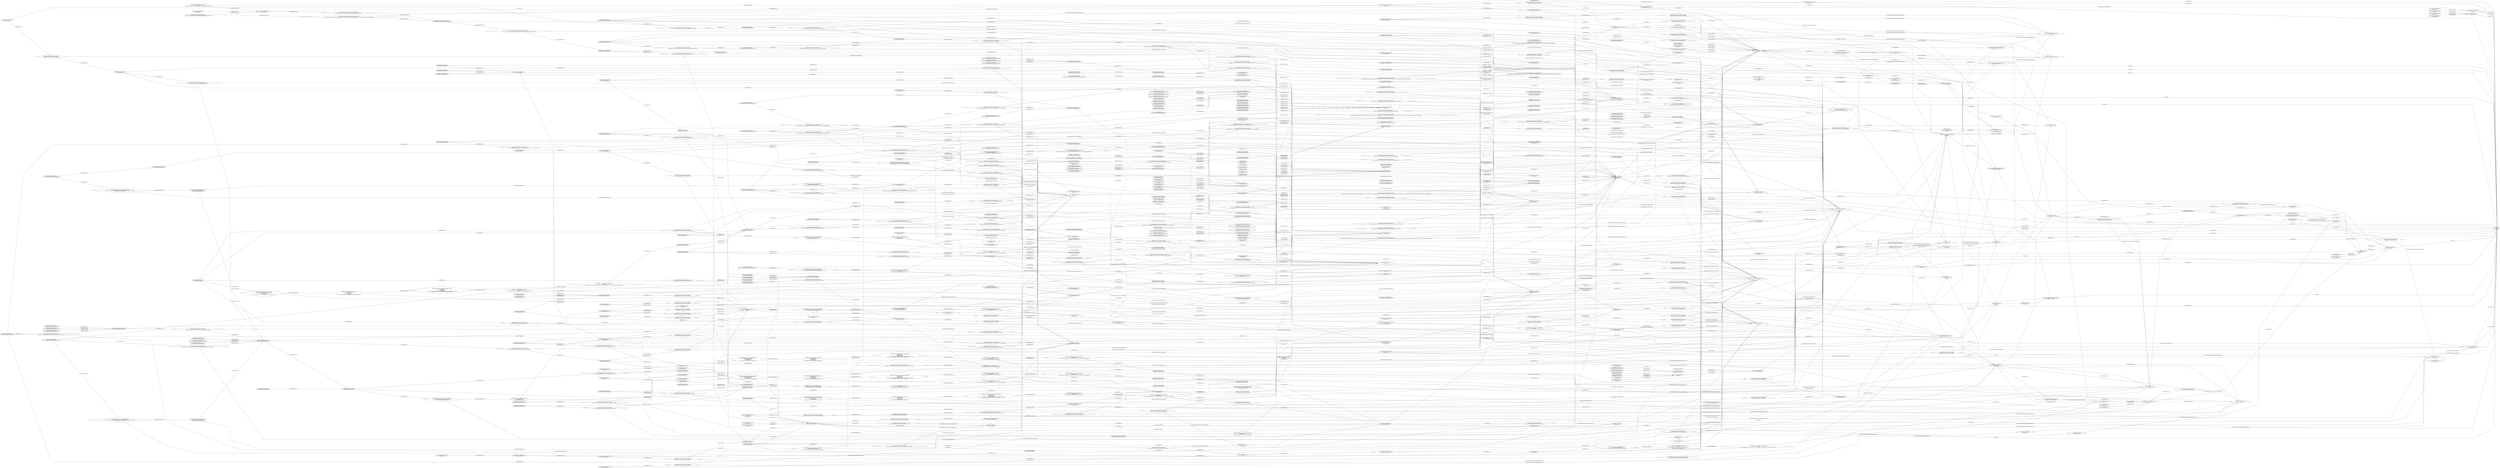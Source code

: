 digraph G {
  splines=polyline;
  rankdir=LR;
  "Thing" [ label="\"Thing::Thing::
Thing\"" shape="box" ];
  "OBI_0000969" [ label="\"OBI_0000969::OBI_0000969::
dose specification\"" shape="box" ];
  "PDRO_0000150" [ label="\"PDRO_0000150::PDRO_0000150::
drug dispensing frequency specification\"" shape="box" ];
  "PDRO_0010038" [ label="\"PDRO_0010038::PDRO_0010038::
presence of symptom condition\"" shape="box" ];
  "UO_0000006" [ label="\"UO_0000006::UO_0000006::
substance unit\"" shape="box" ];
  "PATO_0000125" [ label="\"PATO_0000125::PATO_0000125::
mass\"" shape="box" ];
  "OBI_0001141" [ label="\"OBI_0001141::OBI_0001141::
individual organism identifier\"" shape="box" ];
  "BFO_0000002" [ label="\"BFO_0000002::BFO_0000002::
continuant\"" shape="box" ];
  "BFO_0000027" [ label="\"BFO_0000027::BFO_0000027::
object aggregate\"" shape="box" ];
  "BFO_0000148" [ label="\"BFO_0000148::BFO_0000148::
0d-t-region\"" shape="box" ];
  "BFO_0000015" [ label="\"BFO_0000015::BFO_0000015::
process\"" shape="box" ];
  "ONTORELA_C764bfb7" [ label="\"ONTORELA_C764bfb7::ONTORELA_C764bfb7::
scattered molecular aggregate
 and (is bearer of some active ingredient)\"" shape="box" ];
  "PDRO_0000325" [ label="\"PDRO_0000325::PDRO_0000325::
reported drug administration description\"" shape="box" ];
  "PDRO_0000119" [ label="\"PDRO_0000119::PDRO_0000119::
active ingredient aggregate\"" shape="box" ];
  "PDRO_0000313" [ label="\"PDRO_0000313::PDRO_0000313::
Anatomical Therapeutic Chemical code\"" shape="box" ];
  "PDRO_9876003" [ label="\"PDRO_9876003::PDRO_9876003::
active ingredient aggregate biological activity\"" shape="box" ];
  "PDRO_0000078" [ label="\"PDRO_0000078::PDRO_0000078::
number of doses in drug administration condition\"" shape="box" ];
  "PDRO_0000199" [ label="\"PDRO_0000199::PDRO_0000199::
drug administration modification prescription item\"" shape="box" ];
  "PDRO_0000066" [ label="\"PDRO_0000066::PDRO_0000066::
day of the week category specification\"" shape="box" ];
  "PDRO_0000054" [ label="\"PDRO_0000054::PDRO_0000054::
generic drug product proprietary label\"" shape="box" ];
  "PDRO_0000052" [ label="\"PDRO_0000052::PDRO_0000052::
drug excipient specification\"" shape="box" ];
  "DRON_00000029" [ label="\"DRON_00000029::DRON_00000029::
excipient\"" shape="box" ];
  "PDRO_0000040" [ label="\"PDRO_0000040::PDRO_0000040::
presence of sign condition\"" shape="box" ];
  "PDRO_0010039" [ label="\"PDRO_0010039::PDRO_0010039::
state of consciousness condition\"" shape="box" ];
  "ONTORELA_C6f0acf47" [ label="\"ONTORELA_C6f0acf47::ONTORELA_C6f0acf47::
is bearer of some health care provider organization role\"" shape="box" ];
  "BFO_0000003" [ label="\"BFO_0000003::BFO_0000003::
occurrent\"" shape="box" ];
  "OGMS_0000024" [ label="\"OGMS_0000024::OGMS_0000024::
sign\"" shape="box" ];
  "DRON_00000005" [ label="\"DRON_00000005::DRON_00000005::
drug product\"" shape="box" ];
  "BFO_0000016" [ label="\"BFO_0000016::BFO_0000016::
disposition\"" shape="box" ];
  "BFO_0000004" [ label="\"BFO_0000004::BFO_0000004::
independent continuant\"" shape="box" ];
  "BFO_0000028" [ label="\"BFO_0000028::BFO_0000028::
3d-s-region\"" shape="box" ];
  "ONTORELA_C40692846" [ label="\"ONTORELA_C40692846::ONTORELA_C40692846::
realizable entity
 and (concretizes some 
    (plan specification
     and (has part some prophylaxis objective specification)))\"" shape="box" ];
  "PDRO_0000009" [ label="\"PDRO_0000009::PDRO_0000009::
drug product characteristic specification\"" shape="box" ];
  "ONTORELA_C310d8aaf" [ label="\"ONTORELA_C310d8aaf::ONTORELA_C310d8aaf::
realizable entity
 and (concretizes some 
    (plan specification
     and (has part some health care objective specification)))\"" shape="box" ];
  "ONTORELA_C3addb010" [ label="\"ONTORELA_C3addb010::ONTORELA_C3addb010::
plan specification
 and (has part some prophylaxis objective specification)\"" shape="box" ];
  "PDRO_0000203" [ label="\"PDRO_0000203::PDRO_0000203::
pharmacist drug dispensing record\"" shape="box" ];
  "PDRO_0000324" [ label="\"PDRO_0000324::PDRO_0000324::
drug product characterization\"" shape="box" ];
  "PDRO_0000312" [ label="\"PDRO_0000312::PDRO_0000312::
drug product proprietary label\"" shape="box" ];
  "PDRO_0000198" [ label="\"PDRO_0000198::PDRO_0000198::
drug administration continuation prescription item\"" shape="box" ];
  "PDRO_0000077" [ label="\"PDRO_0000077::PDRO_0000077::
excipient name\"" shape="box" ];
  "PDRO_0000053" [ label="\"PDRO_0000053::PDRO_0000053::
drug active ingredient specification\"" shape="box" ];
  "IAO_0000033" [ label="\"IAO_0000033::IAO_0000033::
directive information entity\"" shape="box" ];
  "ONTORELA_C3eb44fa7" [ label="\"ONTORELA_C3eb44fa7::ONTORELA_C3eb44fa7::
realizable entity
 and (concretizes some 
    (plan specification
     and (has part some treatment objective specification)))\"" shape="box" ];
  "PDRO_0010036" [ label="\"PDRO_0010036::PDRO_0010036::
pharmacological unit\"" shape="box" ];
  "PDRO_0010048" [ label="\"PDRO_0010048::PDRO_0010048::
less than some number of dispensings condition\"" shape="box" ];
  "IAO_0000590" [ label="\"IAO_0000590::IAO_0000590::
written name\"" shape="box" ];
  "OPMI_0000324" [ label="\"OPMI_0000324::OPMI_0000324::
person first and last name\"" shape="box" ];
  "PDRO_0010024" [ label="\"PDRO_0010024::PDRO_0010024::
drug product volume value specification\"" shape="box" ];
  "OMIABIS_0001025" [ label="\"OMIABIS_0001025::OMIABIS_0001025::
survey plan specification\"" shape="box" ];
  "OBI_0100051" [ label="\"OBI_0100051::OBI_0100051::
specimen\"" shape="box" ];
  "BFO_0000029" [ label="\"BFO_0000029::BFO_0000029::
site\"" shape="box" ];
  "PDRO_0000109" [ label="\"PDRO_0000109::PDRO_0000109::
portion of drug product\"" shape="box" ];
  "BFO_0000017" [ label="\"BFO_0000017::BFO_0000017::
realizable entity\"" shape="box" ];
  "PDRO_0000315" [ label="\"PDRO_0000315::PDRO_0000315::
drug dispensing starting validity temporal specification\"" shape="box" ];
  "PATO_0000001" [ label="\"PATO_0000001::PATO_0000001::
quality\"" shape="box" ];
  "PDRO_0000068" [ label="\"PDRO_0000068::PDRO_0000068::
drug excipient item\"" shape="box" ];
  "PDRO_0000056" [ label="\"PDRO_0000056::PDRO_0000056::
current time is after some instant condition\"" shape="box" ];
  "PDRO_0000044" [ label="\"PDRO_0000044::PDRO_0000044::
drug product name\"" shape="box" ];
  "OBI_0000684" [ label="\"OBI_0000684::OBI_0000684::
specimen collection objective\"" shape="box" ];
  "ONTORELA_C3cabfeaf" [ label="\"ONTORELA_C3cabfeaf::ONTORELA_C3cabfeaf::
concretizes some survey plan specification\"" shape="box" ];
  "PDRO_0000020" [ label="\"PDRO_0000020::PDRO_0000020::
route of administration specification\"" shape="box" ];
  "PDRO_0000030" [ label="\"PDRO_0000030::PDRO_0000030::
duration of administration specification\"" shape="box" ];
  "PDRO_0000151" [ label="\"PDRO_0000151::PDRO_0000151::
drug dispensing count specification\"" shape="box" ];
  "PDRO_0010049" [ label="\"PDRO_0010049::PDRO_0010049::
total dosage condition\"" shape="box" ];
  "BFO_0000182" [ label="\"BFO_0000182::BFO_0000182::
history\"" shape="box" ];
  "PDRO_0010025" [ label="\"PDRO_0010025::PDRO_0010025::
drug product mass value specification\"" shape="box" ];
  "PDRO_0010037" [ label="\"PDRO_0010037::PDRO_0010037::
dose administration count specification\"" shape="box" ];
  "PDRO_0010080" [ label="\"PDRO_0010080::PDRO_0010080::
route of administration category specification\"" shape="box" ];
  "OMIABIS_0001026" [ label="\"OMIABIS_0001026::OMIABIS_0001026::
medical record\"" shape="box" ];
  "BFO_0000018" [ label="\"BFO_0000018::BFO_0000018::
0d-s-region\"" shape="box" ];
  "BFO_0000006" [ label="\"BFO_0000006::BFO_0000006::
s-region\"" shape="box" ];
  "PDRO_0000314" [ label="\"PDRO_0000314::PDRO_0000314::
drug dispensing ending validity temporal specification\"" shape="box" ];
  "PDRO_0000108" [ label="\"PDRO_0000108::PDRO_0000108::
dose of drug product\"" shape="box" ];
  "UO_0000003" [ label="\"UO_0000003::UO_0000003::
time unit\"" shape="box" ];
  "OGMS_0000090" [ label="\"OGMS_0000090::OGMS_0000090::
treatment\"" shape="box" ];
  "PDRO_0000079" [ label="\"PDRO_0000079::PDRO_0000079::
exactly some number of doses in drug administration condition\"" shape="box" ];
  "PDRO_0000055" [ label="\"PDRO_0000055::PDRO_0000055::
current time is before some instant condition\"" shape="box" ];
  "IAO_0000109" [ label="\"IAO_0000109::IAO_0000109::
measurement datum\"" shape="box" ];
  "PDRO_0000043" [ label="\"PDRO_0000043::PDRO_0000043::
less than some time elapsed since previous dose condition\"" shape="box" ];
  "UO_0000095" [ label="\"UO_0000095::UO_0000095::
volume unit\"" shape="box" ];
  "OBI_0000576" [ label="\"OBI_0000576::OBI_0000576::
scattered molecular aggregate\"" shape="box" ];
  "PATO_0001018" [ label="\"PATO_0001018::PATO_0001018::
physical quality\"" shape="box" ];
  "IAO_0000027" [ label="\"IAO_0000027::IAO_0000027::
data item\"" shape="box" ];
  "IAO_0000100" [ label="\"IAO_0000100::IAO_0000100::
data set\"" shape="box" ];
  "IAO_0000003" [ label="\"IAO_0000003::IAO_0000003::
measurement unit label\"" shape="box" ];
  "CHEBI_23367" [ label="\"CHEBI_23367::CHEBI_23367::
molecular entity\"" shape="box" ];
  "OMRSE_00000102" [ label="\"OMRSE_00000102::OMRSE_00000102::
health care facility\"" shape="box" ];
  "PDRO_0010010" [ label="\"PDRO_0010010::PDRO_0010010::
health care objective specification\"" shape="box" ];
  "OMRSE_00000061" [ label="\"OMRSE_00000061::OMRSE_00000061::
architectural structure\"" shape="box" ];
  "ONTORELA_C6f17ffd2" [ label="\"ONTORELA_C6f17ffd2::ONTORELA_C6f17ffd2::
active ingredient mass value specification or drug product object count specification or drug product volume value specification or drug product mass value specification\"" shape="box" ];
  "PDRO_0010022" [ label="\"PDRO_0010022::PDRO_0010022::
drug administration specification\"" shape="box" ];
  "ONTORELA_C54fc9933" [ label="\"ONTORELA_C54fc9933::ONTORELA_C54fc9933::
drug administration
 and (has participant some patient)\"" shape="box" ];
  "OBI_0001933" [ label="\"OBI_0001933::OBI_0001933::
value specification\"" shape="box" ];
  "ONTORELA_C3add3bb1" [ label="\"ONTORELA_C3add3bb1::ONTORELA_C3add3bb1::
plan specification
 and (has part some treatment objective specification)\"" shape="box" ];
  "PDRO_0010034" [ label="\"PDRO_0010034::PDRO_0010034::
drug product volumetric flow rate value specification\"" shape="box" ];
  "PDRO_0010046" [ label="\"PDRO_0010046::PDRO_0010046::
number of dispensings condition\"" shape="box" ];
  "OMIABIS_0001035" [ label="\"OMIABIS_0001035::OMIABIS_0001035::
survey execution\"" shape="box" ];
  "OGMS_0000097" [ label="\"OGMS_0000097::OGMS_0000097::
health care encounter\"" shape="box" ];
  "PDRO_0000305" [ label="\"PDRO_0000305::PDRO_0000305::
drug administration modification condition\"" shape="box" ];
  "BFO_0000019" [ label="\"BFO_0000019::BFO_0000019::
quality\"" shape="box" ];
  "PDRO_0000317" [ label="\"PDRO_0000317::PDRO_0000317::
drug prescription validity period specification\"" shape="box" ];
  "PDRO_0000058" [ label="\"PDRO_0000058::PDRO_0000058::
greater than some time elapsed since previous dose condition\"" shape="box" ];
  "ObsoleteClass" [ label="\"ObsoleteClass::ObsoleteClass::
ObsoleteClass\"" shape="box" ];
  "PDRO_0000034" [ label="\"PDRO_0000034::PDRO_0000034::
initial rate of administration specification\"" shape="box" ];
  "PDRO_0000022" [ label="\"PDRO_0000022::PDRO_0000022::
drug strength specification\"" shape="box" ];
  "OMRSE_00000050" [ label="\"OMRSE_00000050::OMRSE_00000050::
Homo sapiens role\"" shape="box" ];
  "OMRSE_00000062" [ label="\"OMRSE_00000062::OMRSE_00000062::
facility\"" shape="box" ];
  "DRON_00000001" [ label="\"DRON_00000001::DRON_00000001::
clinical drug role\"" shape="box" ];
  "PATO_0000918" [ label="\"PATO_0000918::PATO_0000918::
volume\"" shape="box" ];
  "PDRO_0010023" [ label="\"PDRO_0010023::PDRO_0010023::
drug product object count specification\"" shape="box" ];
  "PDRO_0010035" [ label="\"PDRO_0010035::PDRO_0010035::
active ingredient molar value specification\"" shape="box" ];
  "BFO_0000008" [ label="\"BFO_0000008::BFO_0000008::
t-region\"" shape="box" ];
  "HADO_0000004" [ label="\"HADO_0000004::HADO_0000004::
health insurance identifier\"" shape="box" ];
  "PDRO_0000316" [ label="\"PDRO_0000316::PDRO_0000316::
drug prescription ending validity temporal specification\"" shape="box" ];
  "PDRO_0000304" [ label="\"PDRO_0000304::PDRO_0000304::
pharmacist drug administration specification instruction\"" shape="box" ];
  "ONTORELA_C3ad998b9" [ label="\"ONTORELA_C3ad998b9::ONTORELA_C3ad998b9::
plan specification
 and (has part some health care objective specification)\"" shape="box" ];
  "PDRO_0000057" [ label="\"PDRO_0000057::PDRO_0000057::
current time is approximately some instant condition\"" shape="box" ];
  "PDRO_0000021" [ label="\"PDRO_0000021::PDRO_0000021::
active ingredient mass value specification\"" shape="box" ];
  "DRON_00000028" [ label="\"DRON_00000028::DRON_00000028::
active ingredient\"" shape="box" ];
  "PDRO_0000091" [ label="\"PDRO_0000091::PDRO_0000091::
after some drug administration condition\"" shape="box" ];
  "UO_0000105" [ label="\"UO_0000105::UO_0000105::
frequency unit\"" shape="box" ];
  "OBI_0001931" [ label="\"OBI_0001931::OBI_0001931::
scalar value specification\"" shape="box" ];
  "PDRO_0010032" [ label="\"PDRO_0010032::PDRO_0010032::
substance quantity value specification\"" shape="box" ];
  "BFO_0000040" [ label="\"BFO_0000040::BFO_0000040::
material\"" shape="box" ];
  "OMRSE_00000051" [ label="\"OMRSE_00000051::OMRSE_00000051::
organization role\"" shape="box" ];
  "PDRO_0010044" [ label="\"PDRO_0010044::PDRO_0010044::
greater than some number of doses per unit time condition\"" shape="box" ];
  "OGMS_0000039" [ label="\"OGMS_0000039::OGMS_0000039::
configuration\"" shape="box" ];
  "PDRO_0010020" [ label="\"PDRO_0010020::PDRO_0010020::
diagnostic objective specification\"" shape="box" ];
  "OMRSE_00000172" [ label="\"OMRSE_00000172::OMRSE_00000172::
health care function\"" shape="box" ];
  "OPMI_0000102" [ label="\"OPMI_0000102::OPMI_0000102::
maiden name\"" shape="box" ];
  "PDRO_0000319" [ label="\"PDRO_0000319::PDRO_0000319::
health care prescription identifier\"" shape="box" ];
  "OPMI_0000097" [ label="\"OPMI_0000097::OPMI_0000097::
person middle name\"" shape="box" ];
  "PDRO_0000307" [ label="\"PDRO_0000307::PDRO_0000307::
drug dispensing validity period specification\"" shape="box" ];
  "BFO_0000009" [ label="\"BFO_0000009::BFO_0000009::
two-dimensional spatial region\"" shape="box" ];
  "PDRO_9876001" [ label="\"PDRO_9876001::PDRO_9876001::
administration dose form\"" shape="box" ];
  "ONTORELA_C316c7ee9" [ label="\"ONTORELA_C316c7ee9::ONTORELA_C316c7ee9::
Homo sapiens
 and (is bearer of some patient role)\"" shape="box" ];
  "PDRO_0000036" [ label="\"PDRO_0000036::PDRO_0000036::
drug active ingredient item\"" shape="box" ];
  "PATO_0001710" [ label="\"PATO_0001710::PATO_0001710::
3-D extent\"" shape="box" ];
  "PDRO_0000024" [ label="\"PDRO_0000024::PDRO_0000024::
drug prescription\"" shape="box" ];
  "PDRO_0000012" [ label="\"PDRO_0000012::PDRO_0000012::
drug treatment\"" shape="box" ];
  "PDRO_0000121" [ label="\"PDRO_0000121::PDRO_0000121::
mass per time value specification\"" shape="box" ];
  "PDRO_0000000" [ label="\"PDRO_0000000::PDRO_0000000::
time elapsed since dispensing condition\"" shape="box" ];
  "ONTORELA_C4c4852ca" [ label="\"ONTORELA_C4c4852ca::ONTORELA_C4c4852ca::
medical record identifier or patient identification\"" shape="box" ];
  "UO_0000270" [ label="\"UO_0000270::UO_0000270::
volumetric flow rate unit\"" shape="box" ];
  "PDRO_0000090" [ label="\"PDRO_0000090::PDRO_0000090::
after some process condition\"" shape="box" ];
  "ONTORELA_C3f6f3e4f" [ label="\"ONTORELA_C3f6f3e4f::ONTORELA_C3f6f3e4f::
denotes some centrally registered identifier registry\"" shape="box" ];
  "PDRO_0010033" [ label="\"PDRO_0010033::PDRO_0010033::
volumetric flow rate value specification\"" shape="box" ];
  "ONTORELA_C2eb7caa8" [ label="\"ONTORELA_C2eb7caa8::ONTORELA_C2eb7caa8::
drug administration specification
 and (part of some drug prescription)\"" shape="box" ];
  "PDRO_0010045" [ label="\"PDRO_0010045::PDRO_0010045::
exactly some number of doses per unit time condition\"" shape="box" ];
  "ONTORELA_C18b194d6" [ label="\"ONTORELA_C18b194d6::ONTORELA_C18b194d6::
Homo sapiens or organization\"" shape="box" ];
  "PDRO_0000318" [ label="\"PDRO_0000318::PDRO_0000318::
drug prescription starting validity temporal specification\"" shape="box" ];
  "PDRO_1000009" [ label="\"PDRO_1000009::PDRO_1000009::
drug preparation\"" shape="box" ];
  "OPMI_0000098" [ label="\"OPMI_0000098::OPMI_0000098::
person full name\"" shape="box" ];
  "PDRO_0000306" [ label="\"PDRO_0000306::PDRO_0000306::
drug administration cessation condition\"" shape="box" ];
  "ONTORELA_C2875fe2d" [ label="\"ONTORELA_C2875fe2d::ONTORELA_C2875fe2d::
concretizes some plan specification\"" shape="box" ];
  "CHEBI_24431" [ label="\"CHEBI_24431::CHEBI_24431::
chemical entity\"" shape="box" ];
  "PDRO_0000059" [ label="\"PDRO_0000059::PDRO_0000059::
exactly some time elapsed since previous dose condition\"" shape="box" ];
  "PDRO_9876002" [ label="\"PDRO_9876002::PDRO_9876002::
drug product dose form\"" shape="box" ];
  "OBI_0100026" [ label="\"OBI_0100026::OBI_0100026::
organism\"" shape="box" ];
  "OBI_0000245" [ label="\"OBI_0000245::OBI_0000245::
organization\"" shape="box" ];
  "PDRO_0000011" [ label="\"PDRO_0000011::PDRO_0000011::
drug product information item\"" shape="box" ];
  "PDRO_0000120" [ label="\"PDRO_0000120::PDRO_0000120::
excipient aggregate\"" shape="box" ];
  "OBI_0000112" [ label="\"OBI_0000112::OBI_0000112::
specimen role\"" shape="box" ];
  "OMRSE_00000025" [ label="\"OMRSE_00000025::OMRSE_00000025::
organization social role\"" shape="box" ];
  "IAO_0000104" [ label="\"IAO_0000104::IAO_0000104::
plan specification\"" shape="box" ];
  "IAO_0000310" [ label="\"IAO_0000310::IAO_0000310::
document\"" shape="box" ];
  "IAO_0000007" [ label="\"IAO_0000007::IAO_0000007::
action specification\"" shape="box" ];
  "OMRSE_00000049" [ label="\"OMRSE_00000049::OMRSE_00000049::
organism role\"" shape="box" ];
  "PDRO_0000093" [ label="\"PDRO_0000093::PDRO_0000093::
after some surgery condition\"" shape="box" ];
  "PDRO_0000190" [ label="\"PDRO_0000190::PDRO_0000190::
dose administration specification\"" shape="box" ];
  "BFO_0000030" [ label="\"BFO_0000030::BFO_0000030::
object\"" shape="box" ];
  "PDRO_0010030" [ label="\"PDRO_0010030::PDRO_0010030::
dose administration frequency specification\"" shape="box" ];
  "PDRO_0010042" [ label="\"PDRO_0010042::PDRO_0010042::
number of doses per unit time condition\"" shape="box" ];
  "OPMI_0000100" [ label="\"OPMI_0000100::OPMI_0000100::
birth name\"" shape="box" ];
  "PDRO_0033203" [ label="\"PDRO_0033203::PDRO_0033203::
INN name\"" shape="box" ];
  "ONTORELA_C29e4c3a1" [ label="\"ONTORELA_C29e4c3a1::ONTORELA_C29e4c3a1::
realizable entity
 and (concretizes some drug dispensing specification)\"" shape="box" ];
  "OPMI_0000095" [ label="\"OPMI_0000095::OPMI_0000095::
person first name\"" shape="box" ];
  "PDRO_0000038" [ label="\"PDRO_0000038::PDRO_0000038::
drug dose form item\"" shape="box" ];
  "PDRO_0000147" [ label="\"PDRO_0000147::PDRO_0000147::
dosing condition\"" shape="box" ];
  "PDRO_0000026" [ label="\"PDRO_0000026::PDRO_0000026::
drug strength item\"" shape="box" ];
  "PDRO_0000123" [ label="\"PDRO_0000123::PDRO_0000123::
dose quantification specification\"" shape="box" ];
  "PDRO_0000002" [ label="\"PDRO_0000002::PDRO_0000002::
prescriber identification\"" shape="box" ];
  "PATO_0001405" [ label="\"PATO_0001405::PATO_0001405::
anucleate\"" shape="box" ];
  "ONTORELA_C1d96dad2" [ label="\"ONTORELA_C1d96dad2::ONTORELA_C1d96dad2::
material
 and (is_specified_output_of some specimen collection process)\"" shape="box" ];
  "ONTORELA_C39dbd10a" [ label="\"ONTORELA_C39dbd10a::ONTORELA_C39dbd10a::
organization or organism\"" shape="box" ];
  "PATO_0001241" [ label="\"PATO_0001241::PATO_0001241::
physical object quality\"" shape="box" ];
  "ONTORELA_C44a080fc" [ label="\"ONTORELA_C44a080fc::ONTORELA_C44a080fc::
is administered by some (is bearer of some health care provider organization role)\"" shape="box" ];
  "PDRO_0000092" [ label="\"PDRO_0000092::PDRO_0000092::
after some dose administration condition\"" shape="box" ];
  "PDRO_0000080" [ label="\"PDRO_0000080::PDRO_0000080::
drug selection\"" shape="box" ];
  "OBI_0000659" [ label="\"OBI_0000659::OBI_0000659::
specimen collection process\"" shape="box" ];
  "PDRO_0010043" [ label="\"PDRO_0010043::PDRO_0010043::
less than some number of doses per unit time condition\"" shape="box" ];
  "OBI_0001930" [ label="\"OBI_0001930::OBI_0001930::
categorical value specification\"" shape="box" ];
  "BFO_0000140" [ label="\"BFO_0000140::BFO_0000140::
continuant fiat boundary\"" shape="box" ];
  "BFO_0000031" [ label="\"BFO_0000031::BFO_0000031::
generically dependent continuant\"" shape="box" ];
  "PDRO_0010031" [ label="\"PDRO_0010031::PDRO_0010031::
pharmacological unit value specification\"" shape="box" ];
  "PDRO_0000308" [ label="\"PDRO_0000308::PDRO_0000308::
complete drug administration specification\"" shape="box" ];
  "HADO_0000008" [ label="\"HADO_0000008::HADO_0000008::
patient\"" shape="box" ];
  "ONTORELA_C6be873c8" [ label="\"ONTORELA_C6be873c8::ONTORELA_C6be873c8::
drug administration specification
 and (part of exactly 1 drug prescription)\"" shape="box" ];
  "OPMI_0000096" [ label="\"OPMI_0000096::OPMI_0000096::
person last name\"" shape="box" ];
  "OBI_0000093" [ label="\"OBI_0000093::OBI_0000093::
patient role\"" shape="box" ];
  "PDRO_0000037" [ label="\"PDRO_0000037::PDRO_0000037::
non-generic drug product proprietary label\"" shape="box" ];
  "PDRO_0000146" [ label="\"PDRO_0000146::PDRO_0000146::
maximum dosage condition\"" shape="box" ];
  "PDRO_0000001" [ label="\"PDRO_0000001::PDRO_0000001::
health care prescription\"" shape="box" ];
  "PDRO_0000110" [ label="\"PDRO_0000110::PDRO_0000110::
supervising prescriber identification\"" shape="box" ];
  "ONTORELA_C5960bf6c" [ label="\"ONTORELA_C5960bf6c::ONTORELA_C5960bf6c::
drug product
 and (has disposition some 
    (disposition
     and ( inverse (is about) some Anatomical Therapeutic Chemical code)))\"" shape="box" ];
  "PDRO_0000122" [ label="\"PDRO_0000122::PDRO_0000122::
drug renewal process\"" shape="box" ];
  "PATO_0001404" [ label="\"PATO_0001404::PATO_0001404::
nucleate quality\"" shape="box" ];
  "OBI_0002076" [ label="\"OBI_0002076::OBI_0002076::
collection of specimens\"" shape="box" ];
  "IAO_0000005" [ label="\"IAO_0000005::IAO_0000005::
objective specification\"" shape="box" ];
  "OMRSE_00000015" [ label="\"OMRSE_00000015::OMRSE_00000015::
health care provider organization role\"" shape="box" ];
  "PDRO_0010008" [ label="\"PDRO_0010008::PDRO_0010008::
prescribed drug administration\"" shape="box" ];
  "PDRO_0000083" [ label="\"PDRO_0000083::PDRO_0000083::
greater than some number of doses have occurred condition\"" shape="box" ];
  "PDRO_0000192" [ label="\"PDRO_0000192::PDRO_0000192::
pharmacist dispensing drug administration specification\"" shape="box" ];
  "OMRSE_00000027" [ label="\"OMRSE_00000027::OMRSE_00000027::
organization health care role\"" shape="box" ];
  "PDRO_0000071" [ label="\"PDRO_0000071::PDRO_0000071::
time elapsed since previous dose condition\"" shape="box" ];
  "PDRO_0040002" [ label="\"PDRO_0040002::PDRO_0040002::
active ingredient name\"" shape="box" ];
  "PDRO_0010052" [ label="\"PDRO_0010052::PDRO_0010052::
equal to total dosage condition\"" shape="box" ];
  "BFO_0000141" [ label="\"BFO_0000141::BFO_0000141::
immaterial entity\"" shape="box" ];
  "BFO_0000020" [ label="\"BFO_0000020::BFO_0000020::
sdc\"" shape="box" ];
  "PDRO_0012001" [ label="\"PDRO_0012001::PDRO_0012001::
non-generic drug product\"" shape="box" ];
  "PDRO_0010051" [ label="\"PDRO_0010051::PDRO_0010051::
greater than total dosage condition\"" shape="box" ];
  "PDRO_0000028" [ label="\"PDRO_0000028::PDRO_0000028::
drug strength per volume unit item\"" shape="box" ];
  "PDRO_0000125" [ label="\"PDRO_0000125::PDRO_0000125::
drug product quantification specification\"" shape="box" ];
  "PDRO_0000004" [ label="\"PDRO_0000004::PDRO_0000004::
active ingredient aggregate mass\"" shape="box" ];
  "ONTORELA_C3cca813" [ label="\"ONTORELA_C3cca813::ONTORELA_C3cca813::
active ingredient mass value specification or pharmacological unit value specification or active ingredient molar value specification\"" shape="box" ];
  "ONTORELA_C17cc6afd" [ label="\"ONTORELA_C17cc6afd::ONTORELA_C17cc6afd::
disposition
 and ( inverse (is about) some Anatomical Therapeutic Chemical code)\"" shape="box" ];
  "PDRO_0000094" [ label="\"PDRO_0000094::PDRO_0000094::
site of drug administration specification\"" shape="box" ];
  "PDRO_0000082" [ label="\"PDRO_0000082::PDRO_0000082::
less than some number of doses have occurred condition\"" shape="box" ];
  "IAO_0000028" [ label="\"IAO_0000028::IAO_0000028::
symbol\"" shape="box" ];
  "PDRO_0000070" [ label="\"PDRO_0000070::PDRO_0000070::
time elapsed since first dose condition\"" shape="box" ];
  "PDRO_0000191" [ label="\"PDRO_0000191::PDRO_0000191::
prescription drug administration specification\"" shape="box" ];
  "PATO_0001396" [ label="\"PATO_0001396::PATO_0001396::
cellular quality\"" shape="box" ];
  "ONTORELA_C33dffb9d" [ label="\"ONTORELA_C33dffb9d::ONTORELA_C33dffb9d::
1d-t-region
 and (part of some drug prescription validity period)\"" shape="box" ];
  "PDRO_0010041" [ label="\"PDRO_0010041::PDRO_0010041::
time elapsed condition\"" shape="box" ];
  "ONTORELA_C5cac32c4" [ label="\"ONTORELA_C5cac32c4::ONTORELA_C5cac32c4::
drug product proprietary label or active ingredient name\"" shape="box" ];
  "PDRO_0010053" [ label="\"PDRO_0010053::PDRO_0010053::
time elapsed since dose condition\"" shape="box" ];
  "BFO_0000142" [ label="\"BFO_0000142::BFO_0000142::
1d-cf-boundary\"" shape="box" ];
  "OGMS_0000103" [ label="\"OGMS_0000103::OGMS_0000103::
disease prophylaxis\"" shape="box" ];
  "OBI_0000011" [ label="\"OBI_0000011::OBI_0000011::
planned process\"" shape="box" ];
  "HADO_0000006" [ label="\"HADO_0000006::HADO_0000006::
medical record identifier\"" shape="box" ];
  "PDRO_0010040" [ label="\"PDRO_0010040::PDRO_0010040::
current time condition\"" shape="box" ];
  "OBI_0002139" [ label="\"OBI_0002139::OBI_0002139::
volume value specification\"" shape="box" ];
  "OPMI_0000094" [ label="\"OPMI_0000094::OPMI_0000094::
person name\"" shape="box" ];
  "PDRO_0000039" [ label="\"PDRO_0000039::PDRO_0000039::
dose administration\"" shape="box" ];
  "PDRO_0000027" [ label="\"PDRO_0000027::PDRO_0000027::
drug strength per discrete dose form item\"" shape="box" ];
  "PDRO_0000003" [ label="\"PDRO_0000003::PDRO_0000003::
patient identification\"" shape="box" ];
  "PDRO_0000112" [ label="\"PDRO_0000112::PDRO_0000112::
rate of administration specification\"" shape="box" ];
  "PDRO_0000124" [ label="\"PDRO_0000124::PDRO_0000124::
active ingredient quantification specification\"" shape="box" ];
  "PDRO_0000100" [ label="\"PDRO_0000100::PDRO_0000100::
drug dispensing process\"" shape="box" ];
  "PDRO_0020006" [ label="\"PDRO_0020006::PDRO_0020006::
generic drug product\"" shape="box" ];
  "PDRO_0000194" [ label="\"PDRO_0000194::PDRO_0000194::
pharmacist drug dispensing specification\"" shape="box" ];
  "PDRO_0010018" [ label="\"PDRO_0010018::PDRO_0010018::
treatment objective specification\"" shape="box" ];
  "PDRO_0000061" [ label="\"PDRO_0000061::PDRO_0000061::
time of the day\"" shape="box" ];
  "OMRSE_00000033" [ label="\"OMRSE_00000033::OMRSE_00000033::
aggregate of organizations\"" shape="box" ];
  "IAO_0000314" [ label="\"IAO_0000314::IAO_0000314::
document part\"" shape="box" ];
  "IAO_0000302" [ label="\"IAO_0000302::IAO_0000302::
author identification\"" shape="box" ];
  "BFO_0000034" [ label="\"BFO_0000034::BFO_0000034::
function\"" shape="box" ];
  "PATO_0000117" [ label="\"PATO_0000117::PATO_0000117::
size\"" shape="box" ];
  "OBI_0001929" [ label="\"OBI_0001929::OBI_0001929::
mass value specification\"" shape="box" ];
  "PATO_0000051" [ label="\"PATO_0000051::PATO_0000051::
morphology\"" shape="box" ];
  "UO_0000002" [ label="\"UO_0000002::UO_0000002::
mass unit\"" shape="box" ];
  "PDRO_0000127" [ label="\"PDRO_0000127::PDRO_0000127::
continuing drug administration condition\"" shape="box" ];
  "DRON_00000030" [ label="\"DRON_00000030::DRON_00000030::
role of scattered molecular aggregate\"" shape="box" ];
  "PDRO_0000139" [ label="\"PDRO_0000139::PDRO_0000139::
minimum dosing interval condition\"" shape="box" ];
  "PDRO_0000006" [ label="\"PDRO_0000006::PDRO_0000006::
health care prescription time identification\"" shape="box" ];
  "PDRO_0000103" [ label="\"PDRO_0000103::PDRO_0000103::
prescribed dosing specification\"" shape="box" ];
  "PDRO_0000321" [ label="\"PDRO_0000321::PDRO_0000321::
specification of a part of a drug prescription validity period\"" shape="box" ];
  "PDRO_0000115" [ label="\"PDRO_0000115::PDRO_0000115::
mass per time unit\"" shape="box" ];
  "PDRO_0000200" [ label="\"PDRO_0000200::PDRO_0000200::
drug administration cessation prescription item\"" shape="box" ];
  "PDRO_0000096" [ label="\"PDRO_0000096::PDRO_0000096::
drug dispensing specification\"" shape="box" ];
  "PDRO_0010007" [ label="\"PDRO_0010007::PDRO_0010007::
drug prophylaxis\"" shape="box" ];
  "PDRO_0000084" [ label="\"PDRO_0000084::PDRO_0000084::
greater than some time elapsed since the previous dispensing condition\"" shape="box" ];
  "PDRO_0010019" [ label="\"PDRO_0010019::PDRO_0010019::
prophylaxis objective specification\"" shape="box" ];
  "PDRO_0000072" [ label="\"PDRO_0000072::PDRO_0000072::
present time instant condition\"" shape="box" ];
  "ONTORELA_C192f7c9b" [ label="\"ONTORELA_C192f7c9b::ONTORELA_C192f7c9b::
prescribed dosing specification
 and (has part some initial rate of administration specification)\"" shape="box" ];
  "ONTORELA_C5cee9ffd" [ label="\"ONTORELA_C5cee9ffd::ONTORELA_C5cee9ffd::
facility
 and (is owned by some (is bearer of some health care provider organization role))\"" shape="box" ];
  "PDRO_0000193" [ label="\"PDRO_0000193::PDRO_0000193::
prescription drug dispensing specification\"" shape="box" ];
  "PDRO_0000060" [ label="\"PDRO_0000060::PDRO_0000060::
drug product specification\"" shape="box" ];
  "OMRSE_00000010" [ label="\"OMRSE_00000010::OMRSE_00000010::
human health care role\"" shape="box" ];
  "OMRSE_00000022" [ label="\"OMRSE_00000022::OMRSE_00000022::
aggregate of objectual organisms\"" shape="box" ];
  "IAO_0000579" [ label="\"IAO_0000579::IAO_0000579::
centrally registered identifier registry\"" shape="box" ];
  "IAO_0000030" [ label="\"IAO_0000030::IAO_0000030::
information content entity\"" shape="box" ];
  "BFO_0000023" [ label="\"BFO_0000023::BFO_0000023::
role\"" shape="box" ];
  "BFO_0000011" [ label="\"BFO_0000011::BFO_0000011::
st-region\"" shape="box" ];
  "BFO_0000144" [ label="\"BFO_0000144::BFO_0000144::
process profile\"" shape="box" ];
  "BFO_0000035" [ label="\"BFO_0000035::BFO_0000035::
process boundary\"" shape="box" ];
  "OGMS_0000020" [ label="\"OGMS_0000020::OGMS_0000020::
symptom\"" shape="box" ];
  "PDRO_0010050" [ label="\"PDRO_0010050::PDRO_0010050::
less than or equal to total dosage condition\"" shape="box" ];
  "PDRO_0000029" [ label="\"PDRO_0000029::PDRO_0000029::
drug strength per mass unit item\"" shape="box" ];
  "PDRO_0000005" [ label="\"PDRO_0000005::PDRO_0000005::
document creation time identification\"" shape="box" ];
  "PDRO_0000114" [ label="\"PDRO_0000114::PDRO_0000114::
site of administration category specification\"" shape="box" ];
  "PDRO_0000126" [ label="\"PDRO_0000126::PDRO_0000126::
active ingredient mass delivery rate value specification\"" shape="box" ];
  "PDRO_0000102" [ label="\"PDRO_0000102::PDRO_0000102::
drug perfusion specification\"" shape="box" ];
  "NCBITaxon_9606" [ label="\"NCBITaxon_9606::NCBITaxon_9606::
Homo sapiens\"" shape="box" ];
  "PDRO_0000320" [ label="\"PDRO_0000320::PDRO_0000320::
dosing frequency specification\"" shape="box" ];
  "PDRO_0000097" [ label="\"PDRO_0000097::PDRO_0000097::
Drug Identification Number\"" shape="box" ];
  "IAO_0000300" [ label="\"IAO_0000300::IAO_0000300::
textual entity\"" shape="box" ];
  "PDRO_0000051" [ label="\"PDRO_0000051::PDRO_0000051::
drug dose form specification\"" shape="box" ];
  "ONTORELA_C5406a853" [ label="\"ONTORELA_C5406a853::ONTORELA_C5406a853::
medical record
 and (is about some patient)\"" shape="box" ];
  "PDRO_0010028" [ label="\"PDRO_0010028::PDRO_0010028::
statement\"" shape="box" ];
  "PDRO_0000160" [ label="\"PDRO_0000160::PDRO_0000160::
initial drug dispensing process\"" shape="box" ];
  "IAO_0000578" [ label="\"IAO_0000578::IAO_0000578::
centrally registered identifier\"" shape="box" ];
  "ONTORELA_C5d1abc5c" [ label="\"ONTORELA_C5d1abc5c::ONTORELA_C5d1abc5c::
health insurance identifier or person full name\"" shape="box" ];
  "OMRSE_00000023" [ label="\"OMRSE_00000023::OMRSE_00000023::
collection of humans\"" shape="box" ];
  "OMIABIS_0000060" [ label="\"OMIABIS_0000060::OMIABIS_0000060::
survey data\"" shape="box" ];
  "PDRO_0010004" [ label="\"PDRO_0010004::PDRO_0010004::
frequency value specification\"" shape="box" ];
  "BFO_0000145" [ label="\"BFO_0000145::BFO_0000145::
r-quality\"" shape="box" ];
  "BFO_0000024" [ label="\"BFO_0000024::BFO_0000024::
fiat object part\"" shape="box" ];
  "PDRO_0000129" [ label="\"PDRO_0000129::PDRO_0000129::
condition\"" shape="box" ];
  "PDRO_0000008" [ label="\"PDRO_0000008::PDRO_0000008::
prescribed site of drug administration specification\"" shape="box" ];
  "ONTORELA_C750054bc" [ label="\"ONTORELA_C750054bc::ONTORELA_C750054bc::
active ingredient mass value specification or drug product object count specification or drug product volume value specification or drug product mass value specification or pharmacological unit value specification or active ingredient molar value specification\"" shape="box" ];
  "PDRO_0000117" [ label="\"PDRO_0000117::PDRO_0000117::
dose range specification\"" shape="box" ];
  "PDRO_0000202" [ label="\"PDRO_0000202::PDRO_0000202::
pharmacist record item\"" shape="box" ];
  "PDRO_0000311" [ label="\"PDRO_0000311::PDRO_0000311::
ending validity temporal specification\"" shape="box" ];
  "PDRO_0000323" [ label="\"PDRO_0000323::PDRO_0000323::
drug administration description\"" shape="box" ];
  "IAO_0000009" [ label="\"IAO_0000009::IAO_0000009::
datum label\"" shape="box" ];
  "PDRO_0000088" [ label="\"PDRO_0000088::PDRO_0000088::
pharmacist role\"" shape="box" ];
  "PDRO_0000197" [ label="\"PDRO_0000197::PDRO_0000197::
drug administration initiation precription item\"" shape="box" ];
  "PDRO_0000074" [ label="\"PDRO_0000074::PDRO_0000074::
pharmacy facility\"" shape="box" ];
  "PDRO_0010029" [ label="\"PDRO_0010029::PDRO_0010029::
temporal duration specification\"" shape="box" ];
  "PDRO_0000195" [ label="\"PDRO_0000195::PDRO_0000195::
drug prescription item\"" shape="box" ];
  "OMRSE_00000048" [ label="\"OMRSE_00000048::OMRSE_00000048::
material entity role\"" shape="box" ];
  "PDRO_0000062" [ label="\"PDRO_0000062::PDRO_0000062::
month of the year\"" shape="box" ];
  "PDRO_0000050" [ label="\"PDRO_0000050::PDRO_0000050::
day of the week\"" shape="box" ];
  "PDRO_0010017" [ label="\"PDRO_0010017::PDRO_0010017::
drug dispensing amount specification\"" shape="box" ];
  "OMRSE_00000012" [ label="\"OMRSE_00000012::OMRSE_00000012::
health care provider role\"" shape="box" ];
  "OMRSE_00000024" [ label="\"OMRSE_00000024::OMRSE_00000024::
role in human social processes\"" shape="box" ];
  "IAO_0000577" [ label="\"IAO_0000577::IAO_0000577::
centrally registered identifier symbol\"" shape="box" ];
  "DRON_00000031" [ label="\"DRON_00000031::DRON_00000031::
drug administration\"" shape="box" ];
  "BFO_0000001" [ label="\"BFO_0000001::BFO_0000001::
entity\"" shape="box" ];
  "BFO_0000146" [ label="\"BFO_0000146::BFO_0000146::
two-dimensional continuant fiat boundary\"" shape="box" ];
  "BFO_0000038" [ label="\"BFO_0000038::BFO_0000038::
1d-t-region\"" shape="box" ];
  "BFO_0000147" [ label="\"BFO_0000147::BFO_0000147::
zero-dimensional continuant fiat boundary\"" shape="box" ];
  "BFO_0000026" [ label="\"BFO_0000026::BFO_0000026::
one-dimensional spatial region\"" shape="box" ];
  "PDRO_0000019" [ label="\"PDRO_0000019::PDRO_0000019::
temporal instant specification\"" shape="box" ];
  "PDRO_0000007" [ label="\"PDRO_0000007::PDRO_0000007::
drug administration and dispensing specification\"" shape="box" ];
  "PDRO_0000128" [ label="\"PDRO_0000128::PDRO_0000128::
starting drug administration condition\"" shape="box" ];
  "PDRO_0000322" [ label="\"PDRO_0000322::PDRO_0000322::
drug prescription validity period\"" shape="box" ];
  "PDRO_0000310" [ label="\"PDRO_0000310::PDRO_0000310::
starting validity temporal specification\"" shape="box" ];
  "PDRO_0000201" [ label="\"PDRO_0000201::PDRO_0000201::
pharmacist record\"" shape="box" ];
  "PDRO_0000099" [ label="\"PDRO_0000099::PDRO_0000099::
metered dose administration count value specification\"" shape="box" ];
  "PDRO_0000196" [ label="\"PDRO_0000196::PDRO_0000196::
drug administration prescription item\"" shape="box" ];
  "BFO_0000050" [ label="\"BFO_0000050::BFO_0000050::
part of\"" shape="Mdiamond" ];
  "BFO_0000051" [ label="\"BFO_0000051::BFO_0000051::
has part\"" shape="Mdiamond" ];
  "BFO_0000053" [ label="\"BFO_0000053::BFO_0000053::
is bearer of\"" shape="Mdiamond" ];
  "BFO_0000054" [ label="\"BFO_0000054::BFO_0000054::
realized in\"" shape="Mdiamond" ];
  "BFO_0000055" [ label="\"BFO_0000055::BFO_0000055::
realizes\"" shape="Mdiamond" ];
  "BFO_0000075" [ label="\"BFO_0000075::BFO_0000075::
is aggregate of\"" shape="Mdiamond" ];
  "IAO_0000039" [ label="\"IAO_0000039::IAO_0000039::
has measurement unit label\"" shape="Mdiamond" ];
  "IAO_0000136" [ label="\"IAO_0000136::IAO_0000136::
is about\"" shape="Mdiamond" ];
  "IAO_0000142" [ label="\"IAO_0000142::IAO_0000142::
mentions\"" shape="Mdiamond" ];
  "IAO_0000219" [ label="\"IAO_0000219::IAO_0000219::
denotes\"" shape="Mdiamond" ];
  "OBI_0000293" [ label="\"OBI_0000293::OBI_0000293::
has_specified_input\"" shape="Mdiamond" ];
  "OBI_0000295" [ label="\"OBI_0000295::OBI_0000295::
is_specified_input_of\"" shape="Mdiamond" ];
  "OBI_0000299" [ label="\"OBI_0000299::OBI_0000299::
has_specified_output\"" shape="Mdiamond" ];
  "OBI_0000312" [ label="\"OBI_0000312::OBI_0000312::
is_specified_output_of\"" shape="Mdiamond" ];
  "OBI_0000417" [ label="\"OBI_0000417::OBI_0000417::
achieves_planned_objective\"" shape="Mdiamond" ];
  "OBI_0000643" [ label="\"OBI_0000643::OBI_0000643::
has grain\"" shape="Mdiamond" ];
  "OBI_0000833" [ label="\"OBI_0000833::OBI_0000833::
objective_achieved_by\"" shape="Mdiamond" ];
  "OBI_0001927" [ label="\"OBI_0001927::OBI_0001927::
specifies value of\"" shape="Mdiamond" ];
  "OBI_0001938" [ label="\"OBI_0001938::OBI_0001938::
has value specification\"" shape="Mdiamond" ];
  "OMIABIS_0000008" [ label="\"OMIABIS_0000008::OMIABIS_0000008::
owns\"" shape="Mdiamond" ];
  "OMIABIS_0000009" [ label="\"OMIABIS_0000009::OMIABIS_0000009::
administrates\"" shape="Mdiamond" ];
  "OMIABIS_0000048" [ label="\"OMIABIS_0000048::OMIABIS_0000048::
is owned by\"" shape="Mdiamond" ];
  "OMRSE_00000020" [ label="\"OMRSE_00000020::OMRSE_00000020::
is-aggregate-of\"" shape="Mdiamond" ];
  "OMRSE_00000068" [ label="\"OMRSE_00000068::OMRSE_00000068::
is administered by\"" shape="Mdiamond" ];
  "RO_0000052" [ label="\"RO_0000052::RO_0000052::
inheres in\"" shape="Mdiamond" ];
  "RO_0000053" [ label="\"RO_0000053::RO_0000053::
is bearer of\"" shape="Mdiamond" ];
  "RO_0000056" [ label="\"RO_0000056::RO_0000056::
participates in\"" shape="Mdiamond" ];
  "RO_0000057" [ label="\"RO_0000057::RO_0000057::
has participant\"" shape="Mdiamond" ];
  "RO_0000058" [ label="\"RO_0000058::RO_0000058::
is concretized as\"" shape="Mdiamond" ];
  "RO_0000059" [ label="\"RO_0000059::RO_0000059::
concretizes\"" shape="Mdiamond" ];
  "RO_0000081" [ label="\"RO_0000081::RO_0000081::
role of\"" shape="Mdiamond" ];
  "RO_0000087" [ label="\"RO_0000087::RO_0000087::
has role\"" shape="Mdiamond" ];
  "RO_0000091" [ label="\"RO_0000091::RO_0000091::
has disposition\"" shape="Mdiamond" ];
  "RO_0000092" [ label="\"RO_0000092::RO_0000092::
disposition of\"" shape="Mdiamond" ];
  "RO_0002350" [ label="\"RO_0002350::RO_0002350::
member of\"" shape="Mdiamond" ];
  "RO_0002351" [ label="\"RO_0002351::RO_0002351::
has member\"" shape="Mdiamond" ];
  "has_proper_part" [ label="\"has_proper_part::has_proper_part::
has_proper_part\"" shape="Mdiamond" ];
  "topObjectProperty" [ label="\"topObjectProperty::topObjectProperty::
topObjectProperty\"" shape="Mdiamond" ];
  "OBI_0001933_OBI_0001937_real" [ label="\"OBI_0001933_OBI_0001937_real::
value specification has specified numeric value\"" shape="doubleoctagon" ];
  "PDRO_0000117_PDRO_0000133_rational" [ label="\"PDRO_0000117_PDRO_0000133_rational::
dose range specification has minimum range value\"" shape="doubleoctagon" ];
  "OBI_0001931_OBI_0001937_Literal" [ label="\"OBI_0001931_OBI_0001937_Literal::
scalar value specification has specified numeric value\"" shape="doubleoctagon" ];
  "PDRO_0000117_PDRO_0000134_rational" [ label="\"PDRO_0000117_PDRO_0000134_rational::
dose range specification has maximum range value\"" shape="doubleoctagon" ];
  "OBI_0000969_OBI_0001938_ONTORELA_C750054bc" [ label="\"OBI_0000969_OBI_0001938_ONTORELA_C750054bc::
dose specification has value specification active ingredient mass value specification or drug product object count specification or drug product volume value specification or drug product mass value specification or pharmacological unit value specification or active ingredient molar value specification\"" shape="Mdiamond" ];
  "PDRO_0000150_BFO_0000050_PDRO_0000096" [ label="\"PDRO_0000150_BFO_0000050_PDRO_0000096::
drug dispensing frequency specification part of drug dispensing specification\"" shape="Mdiamond" ];
  "PDRO_0000150_IAO_0000136_PDRO_0000122" [ label="\"PDRO_0000150_IAO_0000136_PDRO_0000122::
drug dispensing frequency specification is about drug renewal process\"" shape="Mdiamond" ];
  "PDRO_0010038_IAO_0000136_OGMS_0000020" [ label="\"PDRO_0010038_IAO_0000136_OGMS_0000020::
presence of symptom condition is about symptom\"" shape="Mdiamond" ];
  "BFO_0000002_RO_0000056_BFO_0000003" [ label="\"BFO_0000002_RO_0000056_BFO_0000003::
continuant participates in occurrent\"" shape="Mdiamond" ];
  "BFO_0000015_BFO_0000055_BFO_0000017" [ label="\"BFO_0000015_BFO_0000055_BFO_0000017::
process realizes realizable entity\"" shape="Mdiamond" ];
  "ONTORELA_C764bfb7_BFO_0000053_DRON_00000028" [ label="\"ONTORELA_C764bfb7_BFO_0000053_DRON_00000028::
scattered molecular aggregate
 and (is bearer of some active ingredient) is bearer of active ingredient\"" shape="Mdiamond" ];
  "PDRO_0000119_RO_0000087_DRON_00000028" [ label="\"PDRO_0000119_RO_0000087_DRON_00000028::
active ingredient aggregate has role active ingredient\"" shape="Mdiamond" ];
  "PDRO_9876003_RO_0000052_PDRO_0000119" [ label="\"PDRO_9876003_RO_0000052_PDRO_0000119::
active ingredient aggregate biological activity inheres in active ingredient aggregate\"" shape="Mdiamond" ];
  "PDRO_0000078_BFO_0000051_PDRO_0010037" [ label="\"PDRO_0000078_BFO_0000051_PDRO_0010037::
number of doses in drug administration condition has part dose administration count specification\"" shape="Mdiamond" ];
  "PDRO_0000054_IAO_0000136_PDRO_0020006" [ label="\"PDRO_0000054_IAO_0000136_PDRO_0020006::
generic drug product proprietary label is about generic drug product\"" shape="Mdiamond" ];
  "PDRO_0000040_IAO_0000136_OGMS_0000024" [ label="\"PDRO_0000040_IAO_0000136_OGMS_0000024::
presence of sign condition is about sign\"" shape="Mdiamond" ];
  "ONTORELA_C6f0acf47_RO_0000053_OMRSE_00000015" [ label="\"ONTORELA_C6f0acf47_RO_0000053_OMRSE_00000015::
is bearer of some health care provider organization role is bearer of health care provider organization role\"" shape="Mdiamond" ];
  "BFO_0000003_RO_0000057_BFO_0000002" [ label="\"BFO_0000003_RO_0000057_BFO_0000002::
occurrent has participant continuant\"" shape="Mdiamond" ];
  "DRON_00000005_BFO_0000053_DRON_00000001" [ label="\"DRON_00000005_BFO_0000053_DRON_00000001::
drug product is bearer of clinical drug role\"" shape="Mdiamond" ];
  "DRON_00000005_has_proper_part_ONTORELA_C764bfb7" [ label="\"DRON_00000005_has_proper_part_ONTORELA_C764bfb7::
drug product has_proper_part scattered molecular aggregate
 and (is bearer of some active ingredient)\"" shape="Mdiamond" ];
  "BFO_0000004_RO_0000087_BFO_0000023" [ label="\"BFO_0000004_RO_0000087_BFO_0000023::
independent continuant has role role\"" shape="Mdiamond" ];
  "BFO_0000004_RO_0000091_BFO_0000016" [ label="\"BFO_0000004_RO_0000091_BFO_0000016::
independent continuant has disposition disposition\"" shape="Mdiamond" ];
  "ONTORELA_C40692846_RO_0000059_ONTORELA_C3addb010" [ label="\"ONTORELA_C40692846_RO_0000059_ONTORELA_C3addb010::
realizable entity
 and (concretizes some 
    (plan specification
     and (has part some prophylaxis objective specification))) concretizes plan specification
 and (has part some prophylaxis objective specification)\"" shape="Mdiamond" ];
  "ONTORELA_C310d8aaf_RO_0000059_ONTORELA_C3ad998b9" [ label="\"ONTORELA_C310d8aaf_RO_0000059_ONTORELA_C3ad998b9::
realizable entity
 and (concretizes some 
    (plan specification
     and (has part some health care objective specification))) concretizes plan specification
 and (has part some health care objective specification)\"" shape="Mdiamond" ];
  "ONTORELA_C3addb010_BFO_0000051_PDRO_0010019" [ label="\"ONTORELA_C3addb010_BFO_0000051_PDRO_0010019::
plan specification
 and (has part some prophylaxis objective specification) has part prophylaxis objective specification\"" shape="Mdiamond" ];
  "PDRO_0000077_IAO_0000219_DRON_00000029" [ label="\"PDRO_0000077_IAO_0000219_DRON_00000029::
excipient name denotes excipient\"" shape="Mdiamond" ];
  "PDRO_0000053_BFO_0000051_PDRO_0040002" [ label="\"PDRO_0000053_BFO_0000051_PDRO_0040002::
drug active ingredient specification has part active ingredient name\"" shape="Mdiamond" ];
  "IAO_0000033_IAO_0000136_BFO_0000017" [ label="\"IAO_0000033_IAO_0000136_BFO_0000017::
directive information entity is about realizable entity\"" shape="Mdiamond" ];
  "ONTORELA_C3eb44fa7_RO_0000059_ONTORELA_C3add3bb1" [ label="\"ONTORELA_C3eb44fa7_RO_0000059_ONTORELA_C3add3bb1::
realizable entity
 and (concretizes some 
    (plan specification
     and (has part some treatment objective specification))) concretizes plan specification
 and (has part some treatment objective specification)\"" shape="Mdiamond" ];
  "OBI_0100051_RO_0000087_OBI_0000112" [ label="\"OBI_0100051_RO_0000087_OBI_0000112::
specimen has role specimen role\"" shape="Mdiamond" ];
  "PDRO_0000109_BFO_0000050_DRON_00000005" [ label="\"PDRO_0000109_BFO_0000050_DRON_00000005::
portion of drug product part of drug product\"" shape="Mdiamond" ];
  "BFO_0000017_BFO_0000054_BFO_0000015" [ label="\"BFO_0000017_BFO_0000054_BFO_0000015::
realizable entity realized in process\"" shape="Mdiamond" ];
  "PDRO_0000315_BFO_0000050_PDRO_0000307" [ label="\"PDRO_0000315_BFO_0000050_PDRO_0000307::
drug dispensing starting validity temporal specification part of drug dispensing validity period specification\"" shape="Mdiamond" ];
  "PDRO_0000044_BFO_0000051_PDRO_0000312" [ label="\"PDRO_0000044_BFO_0000051_PDRO_0000312::
drug product name has part drug product proprietary label\"" shape="Mdiamond" ];
  "PDRO_0000044_IAO_0000136_DRON_00000005" [ label="\"PDRO_0000044_IAO_0000136_DRON_00000005::
drug product name is about drug product\"" shape="Mdiamond" ];
  "ONTORELA_C3cabfeaf_RO_0000059_OMIABIS_0001025" [ label="\"ONTORELA_C3cabfeaf_RO_0000059_OMIABIS_0001025::
concretizes some survey plan specification concretizes survey plan specification\"" shape="Mdiamond" ];
  "PDRO_0000020_OBI_0001938_PDRO_0010080" [ label="\"PDRO_0000020_OBI_0001938_PDRO_0010080::
route of administration specification has value specification route of administration category specification\"" shape="Mdiamond" ];
  "PDRO_0000020_IAO_0000136_DRON_00000031" [ label="\"PDRO_0000020_IAO_0000136_DRON_00000031::
route of administration specification is about drug administration\"" shape="Mdiamond" ];
  "PDRO_0000030_BFO_0000051_PDRO_0010029" [ label="\"PDRO_0000030_BFO_0000051_PDRO_0010029::
duration of administration specification has part temporal duration specification\"" shape="Mdiamond" ];
  "PDRO_0010049_BFO_0000051_PDRO_0010029" [ label="\"PDRO_0010049_BFO_0000051_PDRO_0010029::
total dosage condition has part temporal duration specification\"" shape="Mdiamond" ];
  "PDRO_0010049_BFO_0000051_ONTORELA_C750054bc" [ label="\"PDRO_0010049_BFO_0000051_ONTORELA_C750054bc::
total dosage condition has part active ingredient mass value specification or drug product object count specification or drug product volume value specification or drug product mass value specification or pharmacological unit value specification or active ingredient molar value specification\"" shape="Mdiamond" ];
  "PDRO_0000314_BFO_0000050_PDRO_0000307" [ label="\"PDRO_0000314_BFO_0000050_PDRO_0000307::
drug dispensing ending validity temporal specification part of drug dispensing validity period specification\"" shape="Mdiamond" ];
  "OGMS_0000090_BFO_0000055_ONTORELA_C3eb44fa7" [ label="\"OGMS_0000090_BFO_0000055_ONTORELA_C3eb44fa7::
treatment realizes realizable entity
 and (concretizes some 
    (plan specification
     and (has part some treatment objective specification)))\"" shape="Mdiamond" ];
  "OBI_0000576_OBI_0000643_CHEBI_23367" [ label="\"OBI_0000576_OBI_0000643_CHEBI_23367::
scattered molecular aggregate has grain molecular entity\"" shape="Mdiamond" ];
  "OMRSE_00000102_OMIABIS_0000048_ONTORELA_C6f0acf47" [ label="\"OMRSE_00000102_OMIABIS_0000048_ONTORELA_C6f0acf47::
health care facility is owned by is bearer of some health care provider organization role\"" shape="Mdiamond" ];
  "PDRO_0010022_BFO_0000051_PDRO_0000060" [ label="\"PDRO_0010022_BFO_0000051_PDRO_0000060::
drug administration specification has part drug product specification\"" shape="Mdiamond" ];
  "PDRO_0010022_BFO_0000051_PDRO_0000103" [ label="\"PDRO_0010022_BFO_0000051_PDRO_0000103::
drug administration specification has part prescribed dosing specification\"" shape="Mdiamond" ];
  "ONTORELA_C54fc9933_RO_0000057_HADO_0000008" [ label="\"ONTORELA_C54fc9933_RO_0000057_HADO_0000008::
drug administration
 and (has participant some patient) has participant patient\"" shape="Mdiamond" ];
  "ONTORELA_C3add3bb1_BFO_0000051_PDRO_0010018" [ label="\"ONTORELA_C3add3bb1_BFO_0000051_PDRO_0010018::
plan specification
 and (has part some treatment objective specification) has part treatment objective specification\"" shape="Mdiamond" ];
  "PDRO_0010046_BFO_0000051_PDRO_0000151" [ label="\"PDRO_0010046_BFO_0000051_PDRO_0000151::
number of dispensings condition has part drug dispensing count specification\"" shape="Mdiamond" ];
  "OMIABIS_0001035_BFO_0000055_ONTORELA_C3cabfeaf" [ label="\"OMIABIS_0001035_BFO_0000055_ONTORELA_C3cabfeaf::
survey execution realizes concretizes some survey plan specification\"" shape="Mdiamond" ];
  "OMIABIS_0001035_OBI_0000299_OMIABIS_0000060" [ label="\"OMIABIS_0001035_OBI_0000299_OMIABIS_0000060::
survey execution has_specified_output survey data\"" shape="Mdiamond" ];
  "PDRO_0000317_BFO_0000051_PDRO_0000316" [ label="\"PDRO_0000317_BFO_0000051_PDRO_0000316::
drug prescription validity period specification has part drug prescription ending validity temporal specification\"" shape="Mdiamond" ];
  "PDRO_0000317_IAO_0000219_PDRO_0000322" [ label="\"PDRO_0000317_IAO_0000219_PDRO_0000322::
drug prescription validity period specification denotes drug prescription validity period\"" shape="Mdiamond" ];
  "PDRO_0000317_BFO_0000051_PDRO_0000318" [ label="\"PDRO_0000317_BFO_0000051_PDRO_0000318::
drug prescription validity period specification has part drug prescription starting validity temporal specification\"" shape="Mdiamond" ];
  "PDRO_0000317_BFO_0000050_PDRO_0000024" [ label="\"PDRO_0000317_BFO_0000050_PDRO_0000024::
drug prescription validity period specification part of drug prescription\"" shape="Mdiamond" ];
  "PDRO_0000034_BFO_0000051_PDRO_0010034" [ label="\"PDRO_0000034_BFO_0000051_PDRO_0010034::
initial rate of administration specification has part drug product volumetric flow rate value specification\"" shape="Mdiamond" ];
  "OMRSE_00000050_RO_0000052_NCBITaxon_9606" [ label="\"OMRSE_00000050_RO_0000052_NCBITaxon_9606::
Homo sapiens role inheres in Homo sapiens\"" shape="Mdiamond" ];
  "OMRSE_00000062_OMRSE_00000068_OBI_0000245" [ label="\"OMRSE_00000062_OMRSE_00000068_OBI_0000245::
facility is administered by organization\"" shape="Mdiamond" ];
  "OMRSE_00000062_RO_0000053_BFO_0000034" [ label="\"OMRSE_00000062_RO_0000053_BFO_0000034::
facility is bearer of function\"" shape="Mdiamond" ];
  "HADO_0000004_IAO_0000219_NCBITaxon_9606" [ label="\"HADO_0000004_IAO_0000219_NCBITaxon_9606::
health insurance identifier denotes Homo sapiens\"" shape="Mdiamond" ];
  "PDRO_0000304_BFO_0000051_PDRO_0010022" [ label="\"PDRO_0000304_BFO_0000051_PDRO_0010022::
pharmacist drug administration specification instruction has part drug administration specification\"" shape="Mdiamond" ];
  "PDRO_0000304_BFO_0000051_PDRO_0000096" [ label="\"PDRO_0000304_BFO_0000051_PDRO_0000096::
pharmacist drug administration specification instruction has part drug dispensing specification\"" shape="Mdiamond" ];
  "PDRO_0000304_IAO_0000136_ONTORELA_C6be873c8" [ label="\"PDRO_0000304_IAO_0000136_ONTORELA_C6be873c8::
pharmacist drug administration specification instruction is about drug administration specification
 and (part of exactly 1 drug prescription)\"" shape="Mdiamond" ];
  "ONTORELA_C3ad998b9_BFO_0000051_PDRO_0010010" [ label="\"ONTORELA_C3ad998b9_BFO_0000051_PDRO_0010010::
plan specification
 and (has part some health care objective specification) has part health care objective specification\"" shape="Mdiamond" ];
  "PDRO_0000021_IAO_0000136_PDRO_0000004" [ label="\"PDRO_0000021_IAO_0000136_PDRO_0000004::
active ingredient mass value specification is about active ingredient aggregate mass\"" shape="Mdiamond" ];
  "OBI_0001931_IAO_0000039_Thing" [ label="\"OBI_0001931_IAO_0000039_Thing::
scalar value specification has measurement unit label Thing\"" shape="Mdiamond" ];
  "BFO_0000040_OMIABIS_0000048_NCBITaxon_9606" [ label="\"BFO_0000040_OMIABIS_0000048_NCBITaxon_9606::
material is owned by Homo sapiens\"" shape="Mdiamond" ];
  "OMRSE_00000051_RO_0000052_OBI_0000245" [ label="\"OMRSE_00000051_RO_0000052_OBI_0000245::
organization role inheres in organization\"" shape="Mdiamond" ];
  "OMRSE_00000172_BFO_0000054_OGMS_0000097" [ label="\"OMRSE_00000172_BFO_0000054_OGMS_0000097::
health care function realized in health care encounter\"" shape="Mdiamond" ];
  "PDRO_0000319_BFO_0000050_PDRO_0000001" [ label="\"PDRO_0000319_BFO_0000050_PDRO_0000001::
health care prescription identifier part of health care prescription\"" shape="Mdiamond" ];
  "PDRO_0000319_IAO_0000219_PDRO_0000001" [ label="\"PDRO_0000319_IAO_0000219_PDRO_0000001::
health care prescription identifier denotes health care prescription\"" shape="Mdiamond" ];
  "PDRO_0000307_BFO_0000050_PDRO_0000096" [ label="\"PDRO_0000307_BFO_0000050_PDRO_0000096::
drug dispensing validity period specification part of drug dispensing specification\"" shape="Mdiamond" ];
  "PDRO_0000307_BFO_0000051_PDRO_0000311" [ label="\"PDRO_0000307_BFO_0000051_PDRO_0000311::
drug dispensing validity period specification has part ending validity temporal specification\"" shape="Mdiamond" ];
  "PDRO_0000307_BFO_0000051_PDRO_0000310" [ label="\"PDRO_0000307_BFO_0000051_PDRO_0000310::
drug dispensing validity period specification has part starting validity temporal specification\"" shape="Mdiamond" ];
  "PDRO_9876001_RO_0000052_DRON_00000005" [ label="\"PDRO_9876001_RO_0000052_DRON_00000005::
administration dose form inheres in drug product\"" shape="Mdiamond" ];
  "ONTORELA_C316c7ee9_RO_0000053_OBI_0000093" [ label="\"ONTORELA_C316c7ee9_RO_0000053_OBI_0000093::
Homo sapiens
 and (is bearer of some patient role) is bearer of patient role\"" shape="Mdiamond" ];
  "PDRO_0000036_BFO_0000051_PDRO_0040002" [ label="\"PDRO_0000036_BFO_0000051_PDRO_0040002::
drug active ingredient item has part active ingredient name\"" shape="Mdiamond" ];
  "PDRO_0000024_BFO_0000051_PDRO_0000195" [ label="\"PDRO_0000024_BFO_0000051_PDRO_0000195::
drug prescription has part drug prescription item\"" shape="Mdiamond" ];
  "PDRO_0000024_BFO_0000051_PDRO_0000002" [ label="\"PDRO_0000024_BFO_0000051_PDRO_0000002::
drug prescription has part prescriber identification\"" shape="Mdiamond" ];
  "PDRO_0000012_BFO_0000051_PDRO_0000039" [ label="\"PDRO_0000012_BFO_0000051_PDRO_0000039::
drug treatment has part dose administration\"" shape="Mdiamond" ];
  "ONTORELA_C3f6f3e4f_IAO_0000219_IAO_0000579" [ label="\"ONTORELA_C3f6f3e4f_IAO_0000219_IAO_0000579::
denotes some centrally registered identifier registry denotes centrally registered identifier registry\"" shape="Mdiamond" ];
  "ONTORELA_C2eb7caa8_BFO_0000050_PDRO_0000024" [ label="\"ONTORELA_C2eb7caa8_BFO_0000050_PDRO_0000024::
drug administration specification
 and (part of some drug prescription) part of drug prescription\"" shape="Mdiamond" ];
  "ONTORELA_C2875fe2d_RO_0000059_IAO_0000104" [ label="\"ONTORELA_C2875fe2d_RO_0000059_IAO_0000104::
concretizes some plan specification concretizes plan specification\"" shape="Mdiamond" ];
  "PDRO_9876002_RO_0000052_DRON_00000005" [ label="\"PDRO_9876002_RO_0000052_DRON_00000005::
drug product dose form inheres in drug product\"" shape="Mdiamond" ];
  "OBI_0000245_OMIABIS_0000008_BFO_0000040" [ label="\"OBI_0000245_OMIABIS_0000008_BFO_0000040::
organization owns material\"" shape="Mdiamond" ];
  "OBI_0000245_OMIABIS_0000009_BFO_0000040" [ label="\"OBI_0000245_OMIABIS_0000009_BFO_0000040::
organization administrates material\"" shape="Mdiamond" ];
  "PDRO_0000011_IAO_0000136_DRON_00000005" [ label="\"PDRO_0000011_IAO_0000136_DRON_00000005::
drug product information item is about drug product\"" shape="Mdiamond" ];
  "PDRO_0000120_RO_0000087_DRON_00000029" [ label="\"PDRO_0000120_RO_0000087_DRON_00000029::
excipient aggregate has role excipient\"" shape="Mdiamond" ];
  "OBI_0000112_RO_0000052_ONTORELA_C1d96dad2" [ label="\"OBI_0000112_RO_0000052_ONTORELA_C1d96dad2::
specimen role inheres in material
 and (is_specified_output_of some specimen collection process)\"" shape="Mdiamond" ];
  "OMRSE_00000025_RO_0000052_OBI_0000245" [ label="\"OMRSE_00000025_RO_0000052_OBI_0000245::
organization social role inheres in organization\"" shape="Mdiamond" ];
  "IAO_0000104_BFO_0000051_IAO_0000005" [ label="\"IAO_0000104_BFO_0000051_IAO_0000005::
plan specification has part objective specification\"" shape="Mdiamond" ];
  "IAO_0000104_BFO_0000051_IAO_0000007" [ label="\"IAO_0000104_BFO_0000051_IAO_0000007::
plan specification has part action specification\"" shape="Mdiamond" ];
  "OMRSE_00000049_RO_0000052_OBI_0100026" [ label="\"OMRSE_00000049_RO_0000052_OBI_0100026::
organism role inheres in organism\"" shape="Mdiamond" ];
  "PDRO_0000190_BFO_0000051_PDRO_0000123" [ label="\"PDRO_0000190_BFO_0000051_PDRO_0000123::
dose administration specification has part dose quantification specification\"" shape="Mdiamond" ];
  "PDRO_0010042_OBI_0001938_PDRO_0010037" [ label="\"PDRO_0010042_OBI_0001938_PDRO_0010037::
number of doses per unit time condition has value specification dose administration count specification\"" shape="Mdiamond" ];
  "PDRO_0010042_OBI_0001938_PDRO_0010029" [ label="\"PDRO_0010042_OBI_0001938_PDRO_0010029::
number of doses per unit time condition has value specification temporal duration specification\"" shape="Mdiamond" ];
  "ONTORELA_C29e4c3a1_RO_0000059_PDRO_0000096" [ label="\"ONTORELA_C29e4c3a1_RO_0000059_PDRO_0000096::
realizable entity
 and (concretizes some drug dispensing specification) concretizes drug dispensing specification\"" shape="Mdiamond" ];
  "PDRO_0000026_BFO_0000051_ONTORELA_C3cca813" [ label="\"PDRO_0000026_BFO_0000051_ONTORELA_C3cca813::
drug strength item has part active ingredient mass value specification or pharmacological unit value specification or active ingredient molar value specification\"" shape="Mdiamond" ];
  "ONTORELA_C1d96dad2_OBI_0000312_OBI_0000659" [ label="\"ONTORELA_C1d96dad2_OBI_0000312_OBI_0000659::
material
 and (is_specified_output_of some specimen collection process) is_specified_output_of specimen collection process\"" shape="Mdiamond" ];
  "ONTORELA_C44a080fc_OMRSE_00000068_ONTORELA_C6f0acf47" [ label="\"ONTORELA_C44a080fc_OMRSE_00000068_ONTORELA_C6f0acf47::
is administered by some (is bearer of some health care provider organization role) is administered by is bearer of some health care provider organization role\"" shape="Mdiamond" ];
  "OBI_0000659_OBI_0000293_BFO_0000040" [ label="\"OBI_0000659_OBI_0000293_BFO_0000040::
specimen collection process has_specified_input material\"" shape="Mdiamond" ];
  "OBI_0000659_OBI_0000299_OBI_0100051" [ label="\"OBI_0000659_OBI_0000299_OBI_0100051::
specimen collection process has_specified_output specimen\"" shape="Mdiamond" ];
  "OBI_0000659_OBI_0000417_OBI_0000684" [ label="\"OBI_0000659_OBI_0000417_OBI_0000684::
specimen collection process achieves_planned_objective specimen collection objective\"" shape="Mdiamond" ];
  "BFO_0000031_RO_0000058_BFO_0000020" [ label="\"BFO_0000031_RO_0000058_BFO_0000020::
generically dependent continuant is concretized as sdc\"" shape="Mdiamond" ];
  "PDRO_0010031_IAO_0000039_PDRO_0010036" [ label="\"PDRO_0010031_IAO_0000039_PDRO_0010036::
pharmacological unit value specification has measurement unit label pharmacological unit\"" shape="Mdiamond" ];
  "PDRO_0010031_IAO_0000136_PDRO_9876003" [ label="\"PDRO_0010031_IAO_0000136_PDRO_9876003::
pharmacological unit value specification is about active ingredient aggregate biological activity\"" shape="Mdiamond" ];
  "HADO_0000008_RO_0000087_OBI_0000093" [ label="\"HADO_0000008_RO_0000087_OBI_0000093::
patient has role patient role\"" shape="Mdiamond" ];
  "ONTORELA_C6be873c8_BFO_0000050_PDRO_0000024" [ label="\"ONTORELA_C6be873c8_BFO_0000050_PDRO_0000024::
drug administration specification
 and (part of exactly 1 drug prescription) part of drug prescription\"" shape="Mdiamond" ];
  "OBI_0000093_RO_0000052_NCBITaxon_9606" [ label="\"OBI_0000093_RO_0000052_NCBITaxon_9606::
patient role inheres in Homo sapiens\"" shape="Mdiamond" ];
  "PDRO_0000037_IAO_0000136_PDRO_0012001" [ label="\"PDRO_0000037_IAO_0000136_PDRO_0012001::
non-generic drug product proprietary label is about non-generic drug product\"" shape="Mdiamond" ];
  "PDRO_0000001_IAO_0000142_ONTORELA_C316c7ee9" [ label="\"PDRO_0000001_IAO_0000142_ONTORELA_C316c7ee9::
health care prescription mentions Homo sapiens
 and (is bearer of some patient role)\"" shape="Mdiamond" ];
  "PDRO_0000001_BFO_0000051_IAO_0000302" [ label="\"PDRO_0000001_BFO_0000051_IAO_0000302::
health care prescription has part author identification\"" shape="Mdiamond" ];
  "PDRO_0000001_BFO_0000051_PDRO_0000005" [ label="\"PDRO_0000001_BFO_0000051_PDRO_0000005::
health care prescription has part document creation time identification\"" shape="Mdiamond" ];
  "PDRO_0000001_BFO_0000051_ONTORELA_C4c4852ca" [ label="\"PDRO_0000001_BFO_0000051_ONTORELA_C4c4852ca::
health care prescription has part medical record identifier or patient identification\"" shape="Mdiamond" ];
  "ONTORELA_C5960bf6c_RO_0000091_ONTORELA_C17cc6afd" [ label="\"ONTORELA_C5960bf6c_RO_0000091_ONTORELA_C17cc6afd::
drug product
 and (has disposition some 
    (disposition
     and ( inverse (is about) some Anatomical Therapeutic Chemical code))) has disposition disposition
 and ( inverse (is about) some Anatomical Therapeutic Chemical code)\"" shape="Mdiamond" ];
  "IAO_0000005_OBI_0000833_OBI_0000011" [ label="\"IAO_0000005_OBI_0000833_OBI_0000011::
objective specification objective_achieved_by planned process\"" shape="Mdiamond" ];
  "OMRSE_00000015_BFO_0000054_OGMS_0000097" [ label="\"OMRSE_00000015_BFO_0000054_OGMS_0000097::
health care provider organization role realized in health care encounter\"" shape="Mdiamond" ];
  "PDRO_0010008_RO_0000057_ONTORELA_C316c7ee9" [ label="\"PDRO_0010008_RO_0000057_ONTORELA_C316c7ee9::
prescribed drug administration has participant Homo sapiens
 and (is bearer of some patient role)\"" shape="Mdiamond" ];
  "PDRO_0010008_BFO_0000055_ONTORELA_C310d8aaf" [ label="\"PDRO_0010008_BFO_0000055_ONTORELA_C310d8aaf::
prescribed drug administration realizes realizable entity
 and (concretizes some 
    (plan specification
     and (has part some health care objective specification)))\"" shape="Mdiamond" ];
  "PDRO_0040002_IAO_0000219_DRON_00000028" [ label="\"PDRO_0040002_IAO_0000219_DRON_00000028::
active ingredient name denotes active ingredient\"" shape="Mdiamond" ];
  "BFO_0000020_RO_0000059_BFO_0000031" [ label="\"BFO_0000020_RO_0000059_BFO_0000031::
sdc concretizes generically dependent continuant\"" shape="Mdiamond" ];
  "PDRO_0000028_BFO_0000051_PDRO_0010024" [ label="\"PDRO_0000028_BFO_0000051_PDRO_0010024::
drug strength per volume unit item has part drug product volume value specification\"" shape="Mdiamond" ];
  "PDRO_0000004_RO_0000052_PDRO_0000119" [ label="\"PDRO_0000004_RO_0000052_PDRO_0000119::
active ingredient aggregate mass inheres in active ingredient aggregate\"" shape="Mdiamond" ];
  "ONTORELA_C17cc6afd_IAO_0000136_PDRO_0000313" [ label="\"ONTORELA_C17cc6afd_IAO_0000136_PDRO_0000313::
disposition
 and ( inverse (is about) some Anatomical Therapeutic Chemical code) is about Anatomical Therapeutic Chemical code\"" shape="Mdiamond" ];
  "ONTORELA_C33dffb9d_BFO_0000050_PDRO_0000322" [ label="\"ONTORELA_C33dffb9d_BFO_0000050_PDRO_0000322::
1d-t-region
 and (part of some drug prescription validity period) part of drug prescription validity period\"" shape="Mdiamond" ];
  "PDRO_0010041_BFO_0000051_PDRO_0010029" [ label="\"PDRO_0010041_BFO_0000051_PDRO_0010029::
time elapsed condition has part temporal duration specification\"" shape="Mdiamond" ];
  "OGMS_0000103_BFO_0000055_ONTORELA_C40692846" [ label="\"OGMS_0000103_BFO_0000055_ONTORELA_C40692846::
disease prophylaxis realizes realizable entity
 and (concretizes some 
    (plan specification
     and (has part some prophylaxis objective specification)))\"" shape="Mdiamond" ];
  "OBI_0000011_OBI_0000417_IAO_0000005" [ label="\"OBI_0000011_OBI_0000417_IAO_0000005::
planned process achieves_planned_objective objective specification\"" shape="Mdiamond" ];
  "OBI_0000011_BFO_0000055_ONTORELA_C2875fe2d" [ label="\"OBI_0000011_BFO_0000055_ONTORELA_C2875fe2d::
planned process realizes concretizes some plan specification\"" shape="Mdiamond" ];
  "HADO_0000006_IAO_0000219_ONTORELA_C5406a853" [ label="\"HADO_0000006_IAO_0000219_ONTORELA_C5406a853::
medical record identifier denotes medical record
 and (is about some patient)\"" shape="Mdiamond" ];
  "OBI_0002139_OBI_0001927_PATO_0000918" [ label="\"OBI_0002139_OBI_0001927_PATO_0000918::
volume value specification specifies value of volume\"" shape="Mdiamond" ];
  "OPMI_0000094_IAO_0000136_NCBITaxon_9606" [ label="\"OPMI_0000094_IAO_0000136_NCBITaxon_9606::
person name is about Homo sapiens\"" shape="Mdiamond" ];
  "PDRO_0000027_BFO_0000051_PDRO_0010023" [ label="\"PDRO_0000027_BFO_0000051_PDRO_0010023::
drug strength per discrete dose form item has part drug product object count specification\"" shape="Mdiamond" ];
  "PDRO_0000003_BFO_0000051_ONTORELA_C5d1abc5c" [ label="\"PDRO_0000003_BFO_0000051_ONTORELA_C5d1abc5c::
patient identification has part health insurance identifier or person full name\"" shape="Mdiamond" ];
  "PDRO_0000003_IAO_0000219_HADO_0000008" [ label="\"PDRO_0000003_IAO_0000219_HADO_0000008::
patient identification denotes patient\"" shape="Mdiamond" ];
  "PDRO_0000100_BFO_0000055_ONTORELA_C29e4c3a1" [ label="\"PDRO_0000100_BFO_0000055_ONTORELA_C29e4c3a1::
drug dispensing process realizes realizable entity
 and (concretizes some drug dispensing specification)\"" shape="Mdiamond" ];
  "PDRO_0000194_IAO_0000136_PDRO_0000100" [ label="\"PDRO_0000194_IAO_0000136_PDRO_0000100::
pharmacist drug dispensing specification is about drug dispensing process\"" shape="Mdiamond" ];
  "OMRSE_00000033_OMIABIS_0000008_BFO_0000040" [ label="\"OMRSE_00000033_OMIABIS_0000008_BFO_0000040::
aggregate of organizations owns material\"" shape="Mdiamond" ];
  "OMRSE_00000033_OMIABIS_0000009_BFO_0000040" [ label="\"OMRSE_00000033_OMIABIS_0000009_BFO_0000040::
aggregate of organizations administrates material\"" shape="Mdiamond" ];
  "OMRSE_00000033_OMRSE_00000020_OBI_0000245" [ label="\"OMRSE_00000033_OMRSE_00000020_OBI_0000245::
aggregate of organizations is-aggregate-of organization\"" shape="Mdiamond" ];
  "IAO_0000314_BFO_0000050_IAO_0000310" [ label="\"IAO_0000314_BFO_0000050_IAO_0000310::
document part part of document\"" shape="Mdiamond" ];
  "OBI_0001929_OBI_0001927_PATO_0000125" [ label="\"OBI_0001929_OBI_0001927_PATO_0000125::
mass value specification specifies value of mass\"" shape="Mdiamond" ];
  "PDRO_0000127_BFO_0000050_PDRO_0000103" [ label="\"PDRO_0000127_BFO_0000050_PDRO_0000103::
continuing drug administration condition part of prescribed dosing specification\"" shape="Mdiamond" ];
  "DRON_00000030_RO_0000052_OBI_0000576" [ label="\"DRON_00000030_RO_0000052_OBI_0000576::
role of scattered molecular aggregate inheres in scattered molecular aggregate\"" shape="Mdiamond" ];
  "PDRO_0000006_BFO_0000050_PDRO_0000001" [ label="\"PDRO_0000006_BFO_0000050_PDRO_0000001::
health care prescription time identification part of health care prescription\"" shape="Mdiamond" ];
  "PDRO_0000103_BFO_0000051_PDRO_0000190" [ label="\"PDRO_0000103_BFO_0000051_PDRO_0000190::
prescribed dosing specification has part dose administration specification\"" shape="Mdiamond" ];
  "PDRO_0000321_IAO_0000219_ONTORELA_C33dffb9d" [ label="\"PDRO_0000321_IAO_0000219_ONTORELA_C33dffb9d::
specification of a part of a drug prescription validity period denotes 1d-t-region
 and (part of some drug prescription validity period)\"" shape="Mdiamond" ];
  "PDRO_0010007_BFO_0000051_PDRO_0000039" [ label="\"PDRO_0010007_BFO_0000051_PDRO_0000039::
drug prophylaxis has part dose administration\"" shape="Mdiamond" ];
  "PDRO_0000072_BFO_0000051_PDRO_0000019" [ label="\"PDRO_0000072_BFO_0000051_PDRO_0000019::
present time instant condition has part temporal instant specification\"" shape="Mdiamond" ];
  "ONTORELA_C192f7c9b_BFO_0000051_PDRO_0000034" [ label="\"ONTORELA_C192f7c9b_BFO_0000051_PDRO_0000034::
prescribed dosing specification
 and (has part some initial rate of administration specification) has part initial rate of administration specification\"" shape="Mdiamond" ];
  "PDRO_0000193_BFO_0000050_PDRO_0000024" [ label="\"PDRO_0000193_BFO_0000050_PDRO_0000024::
prescription drug dispensing specification part of drug prescription\"" shape="Mdiamond" ];
  "PDRO_0000193_BFO_0000050_PDRO_0000196" [ label="\"PDRO_0000193_BFO_0000050_PDRO_0000196::
prescription drug dispensing specification part of drug administration prescription item\"" shape="Mdiamond" ];
  "PDRO_0000060_BFO_0000051_ONTORELA_C5cac32c4" [ label="\"PDRO_0000060_BFO_0000051_ONTORELA_C5cac32c4::
drug product specification has part drug product proprietary label or active ingredient name\"" shape="Mdiamond" ];
  "PDRO_0000060_IAO_0000136_DRON_00000005" [ label="\"PDRO_0000060_IAO_0000136_DRON_00000005::
drug product specification is about drug product\"" shape="Mdiamond" ];
  "OMRSE_00000010_BFO_0000054_OGMS_0000097" [ label="\"OMRSE_00000010_BFO_0000054_OGMS_0000097::
human health care role realized in health care encounter\"" shape="Mdiamond" ];
  "IAO_0000030_OBI_0001938_OBI_0001933" [ label="\"IAO_0000030_OBI_0001938_OBI_0001933::
information content entity has value specification value specification\"" shape="Mdiamond" ];
  "IAO_0000030_OMIABIS_0000048_NCBITaxon_9606" [ label="\"IAO_0000030_OMIABIS_0000048_NCBITaxon_9606::
information content entity is owned by Homo sapiens\"" shape="Mdiamond" ];
  "IAO_0000030_IAO_0000136_BFO_0000001" [ label="\"IAO_0000030_IAO_0000136_BFO_0000001::
information content entity is about entity\"" shape="Mdiamond" ];
  "PDRO_0000029_BFO_0000051_PDRO_0010025" [ label="\"PDRO_0000029_BFO_0000051_PDRO_0010025::
drug strength per mass unit item has part drug product mass value specification\"" shape="Mdiamond" ];
  "PDRO_0000005_IAO_0000219_BFO_0000038" [ label="\"PDRO_0000005_IAO_0000219_BFO_0000038::
document creation time identification denotes 1d-t-region\"" shape="Mdiamond" ];
  "PDRO_0000102_BFO_0000050_ONTORELA_C192f7c9b" [ label="\"PDRO_0000102_BFO_0000050_ONTORELA_C192f7c9b::
drug perfusion specification part of prescribed dosing specification
 and (has part some initial rate of administration specification)\"" shape="Mdiamond" ];
  "NCBITaxon_9606_OMIABIS_0000008_BFO_0000040" [ label="\"NCBITaxon_9606_OMIABIS_0000008_BFO_0000040::
Homo sapiens owns material\"" shape="Mdiamond" ];
  "NCBITaxon_9606_OMIABIS_0000009_BFO_0000040" [ label="\"NCBITaxon_9606_OMIABIS_0000009_BFO_0000040::
Homo sapiens administrates material\"" shape="Mdiamond" ];
  "PDRO_0000320_BFO_0000050_PDRO_0000103" [ label="\"PDRO_0000320_BFO_0000050_PDRO_0000103::
dosing frequency specification part of prescribed dosing specification\"" shape="Mdiamond" ];
  "PDRO_0000097_IAO_0000136_PDRO_0000051" [ label="\"PDRO_0000097_IAO_0000136_PDRO_0000051::
Drug Identification Number is about drug dose form specification\"" shape="Mdiamond" ];
  "PDRO_0000097_IAO_0000136_PDRO_0000022" [ label="\"PDRO_0000097_IAO_0000136_PDRO_0000022::
Drug Identification Number is about drug strength specification\"" shape="Mdiamond" ];
  "PDRO_0000097_IAO_0000136_PDRO_0000044" [ label="\"PDRO_0000097_IAO_0000136_PDRO_0000044::
Drug Identification Number is about drug product name\"" shape="Mdiamond" ];
  "PDRO_0000097_IAO_0000136_ONTORELA_C5960bf6c" [ label="\"PDRO_0000097_IAO_0000136_ONTORELA_C5960bf6c::
Drug Identification Number is about drug product
 and (has disposition some 
    (disposition
     and ( inverse (is about) some Anatomical Therapeutic Chemical code)))\"" shape="Mdiamond" ];
  "ONTORELA_C5406a853_IAO_0000136_HADO_0000008" [ label="\"ONTORELA_C5406a853_IAO_0000136_HADO_0000008::
medical record
 and (is about some patient) is about patient\"" shape="Mdiamond" ];
  "IAO_0000578_BFO_0000051_IAO_0000577" [ label="\"IAO_0000578_BFO_0000051_IAO_0000577::
centrally registered identifier has part centrally registered identifier symbol\"" shape="Mdiamond" ];
  "IAO_0000578_BFO_0000051_ONTORELA_C3f6f3e4f" [ label="\"IAO_0000578_BFO_0000051_ONTORELA_C3f6f3e4f::
centrally registered identifier has part denotes some centrally registered identifier registry\"" shape="Mdiamond" ];
  "OMRSE_00000023_OMIABIS_0000008_BFO_0000040" [ label="\"OMRSE_00000023_OMIABIS_0000008_BFO_0000040::
collection of humans owns material\"" shape="Mdiamond" ];
  "OMRSE_00000023_OMIABIS_0000009_BFO_0000040" [ label="\"OMRSE_00000023_OMIABIS_0000009_BFO_0000040::
collection of humans administrates material\"" shape="Mdiamond" ];
  "PDRO_0010004_IAO_0000039_UO_0000105" [ label="\"PDRO_0010004_IAO_0000039_UO_0000105::
frequency value specification has measurement unit label frequency unit\"" shape="Mdiamond" ];
  "PDRO_0000008_BFO_0000050_ONTORELA_C2eb7caa8" [ label="\"PDRO_0000008_BFO_0000050_ONTORELA_C2eb7caa8::
prescribed site of drug administration specification part of drug administration specification
 and (part of some drug prescription)\"" shape="Mdiamond" ];
  "PDRO_0000117_IAO_0000039_IAO_0000003" [ label="\"PDRO_0000117_IAO_0000039_IAO_0000003::
dose range specification has measurement unit label measurement unit label\"" shape="Mdiamond" ];
  "PDRO_0000202_BFO_0000051_PDRO_0010022" [ label="\"PDRO_0000202_BFO_0000051_PDRO_0010022::
pharmacist record item has part drug administration specification\"" shape="Mdiamond" ];
  "PDRO_0000202_BFO_0000051_PDRO_0000096" [ label="\"PDRO_0000202_BFO_0000051_PDRO_0000096::
pharmacist record item has part drug dispensing specification\"" shape="Mdiamond" ];
  "PDRO_0000323_BFO_0000051_PDRO_0000324" [ label="\"PDRO_0000323_BFO_0000051_PDRO_0000324::
drug administration description has part drug product characterization\"" shape="Mdiamond" ];
  "PDRO_0000323_IAO_0000136_ONTORELA_C54fc9933" [ label="\"PDRO_0000323_IAO_0000136_ONTORELA_C54fc9933::
drug administration description is about drug administration
 and (has participant some patient)\"" shape="Mdiamond" ];
  "OMRSE_00000048_RO_0000052_BFO_0000040" [ label="\"OMRSE_00000048_RO_0000052_BFO_0000040::
material entity role inheres in material\"" shape="Mdiamond" ];
  "PDRO_0010017_BFO_0000050_PDRO_0000096" [ label="\"PDRO_0010017_BFO_0000050_PDRO_0000096::
drug dispensing amount specification part of drug dispensing specification\"" shape="Mdiamond" ];
  "PDRO_0010017_OBI_0001938_ONTORELA_C6f17ffd2" [ label="\"PDRO_0010017_OBI_0001938_ONTORELA_C6f17ffd2::
drug dispensing amount specification has value specification active ingredient mass value specification or drug product object count specification or drug product volume value specification or drug product mass value specification\"" shape="Mdiamond" ];
  "PDRO_0010017_IAO_0000136_PDRO_0000100" [ label="\"PDRO_0010017_IAO_0000136_PDRO_0000100::
drug dispensing amount specification is about drug dispensing process\"" shape="Mdiamond" ];
  "OMRSE_00000012_RO_0000052_ONTORELA_C18b194d6" [ label="\"OMRSE_00000012_RO_0000052_ONTORELA_C18b194d6::
health care provider role inheres in Homo sapiens or organization\"" shape="Mdiamond" ];
  "OMRSE_00000024_RO_0000052_ONTORELA_C39dbd10a" [ label="\"OMRSE_00000024_RO_0000052_ONTORELA_C39dbd10a::
role in human social processes inheres in organization or organism\"" shape="Mdiamond" ];
  "IAO_0000577_BFO_0000050_IAO_0000578" [ label="\"IAO_0000577_BFO_0000050_IAO_0000578::
centrally registered identifier symbol part of centrally registered identifier\"" shape="Mdiamond" ];
  "DRON_00000031_RO_0000057_DRON_00000005" [ label="\"DRON_00000031_RO_0000057_DRON_00000005::
drug administration has participant drug product\"" shape="Mdiamond" ];
  "DRON_00000031_RO_0000057_OBI_0100026" [ label="\"DRON_00000031_RO_0000057_OBI_0100026::
drug administration has participant organism\"" shape="Mdiamond" ];
  "PDRO_0000019_IAO_0000136_BFO_0000148" [ label="\"PDRO_0000019_IAO_0000136_BFO_0000148::
temporal instant specification is about 0d-t-region\"" shape="Mdiamond" ];
  "PDRO_0000201_BFO_0000051_PDRO_0000202" [ label="\"PDRO_0000201_BFO_0000051_PDRO_0000202::
pharmacist record has part pharmacist record item\"" shape="Mdiamond" ];
  "PDRO_0000196_BFO_0000051_PDRO_0010022" [ label="\"PDRO_0000196_BFO_0000051_PDRO_0010022::
drug administration prescription item has part drug administration specification\"" shape="Mdiamond" ];
  "ONTORELA_C6f0acf47" -> "Thing" [ label="\"isa:Thing_uid" ];
  "ONTORELA_C3cabfeaf" -> "Thing" [ label="\"isa:Thing_uid" ];
  "ONTORELA_C6f17ffd2" -> "Thing" [ label="\"isa:Thing_uid" ];
  "ObsoleteClass" -> "Thing" [ label="\"isa:Thing_uid" ];
  "ONTORELA_C4c4852ca" -> "Thing" [ label="\"isa:Thing_uid" ];
  "ONTORELA_C3f6f3e4f" -> "Thing" [ label="\"isa:Thing_uid" ];
  "ONTORELA_C18b194d6" -> "Thing" [ label="\"isa:Thing_uid" ];
  "ONTORELA_C2875fe2d" -> "Thing" [ label="\"isa:Thing_uid" ];
  "ONTORELA_C39dbd10a" -> "Thing" [ label="\"isa:Thing_uid" ];
  "ONTORELA_C3cca813" -> "Thing" [ label="\"isa:Thing_uid" ];
  "ONTORELA_C5cac32c4" -> "Thing" [ label="\"isa:Thing_uid" ];
  "ONTORELA_C5d1abc5c" -> "Thing" [ label="\"isa:Thing_uid" ];
  "ONTORELA_C750054bc" -> "Thing" [ label="\"isa:Thing_uid" ];
  "BFO_0000146" -> "BFO_0000140" [ label="\"isa:BFO_0000140_uid" ];
  "BFO_0000015" -> "BFO_0000003" [ label="\"isa:BFO_0000003_uid" ];
  "OGMS_0000024" -> "BFO_0000001" [ label="\"isa:BFO_0000001_uid" ];
  "PATO_0000117" -> "PATO_0000051" [ label="\"isa:PATO_0000051_uid" ];
  "IAO_0000003" -> "IAO_0000009" [ label="\"isa:IAO_0000009_uid" ];
  "IAO_0000100" -> "IAO_0000027" [ label="\"isa:IAO_0000027_uid" ];
  "PDRO_0000121" -> "OBI_0001931" [ label="\"isa:OBI_0001931_uid" ];
  "PDRO_0000099" -> "OBI_0001931" [ label="\"isa:OBI_0001931_uid" ];
  "PDRO_0012001" -> "DRON_00000005" [ label="\"isa:DRON_00000005_uid" ];
  "PDRO_0000053" -> "PDRO_0000009" [ label="\"isa:PDRO_0000009_uid" ];
  "PDRO_0000097" -> "IAO_0000577" [ label="\"isa:IAO_0000577_uid" ];
  "PDRO_0000304" -> "IAO_0000310" [ label="\"isa:IAO_0000310_uid" ];
  "BFO_0000017" -> "BFO_0000020" [ label="\"isa:BFO_0000020_uid" ];
  "PDRO_0010019" -> "PDRO_0010010" [ label="\"isa:PDRO_0010010_uid" ];
  "PDRO_0010031" -> "OBI_0001931" [ label="\"isa:OBI_0001931_uid" ];
  "PDRO_0010004" -> "OBI_0001931" [ label="\"isa:OBI_0001931_uid" ];
  "PDRO_0000110" -> "PDRO_0000002" [ label="\"isa:PDRO_0000002_uid" ];
  "PATO_0001405" -> "PATO_0001404" [ label="\"isa:PATO_0001404_uid" ];
  "IAO_0000009" -> "IAO_0000030" [ label="\"isa:IAO_0000030_uid" ];
  "PDRO_0000036" -> "PDRO_0000011" [ label="\"isa:PDRO_0000011_uid" ];
  "IAO_0000590" -> "IAO_0000300" [ label="\"isa:IAO_0000300_uid" ];
  "PDRO_0010035" -> "PDRO_0010032" [ label="\"isa:PDRO_0010032_uid" ];
  "BFO_0000006" -> "BFO_0000141" [ label="\"isa:BFO_0000141_uid" ];
  "BFO_0000144" -> "BFO_0000015" [ label="\"isa:BFO_0000015_uid" ];
  "BFO_0000004" -> "BFO_0000002" [ label="\"isa:BFO_0000002_uid" ];
  "PDRO_0000139" -> "PDRO_0000147" [ label="\"isa:PDRO_0000147_uid" ];
  "PDRO_0000200" -> "PDRO_0000195" [ label="\"isa:PDRO_0000195_uid" ];
  "BFO_0000026" -> "BFO_0000006" [ label="\"isa:BFO_0000006_uid" ];
  "PDRO_0000002" -> "IAO_0000590" [ label="\"isa:IAO_0000590_uid" ];
  "PDRO_0000117" -> "IAO_0000030" [ label="\"isa:IAO_0000030_uid" ];
  "IAO_0000302" -> "IAO_0000590" [ label="\"isa:IAO_0000590_uid" ];
  "IAO_0000579" -> "IAO_0000100" [ label="\"isa:IAO_0000100_uid" ];
  "OBI_0000576" -> "BFO_0000040" [ label="\"isa:BFO_0000040_uid" ];
  "PDRO_0000055" -> "PDRO_0000072" [ label="\"isa:PDRO_0000072_uid" ];
  "PDRO_0010048" -> "PDRO_0010046" [ label="\"isa:PDRO_0010046_uid" ];
  "OMRSE_00000033" -> "BFO_0000040" [ label="\"isa:BFO_0000040_uid" ];
  "DRON_00000028" -> "DRON_00000030" [ label="\"isa:DRON_00000030_uid" ];
  "BFO_0000024" -> "BFO_0000040" [ label="\"isa:BFO_0000040_uid" ];
  "PDRO_0000321" -> "IAO_0000300" [ label="\"isa:IAO_0000300_uid" ];
  "PDRO_9876002" -> "OGMS_0000039" [ label="\"isa:OGMS_0000039_uid" ];
  "PDRO_0010017" -> "IAO_0000030" [ label="\"isa:IAO_0000030_uid" ];
  "PDRO_0000196" -> "PDRO_0000195" [ label="\"isa:PDRO_0000195_uid" ];
  "DRON_00000005" -> "BFO_0000040" [ label="\"isa:BFO_0000040_uid" ];
  "IAO_0000027" -> "IAO_0000030" [ label="\"isa:IAO_0000030_uid" ];
  "UO_0000095" -> "IAO_0000003" [ label="\"isa:IAO_0000003_uid" ];
  "PDRO_0000127" -> "PDRO_0000129" [ label="\"isa:PDRO_0000129_uid" ];
  "PDRO_0000040" -> "PDRO_0000129" [ label="\"isa:PDRO_0000129_uid" ];
  "PDRO_0000308" -> "PDRO_0010022" [ label="\"isa:PDRO_0010022_uid" ];
  "OPMI_0000097" -> "OPMI_0000094" [ label="\"isa:OPMI_0000094_uid" ];
  "BFO_0000018" -> "BFO_0000006" [ label="\"isa:BFO_0000006_uid" ];
  "PDRO_0040002" -> "IAO_0000300" [ label="\"isa:IAO_0000300_uid" ];
  "PDRO_0000039" -> "BFO_0000015" [ label="\"isa:BFO_0000015_uid" ];
  "OPMI_0000095" -> "OPMI_0000094" [ label="\"isa:OPMI_0000094_uid" ];
  "OBI_0002139" -> "OBI_0001933" [ label="\"isa:OBI_0001933_uid" ];
  "PDRO_0000109" -> "BFO_0000040" [ label="\"isa:BFO_0000040_uid" ];
  "PDRO_0000122" -> "PDRO_0000100" [ label="\"isa:PDRO_0000100_uid" ];
  "PDRO_0010050" -> "PDRO_0010049" [ label="\"isa:PDRO_0010049_uid" ];
  "PDRO_0000056" -> "PDRO_0000072" [ label="\"isa:PDRO_0000072_uid" ];
  "PDRO_0000074" -> "OMRSE_00000102" [ label="\"isa:OMRSE_00000102_uid" ];
  "BFO_0000009" -> "BFO_0000006" [ label="\"isa:BFO_0000006_uid" ];
  "PDRO_0010028" -> "ObsoleteClass" [ label="\"isa:ObsoleteClass_uid" ];
  "PDRO_0020006" -> "DRON_00000005" [ label="\"isa:DRON_00000005_uid" ];
  "PDRO_0000003" -> "IAO_0000590" [ label="\"isa:IAO_0000590_uid" ];
  "PDRO_0000043" -> "PDRO_0000071" [ label="\"isa:PDRO_0000071_uid" ];
  "PDRO_0000077" -> "IAO_0000300" [ label="\"isa:IAO_0000300_uid" ];
  "PDRO_0000202" -> "IAO_0000033" [ label="\"isa:IAO_0000033_uid" ];
  "PDRO_0000203" -> "IAO_0000027" [ label="\"isa:IAO_0000027_uid" ];
  "PATO_0000918" -> "PATO_0001710" [ label="\"isa:PATO_0001710_uid" ];
  "OBI_0000969" -> "IAO_0000033" [ label="\"isa:IAO_0000033_uid" ];
  "PDRO_0000057" -> "PDRO_0000072" [ label="\"isa:PDRO_0000072_uid" ];
  "PDRO_0010044" -> "PDRO_0010042" [ label="\"isa:PDRO_0010042_uid" ];
  "PDRO_0010038" -> "PDRO_0000129" [ label="\"isa:PDRO_0000129_uid" ];
  "IAO_0000005" -> "IAO_0000033" [ label="\"isa:IAO_0000033_uid" ];
  "OBI_0100026" -> "BFO_0000030" [ label="\"isa:BFO_0000030_uid" ];
  "OMRSE_00000027" -> "OMRSE_00000025" [ label="\"isa:OMRSE_00000025_uid" ];
  "PDRO_0000061" -> "ObsoleteClass" [ label="\"isa:ObsoleteClass_uid" ];
  "PDRO_0010024" -> "OBI_0002139" [ label="\"isa:OBI_0002139_uid" ];
  "PDRO_0000066" -> "OBI_0001930" [ label="\"isa:OBI_0001930_uid" ];
  "OMIABIS_0001025" -> "IAO_0000104" [ label="\"isa:IAO_0000104_uid" ];
  "PDRO_0000124" -> "PDRO_0000123" [ label="\"isa:PDRO_0000123_uid" ];
  "PDRO_0000324" -> "IAO_0000030" [ label="\"isa:IAO_0000030_uid" ];
  "BFO_0000031" -> "BFO_0000002" [ label="\"isa:BFO_0000002_uid" ];
  "PDRO_0010080" -> "OBI_0001930" [ label="\"isa:OBI_0001930_uid" ];
  "DRON_00000031" -> "BFO_0000015" [ label="\"isa:BFO_0000015_uid" ];
  "PDRO_0000129" -> "IAO_0000030" [ label="\"isa:IAO_0000030_uid" ];
  "IAO_0000030" -> "BFO_0000031" [ label="\"isa:BFO_0000031_uid" ];
  "PDRO_0010010" -> "IAO_0000005" [ label="\"isa:IAO_0000005_uid" ];
  "PDRO_0000093" -> "PDRO_0000090" [ label="\"isa:PDRO_0000090_uid" ];
  "PDRO_0000160" -> "PDRO_0000100" [ label="\"isa:PDRO_0000100_uid" ];
  "OBI_0001930" -> "OBI_0001933" [ label="\"isa:OBI_0001933_uid" ];
  "PDRO_0010022" -> "PDRO_0000323" [ label="\"isa:PDRO_0000323_uid" ];
  "UO_0000270" -> "IAO_0000003" [ label="\"isa:IAO_0000003_uid" ];
  "UO_0000105" -> "IAO_0000003" [ label="\"isa:IAO_0000003_uid" ];
  "PDRO_0000305" -> "PDRO_0000129" [ label="\"isa:PDRO_0000129_uid" ];
  "PDRO_0000021" -> "OBI_0001929" [ label="\"isa:OBI_0001929_uid" ];
  "PDRO_0000114" -> "OBI_0001930" [ label="\"isa:OBI_0001930_uid" ];
  "OPMI_0000096" -> "OPMI_0000094" [ label="\"isa:OPMI_0000094_uid" ];
  "OMRSE_00000010" -> "OMRSE_00000024" [ label="\"isa:OMRSE_00000024_uid" ];
  "OMRSE_00000102" -> "OMRSE_00000062" [ label="\"isa:OMRSE_00000062_uid" ];
  "PDRO_0010039" -> "PDRO_0000129" [ label="\"isa:PDRO_0000129_uid" ];
  "OPMI_0000094" -> "IAO_0000300" [ label="\"isa:IAO_0000300_uid" ];
  "PDRO_0000316" -> "PDRO_0000311" [ label="\"isa:PDRO_0000311_uid" ];
  "BFO_0000142" -> "BFO_0000140" [ label="\"isa:BFO_0000140_uid" ];
  "PATO_0001241" -> "PATO_0000001" [ label="\"isa:PATO_0000001_uid" ];
  "PDRO_0000103" -> "IAO_0000033" [ label="\"isa:IAO_0000033_uid" ];
  "PDRO_0010023" -> "OBI_0001931" [ label="\"isa:OBI_0001931_uid" ];
  "DRON_00000001" -> "BFO_0000023" [ label="\"isa:BFO_0000023_uid" ];
  "PDRO_0000044" -> "IAO_0000300" [ label="\"isa:IAO_0000300_uid" ];
  "PDRO_1000009" -> "OBI_0000011" [ label="\"isa:OBI_0000011_uid" ];
  "PDRO_0010025" -> "OBI_0001929" [ label="\"isa:OBI_0001929_uid" ];
  "PDRO_0000112" -> "IAO_0000030" [ label="\"isa:IAO_0000030_uid" ];
  "PDRO_0010045" -> "PDRO_0010042" [ label="\"isa:PDRO_0010042_uid" ];
  "IAO_0000007" -> "IAO_0000033" [ label="\"isa:IAO_0000033_uid" ];
  "PDRO_0000001" -> "IAO_0000310" [ label="\"isa:IAO_0000310_uid" ];
  "PDRO_0000102" -> "IAO_0000030" [ label="\"isa:IAO_0000030_uid" ];
  "PATO_0000051" -> "PATO_0001241" [ label="\"isa:PATO_0001241_uid" ];
  "PDRO_0010043" -> "PDRO_0010042" [ label="\"isa:PDRO_0010042_uid" ];
  "PDRO_0010033" -> "OBI_0001931" [ label="\"isa:OBI_0001931_uid" ];
  "BFO_0000040" -> "BFO_0000004" [ label="\"isa:BFO_0000004_uid" ];
  "OBI_0001141" -> "IAO_0000577" [ label="\"isa:IAO_0000577_uid" ];
  "PDRO_0000312" -> "PDRO_0000009" [ label="\"isa:PDRO_0000009_uid" ];
  "PDRO_0000146" -> "PDRO_0000147" [ label="\"isa:PDRO_0000147_uid" ];
  "OMIABIS_0001026" -> "IAO_0000310" [ label="\"isa:IAO_0000310_uid" ];
  "PDRO_0000009" -> "IAO_0000030" [ label="\"isa:IAO_0000030_uid" ];
  "PDRO_0000311" -> "IAO_0000300" [ label="\"isa:IAO_0000300_uid" ];
  "PDRO_0010032" -> "OBI_0001931" [ label="\"isa:OBI_0001931_uid" ];
  "OPMI_0000100" -> "OPMI_0000094" [ label="\"isa:OPMI_0000094_uid" ];
  "PDRO_0010053" -> "PDRO_0010041" [ label="\"isa:PDRO_0010041_uid" ];
  "PDRO_0000094" -> "IAO_0000030" [ label="\"isa:IAO_0000030_uid" ];
  "OBI_0002076" -> "BFO_0000040" [ label="\"isa:BFO_0000040_uid" ];
  "OMRSE_00000062" -> "OMRSE_00000061" [ label="\"isa:OMRSE_00000061_uid" ];
  "IAO_0000104" -> "IAO_0000033" [ label="\"isa:IAO_0000033_uid" ];
  "PDRO_0010030" -> "PDRO_0010004" [ label="\"isa:PDRO_0010004_uid" ];
  "PDRO_0000190" -> "IAO_0000007" [ label="\"isa:IAO_0000007_uid" ];
  "BFO_0000029" -> "BFO_0000141" [ label="\"isa:BFO_0000141_uid" ];
  "OGMS_0000090" -> "OBI_0000011" [ label="\"isa:OBI_0000011_uid" ];
  "PATO_0001710" -> "PATO_0000117" [ label="\"isa:PATO_0000117_uid" ];
  "CHEBI_24431" -> "BFO_0000040" [ label="\"isa:BFO_0000040_uid" ];
  "PDRO_0000191" -> "PDRO_0010022" [ label="\"isa:PDRO_0010022_uid" ];
  "PDRO_0000024" -> "PDRO_0000001" [ label="\"isa:PDRO_0000001_uid" ];
  "BFO_0000141" -> "BFO_0000004" [ label="\"isa:BFO_0000004_uid" ];
  "PDRO_0000090" -> "PDRO_0000129" [ label="\"isa:PDRO_0000129_uid" ];
  "PDRO_0000060" -> "PDRO_0000324" [ label="\"isa:PDRO_0000324_uid" ];
  "PDRO_0000000" -> "PDRO_0010041" [ label="\"isa:PDRO_0010041_uid" ];
  "PDRO_0000080" -> "OBI_0000011" [ label="\"isa:OBI_0000011_uid" ];
  "PDRO_0000194" -> "PDRO_0000096" [ label="\"isa:PDRO_0000096_uid" ];
  "PDRO_0000150" -> "PDRO_0010004" [ label="\"isa:PDRO_0010004_uid" ];
  "PDRO_0000072" -> "PDRO_0010040" [ label="\"isa:PDRO_0010040_uid" ];
  "PDRO_0000319" -> "IAO_0000577" [ label="\"isa:IAO_0000577_uid" ];
  "PDRO_0000070" -> "PDRO_0010053" [ label="\"isa:PDRO_0010053_uid" ];
  "PATO_0001241" -> "BFO_0000019" [ label="\"isa:BFO_0000019_uid" ];
  "PDRO_0000126" -> "PDRO_0000121" [ label="\"isa:PDRO_0000121_uid" ];
  "PDRO_0010049" -> "PDRO_0000129" [ label="\"isa:PDRO_0000129_uid" ];
  "PDRO_0010018" -> "PDRO_0010010" [ label="\"isa:PDRO_0010010_uid" ];
  "BFO_0000028" -> "BFO_0000006" [ label="\"isa:BFO_0000006_uid" ];
  "CHEBI_23367" -> "CHEBI_24431" [ label="\"isa:CHEBI_24431_uid" ];
  "PDRO_0000310" -> "IAO_0000300" [ label="\"isa:IAO_0000300_uid" ];
  "PDRO_0000079" -> "PDRO_0000078" [ label="\"isa:PDRO_0000078_uid" ];
  "BFO_0000140" -> "BFO_0000141" [ label="\"isa:BFO_0000141_uid" ];
  "IAO_0000314" -> "IAO_0000030" [ label="\"isa:IAO_0000030_uid" ];
  "OBI_0000093" -> "BFO_0000023" [ label="\"isa:BFO_0000023_uid" ];
  "IAO_0000300" -> "IAO_0000030" [ label="\"isa:IAO_0000030_uid" ];
  "PDRO_0010042" -> "PDRO_0000129" [ label="\"isa:PDRO_0000129_uid" ];
  "IAO_0000577" -> "IAO_0000028" [ label="\"isa:IAO_0000028_uid" ];
  "PDRO_0000038" -> "PDRO_0000011" [ label="\"isa:PDRO_0000011_uid" ];
  "BFO_0000038" -> "BFO_0000008" [ label="\"isa:BFO_0000008_uid" ];
  "PDRO_0010052" -> "PDRO_0010049" [ label="\"isa:PDRO_0010049_uid" ];
  "PDRO_0010041" -> "PDRO_0000129" [ label="\"isa:PDRO_0000129_uid" ];
  "PDRO_0000082" -> "PDRO_0000078" [ label="\"isa:PDRO_0000078_uid" ];
  "OBI_0001929" -> "OBI_0001931" [ label="\"isa:OBI_0001931_uid" ];
  "PDRO_0000096" -> "IAO_0000007" [ label="\"isa:IAO_0000007_uid" ];
  "PDRO_0010036" -> "IAO_0000003" [ label="\"isa:IAO_0000003_uid" ];
  "IAO_0000033" -> "IAO_0000030" [ label="\"isa:IAO_0000030_uid" ];
  "OMRSE_00000023" -> "OMRSE_00000022" [ label="\"isa:OMRSE_00000022_uid" ];
  "PDRO_0000147" -> "PDRO_0000129" [ label="\"isa:PDRO_0000129_uid" ];
  "OBI_0000684" -> "IAO_0000005" [ label="\"isa:IAO_0000005_uid" ];
  "OMIABIS_0000060" -> "IAO_0000027" [ label="\"isa:IAO_0000027_uid" ];
  "PDRO_0000020" -> "IAO_0000030" [ label="\"isa:IAO_0000030_uid" ];
  "DRON_00000031" -> "OGMS_0000090" [ label="\"isa:OGMS_0000090_uid" ];
  "PDRO_0000037" -> "PDRO_0000312" [ label="\"isa:PDRO_0000312_uid" ];
  "PDRO_0000318" -> "PDRO_0000310" [ label="\"isa:PDRO_0000310_uid" ];
  "OMRSE_00000012" -> "OMRSE_00000010" [ label="\"isa:OMRSE_00000010_uid" ];
  "PDRO_0000011" -> "IAO_0000027" [ label="\"isa:IAO_0000027_uid" ];
  "OMRSE_00000172" -> "BFO_0000034" [ label="\"isa:BFO_0000034_uid" ];
  "OPMI_0000102" -> "OPMI_0000096" [ label="\"isa:OPMI_0000096_uid" ];
  "BFO_0000019" -> "BFO_0000020" [ label="\"isa:BFO_0000020_uid" ];
  "PATO_0001396" -> "PATO_0001241" [ label="\"isa:PATO_0001241_uid" ];
  "BFO_0000016" -> "BFO_0000017" [ label="\"isa:BFO_0000017_uid" ];
  "PDRO_0000083" -> "PDRO_0000078" [ label="\"isa:PDRO_0000078_uid" ];
  "OMRSE_00000022" -> "BFO_0000027" [ label="\"isa:BFO_0000027_uid" ];
  "PDRO_0000193" -> "PDRO_0000096" [ label="\"isa:PDRO_0000096_uid" ];
  "BFO_0000011" -> "BFO_0000003" [ label="\"isa:BFO_0000003_uid" ];
  "DRON_00000030" -> "BFO_0000023" [ label="\"isa:BFO_0000023_uid" ];
  "PATO_0001404" -> "PATO_0001396" [ label="\"isa:PATO_0001396_uid" ];
  "UO_0000006" -> "IAO_0000003" [ label="\"isa:IAO_0000003_uid" ];
  "BFO_0000008" -> "BFO_0000003" [ label="\"isa:BFO_0000003_uid" ];
  "PDRO_0000125" -> "PDRO_0000123" [ label="\"isa:PDRO_0000123_uid" ];
  "PDRO_0010051" -> "PDRO_0010049" [ label="\"isa:PDRO_0010049_uid" ];
  "PDRO_0000068" -> "PDRO_0000011" [ label="\"isa:PDRO_0000011_uid" ];
  "PDRO_0000059" -> "PDRO_0000071" [ label="\"isa:PDRO_0000071_uid" ];
  "UO_0000003" -> "IAO_0000003" [ label="\"isa:IAO_0000003_uid" ];
  "PDRO_0000307" -> "IAO_0000030" [ label="\"isa:IAO_0000030_uid" ];
  "OMRSE_00000015" -> "OMRSE_00000027" [ label="\"isa:OMRSE_00000027_uid" ];
  "PDRO_0000092" -> "PDRO_0000090" [ label="\"isa:PDRO_0000090_uid" ];
  "PDRO_0010008" -> "OBI_0000011" [ label="\"isa:OBI_0000011_uid" ];
  "HADO_0000006" -> "IAO_0000577" [ label="\"isa:IAO_0000577_uid" ];
  "BFO_0000034" -> "BFO_0000016" [ label="\"isa:BFO_0000016_uid" ];
  "PDRO_0000054" -> "PDRO_0000312" [ label="\"isa:PDRO_0000312_uid" ];
  "PDRO_0000306" -> "PDRO_0000129" [ label="\"isa:PDRO_0000129_uid" ];
  "PDRO_0000323" -> "IAO_0000007" [ label="\"isa:IAO_0000007_uid" ];
  "PDRO_0010020" -> "PDRO_0010010" [ label="\"isa:PDRO_0010010_uid" ];
  "PDRO_0010046" -> "PDRO_0000129" [ label="\"isa:PDRO_0000129_uid" ];
  "PDRO_0000320" -> "IAO_0000030" [ label="\"isa:IAO_0000030_uid" ];
  "BFO_0000182" -> "BFO_0000015" [ label="\"isa:BFO_0000015_uid" ];
  "OGMS_0000097" -> "OBI_0000011" [ label="\"isa:OBI_0000011_uid" ];
  "OGMS_0000103" -> "OBI_0000011" [ label="\"isa:OBI_0000011_uid" ];
  "PDRO_0000199" -> "PDRO_0000196" [ label="\"isa:PDRO_0000196_uid" ];
  "PATO_0000125" -> "PATO_0001018" [ label="\"isa:PATO_0001018_uid" ];
  "BFO_0000145" -> "BFO_0000019" [ label="\"isa:BFO_0000019_uid" ];
  "CHEBI_23367" -> "BFO_0000030" [ label="\"isa:BFO_0000030_uid" ];
  "BFO_0000027" -> "BFO_0000040" [ label="\"isa:BFO_0000040_uid" ];
  "PDRO_0010040" -> "PDRO_0000129" [ label="\"isa:PDRO_0000129_uid" ];
  "PDRO_0000197" -> "PDRO_0000196" [ label="\"isa:PDRO_0000196_uid" ];
  "OBI_0001933" -> "IAO_0000030" [ label="\"isa:IAO_0000030_uid" ];
  "OMRSE_00000051" -> "OMRSE_00000048" [ label="\"isa:OMRSE_00000048_uid" ];
  "PDRO_0000128" -> "PDRO_0000129" [ label="\"isa:PDRO_0000129_uid" ];
  "IAO_0000310" -> "IAO_0000030" [ label="\"isa:IAO_0000030_uid" ];
  "PDRO_0000100" -> "OBI_0000011" [ label="\"isa:OBI_0000011_uid" ];
  "OPMI_0000324" -> "OPMI_0000094" [ label="\"isa:OPMI_0000094_uid" ];
  "PDRO_0000192" -> "PDRO_0010022" [ label="\"isa:PDRO_0010022_uid" ];
  "OMRSE_00000024" -> "BFO_0000023" [ label="\"isa:BFO_0000023_uid" ];
  "PDRO_0000115" -> "IAO_0000003" [ label="\"isa:IAO_0000003_uid" ];
  "IAO_0000028" -> "IAO_0000030" [ label="\"isa:IAO_0000030_uid" ];
  "PDRO_0000004" -> "PATO_0000125" [ label="\"isa:PATO_0000125_uid" ];
  "PDRO_0000123" -> "IAO_0000030" [ label="\"isa:IAO_0000030_uid" ];
  "PDRO_0000005" -> "IAO_0000300" [ label="\"isa:IAO_0000300_uid" ];
  "PDRO_0000151" -> "OBI_0001931" [ label="\"isa:OBI_0001931_uid" ];
  "DRON_00000029" -> "DRON_00000030" [ label="\"isa:DRON_00000030_uid" ];
  "OBI_0001931" -> "OBI_0001933" [ label="\"isa:OBI_0001933_uid" ];
  "PDRO_0000052" -> "PDRO_0000009" [ label="\"isa:PDRO_0000009_uid" ];
  "UO_0000002" -> "IAO_0000003" [ label="\"isa:IAO_0000003_uid" ];
  "OBI_0000112" -> "BFO_0000023" [ label="\"isa:BFO_0000023_uid" ];
  "PDRO_0000108" -> "PDRO_0000109" [ label="\"isa:PDRO_0000109_uid" ];
  "NCBITaxon_9606" -> "OBI_0100026" [ label="\"isa:OBI_0100026_uid" ];
  "PDRO_0000325" -> "PDRO_0000323" [ label="\"isa:PDRO_0000323_uid" ];
  "PDRO_0000051" -> "PDRO_0000009" [ label="\"isa:PDRO_0000009_uid" ];
  "PDRO_0000084" -> "PDRO_0000000" [ label="\"isa:PDRO_0000000_uid" ];
  "BFO_0000020" -> "BFO_0000002" [ label="\"isa:BFO_0000002_uid" ];
  "OGMS_0000039" -> "BFO_0000019" [ label="\"isa:BFO_0000019_uid" ];
  "PDRO_0000195" -> "IAO_0000033" [ label="\"isa:IAO_0000033_uid" ];
  "PDRO_0000022" -> "PDRO_0000009" [ label="\"isa:PDRO_0000009_uid" ];
  "PDRO_0000030" -> "IAO_0000030" [ label="\"isa:IAO_0000030_uid" ];
  "PDRO_0033203" -> "PDRO_0040002" [ label="\"isa:PDRO_0040002_uid" ];
  "PDRO_0000058" -> "PDRO_0000071" [ label="\"isa:PDRO_0000071_uid" ];
  "PDRO_0000019" -> "OBI_0001933" [ label="\"isa:OBI_0001933_uid" ];
  "PATO_0001018" -> "PATO_0001241" [ label="\"isa:PATO_0001241_uid" ];
  "PDRO_0000091" -> "PDRO_0000090" [ label="\"isa:PDRO_0000090_uid" ];
  "OBI_0000245" -> "BFO_0000040" [ label="\"isa:BFO_0000040_uid" ];
  "PDRO_0010034" -> "PDRO_0010033" [ label="\"isa:PDRO_0010033_uid" ];
  "IAO_0000109" -> "IAO_0000027" [ label="\"isa:IAO_0000027_uid" ];
  "OMIABIS_0001035" -> "OBI_0000011" [ label="\"isa:OBI_0000011_uid" ];
  "BFO_0000023" -> "BFO_0000017" [ label="\"isa:BFO_0000017_uid" ];
  "PDRO_0000201" -> "IAO_0000310" [ label="\"isa:IAO_0000310_uid" ];
  "PDRO_0000313" -> "IAO_0000577" [ label="\"isa:IAO_0000577_uid" ];
  "PDRO_0000034" -> "PDRO_0000112" [ label="\"isa:PDRO_0000112_uid" ];
  "BFO_0000148" -> "BFO_0000008" [ label="\"isa:BFO_0000008_uid" ];
  "OMRSE_00000025" -> "OMRSE_00000024" [ label="\"isa:OMRSE_00000024_uid" ];
  "PDRO_0000071" -> "PDRO_0010053" [ label="\"isa:PDRO_0010053_uid" ];
  "HADO_0000004" -> "OBI_0001141" [ label="\"isa:OBI_0001141_uid" ];
  "PDRO_0000050" -> "ObsoleteClass" [ label="\"isa:ObsoleteClass_uid" ];
  "PDRO_9876003" -> "BFO_0000019" [ label="\"isa:BFO_0000019_uid" ];
  "PDRO_0000088" -> "OMRSE_00000012" [ label="\"isa:OMRSE_00000012_uid" ];
  "OPMI_0000098" -> "OPMI_0000094" [ label="\"isa:OPMI_0000094_uid" ];
  "BFO_0000147" -> "BFO_0000140" [ label="\"isa:BFO_0000140_uid" ];
  "PDRO_0010037" -> "OBI_0001931" [ label="\"isa:OBI_0001931_uid" ];
  "BFO_0000001" -> "Thing" [ label="\"isa:Thing_uid" ];
  "PDRO_0000198" -> "PDRO_0000196" [ label="\"isa:PDRO_0000196_uid" ];
  "PDRO_0000062" -> "ObsoleteClass" [ label="\"isa:ObsoleteClass_uid" ];
  "PDRO_0000007" -> "IAO_0000033" [ label="\"isa:IAO_0000033_uid" ];
  "PDRO_0010029" -> "OBI_0001931" [ label="\"isa:OBI_0001931_uid" ];
  "OMRSE_00000061" -> "BFO_0000040" [ label="\"isa:BFO_0000040_uid" ];
  "PDRO_0000078" -> "PDRO_0000129" [ label="\"isa:PDRO_0000129_uid" ];
  "IAO_0000578" -> "IAO_0000030" [ label="\"isa:IAO_0000030_uid" ];
  "BFO_0000002" -> "BFO_0000001" [ label="\"isa:BFO_0000001_uid" ];
  "BFO_0000035" -> "BFO_0000003" [ label="\"isa:BFO_0000003_uid" ];
  "PDRO_0000026" -> "PDRO_0000011" [ label="\"isa:PDRO_0000011_uid" ];
  "OBI_0000011" -> "BFO_0000015" [ label="\"isa:BFO_0000015_uid" ];
  "OBI_0000576" -> "BFO_0000027" [ label="\"isa:BFO_0000027_uid" ];
  "BFO_0000030" -> "BFO_0000040" [ label="\"isa:BFO_0000040_uid" ];
  "PDRO_0000317" -> "IAO_0000030" [ label="\"isa:IAO_0000030_uid" ];
  "PDRO_9876001" -> "OGMS_0000039" [ label="\"isa:OGMS_0000039_uid" ];
  "PATO_0000001" -> "BFO_0000020" [ label="\"isa:BFO_0000020_uid" ];
  "OGMS_0000020" -> "BFO_0000001" [ label="\"isa:BFO_0000001_uid" ];
  "PDRO_0000322" -> "BFO_0000038" [ label="\"isa:BFO_0000038_uid" ];
  "BFO_0000003" -> "BFO_0000001" [ label="\"isa:BFO_0000001_uid" ];
  "HADO_0000004" -> "ONTORELA_C5d1abc5c" [ label="\"isa:ONTORELA_C5d1abc5c_uid" ];
  "OPMI_0000098" -> "ONTORELA_C5d1abc5c" [ label="\"isa:ONTORELA_C5d1abc5c_uid" ];
  "ONTORELA_C316c7ee9" -> "NCBITaxon_9606" [ label="\"isa:NCBITaxon_9606_uid" ];
  "ONTORELA_C1d96dad2" -> "BFO_0000040" [ label="\"isa:BFO_0000040_uid" ];
  "ONTORELA_C310d8aaf" -> "BFO_0000017" [ label="\"isa:BFO_0000017_uid" ];
  "ONTORELA_C3ad998b9" -> "IAO_0000104" [ label="\"isa:IAO_0000104_uid" ];
  "ONTORELA_C40692846" -> "BFO_0000017" [ label="\"isa:BFO_0000017_uid" ];
  "ONTORELA_C3addb010" -> "IAO_0000104" [ label="\"isa:IAO_0000104_uid" ];
  "PDRO_0000021" -> "ONTORELA_C750054bc" [ label="\"isa:ONTORELA_C750054bc_uid" ];
  "PDRO_0010023" -> "ONTORELA_C750054bc" [ label="\"isa:ONTORELA_C750054bc_uid" ];
  "PDRO_0010024" -> "ONTORELA_C750054bc" [ label="\"isa:ONTORELA_C750054bc_uid" ];
  "PDRO_0010025" -> "ONTORELA_C750054bc" [ label="\"isa:ONTORELA_C750054bc_uid" ];
  "PDRO_0010031" -> "ONTORELA_C750054bc" [ label="\"isa:ONTORELA_C750054bc_uid" ];
  "PDRO_0010035" -> "ONTORELA_C750054bc" [ label="\"isa:ONTORELA_C750054bc_uid" ];
  "PDRO_0000021" -> "ONTORELA_C6f17ffd2" [ label="\"isa:ONTORELA_C6f17ffd2_uid" ];
  "PDRO_0010023" -> "ONTORELA_C6f17ffd2" [ label="\"isa:ONTORELA_C6f17ffd2_uid" ];
  "PDRO_0010024" -> "ONTORELA_C6f17ffd2" [ label="\"isa:ONTORELA_C6f17ffd2_uid" ];
  "PDRO_0010025" -> "ONTORELA_C6f17ffd2" [ label="\"isa:ONTORELA_C6f17ffd2_uid" ];
  "ONTORELA_C192f7c9b" -> "PDRO_0000103" [ label="\"isa:PDRO_0000103_uid" ];
  "PDRO_0000312" -> "ONTORELA_C5cac32c4" [ label="\"isa:ONTORELA_C5cac32c4_uid" ];
  "PDRO_0040002" -> "ONTORELA_C5cac32c4" [ label="\"isa:ONTORELA_C5cac32c4_uid" ];
  "PDRO_0000021" -> "ONTORELA_C3cca813" [ label="\"isa:ONTORELA_C3cca813_uid" ];
  "PDRO_0010031" -> "ONTORELA_C3cca813" [ label="\"isa:ONTORELA_C3cca813_uid" ];
  "PDRO_0010035" -> "ONTORELA_C3cca813" [ label="\"isa:ONTORELA_C3cca813_uid" ];
  "ONTORELA_C5406a853" -> "OMIABIS_0001026" [ label="\"isa:OMIABIS_0001026_uid" ];
  "HADO_0000006" -> "ONTORELA_C4c4852ca" [ label="\"isa:ONTORELA_C4c4852ca_uid" ];
  "PDRO_0000003" -> "ONTORELA_C4c4852ca" [ label="\"isa:ONTORELA_C4c4852ca_uid" ];
  "ONTORELA_C3eb44fa7" -> "BFO_0000017" [ label="\"isa:BFO_0000017_uid" ];
  "ONTORELA_C3add3bb1" -> "IAO_0000104" [ label="\"isa:IAO_0000104_uid" ];
  "ONTORELA_C29e4c3a1" -> "BFO_0000017" [ label="\"isa:BFO_0000017_uid" ];
  "ONTORELA_C6be873c8" -> "PDRO_0010022" [ label="\"isa:PDRO_0010022_uid" ];
  "NCBITaxon_9606" -> "ONTORELA_C18b194d6" [ label="\"isa:ONTORELA_C18b194d6_uid" ];
  "OBI_0000245" -> "ONTORELA_C18b194d6" [ label="\"isa:ONTORELA_C18b194d6_uid" ];
  "ONTORELA_C33dffb9d" -> "BFO_0000038" [ label="\"isa:BFO_0000038_uid" ];
  "ONTORELA_C54fc9933" -> "DRON_00000031" [ label="\"isa:DRON_00000031_uid" ];
  "OBI_0000245" -> "ONTORELA_C39dbd10a" [ label="\"isa:ONTORELA_C39dbd10a_uid" ];
  "OBI_0100026" -> "ONTORELA_C39dbd10a" [ label="\"isa:ONTORELA_C39dbd10a_uid" ];
  "ONTORELA_C5960bf6c" -> "DRON_00000005" [ label="\"isa:DRON_00000005_uid" ];
  "ONTORELA_C17cc6afd" -> "BFO_0000016" [ label="\"isa:BFO_0000016_uid" ];
  "ONTORELA_C5cee9ffd" -> "OMRSE_00000102" [ label="\"isa:OMRSE_00000102_uid" ];
  "ONTORELA_C5cee9ffd" -> "OMRSE_00000062" [ label="\"isa:OMRSE_00000062_uid" ];
  "ONTORELA_C44a080fc" -> "OMRSE_00000102" [ label="\"isa:OMRSE_00000102_uid" ];
  "OBI_0000659" -> "OBI_0000011" [ label="\"isa:OBI_0000011_uid" ];
  "OMRSE_00000050" -> "OMRSE_00000049" [ label="\"isa:OMRSE_00000049_uid" ];
  "PDRO_0000008" -> "PDRO_0000094" [ label="\"isa:PDRO_0000094_uid" ];
  "ONTORELA_C2eb7caa8" -> "PDRO_0010022" [ label="\"isa:PDRO_0010022_uid" ];
  "HADO_0000008" -> "NCBITaxon_9606" [ label="\"isa:NCBITaxon_9606_uid" ];
  "OBI_0100051" -> "BFO_0000040" [ label="\"isa:BFO_0000040_uid" ];
  "OMRSE_00000048" -> "BFO_0000023" [ label="\"isa:BFO_0000023_uid" ];
  "PDRO_0000314" -> "PDRO_0000311" [ label="\"isa:PDRO_0000311_uid" ];
  "PDRO_0000315" -> "PDRO_0000310" [ label="\"isa:PDRO_0000310_uid" ];
  "PDRO_0010007" -> "OGMS_0000103" [ label="\"isa:OGMS_0000103_uid" ];
  "PDRO_0000006" -> "PDRO_0000005" [ label="\"isa:PDRO_0000005_uid" ];
  "PDRO_0000027" -> "PDRO_0000026" [ label="\"isa:PDRO_0000026_uid" ];
  "PDRO_0000029" -> "PDRO_0000026" [ label="\"isa:PDRO_0000026_uid" ];
  "OMRSE_00000051" -> "BFO_0000023" [ label="\"isa:BFO_0000023_uid" ];
  "ONTORELA_C764bfb7" -> "OBI_0000576" [ label="\"isa:OBI_0000576_uid" ];
  "PDRO_0000012" -> "OGMS_0000090" [ label="\"isa:OGMS_0000090_uid" ];
  "PDRO_0000028" -> "PDRO_0000026" [ label="\"isa:PDRO_0000026_uid" ];
  "PDRO_0000120" -> "OBI_0000576" [ label="\"isa:OBI_0000576_uid" ];
  "PDRO_0000119" -> "OBI_0000576" [ label="\"isa:OBI_0000576_uid" ];
  "OMRSE_00000049" -> "OMRSE_00000048" [ label="\"isa:OMRSE_00000048_uid" ];
  "BFO_0000050" -> "Thing" [ label="\"op:domain_Thing_uid" ];
  "BFO_0000050" -> "Thing" [ label="\"op:range_Thing_uid" ];
  "BFO_0000051" -> "Thing" [ label="\"op:domain_Thing_uid" ];
  "BFO_0000051" -> "Thing" [ label="\"op:range_Thing_uid" ];
  "BFO_0000053" -> "topObjectProperty" [ label="\"isa:domain_Thing_uid\"range_Thing_uid" ];
  "BFO_0000054" -> "BFO_0000017" [ label="\"op:domain_BFO_0000017_uid" ];
  "BFO_0000054" -> "BFO_0000015" [ label="\"op:range_BFO_0000015_uid" ];
  "BFO_0000055" -> "BFO_0000015" [ label="\"op:domain_BFO_0000015_uid" ];
  "BFO_0000055" -> "BFO_0000017" [ label="\"op:range_BFO_0000017_uid" ];
  "BFO_0000075" -> "topObjectProperty" [ label="\"isa:domain_Thing_uid\"range_Thing_uid" ];
  "IAO_0000039" -> "BFO_0000051" [ label="\"isa:domain_Thing_uid\"range_Thing_uid" ];
  "IAO_0000136" -> "IAO_0000030" [ label="\"op:domain_IAO_0000030_uid" ];
  "IAO_0000136" -> "Thing" [ label="\"op:range_Thing_uid" ];
  "IAO_0000142" -> "IAO_0000136" [ label="\"isa:domain_IAO_0000030_uid\"range_Thing_uid" ];
  "IAO_0000219" -> "IAO_0000136" [ label="\"isa:domain_IAO_0000030_uid\"range_Thing_uid" ];
  "OBI_0000293" -> "RO_0000057" [ label="\"isa:domain_BFO_0000003_uid\"range_BFO_0000002_uid" ];
  "OBI_0000295" -> "RO_0000056" [ label="\"isa:range_BFO_0000003_uid\"domain_BFO_0000002_uid" ];
  "OBI_0000299" -> "RO_0000057" [ label="\"isa:domain_BFO_0000003_uid\"range_BFO_0000002_uid" ];
  "OBI_0000312" -> "RO_0000056" [ label="\"isa:range_BFO_0000003_uid\"domain_BFO_0000002_uid" ];
  "OBI_0000417" -> "OBI_0000011" [ label="\"op:domain_OBI_0000011_uid" ];
  "OBI_0000417" -> "IAO_0000005" [ label="\"op:range_IAO_0000005_uid" ];
  "OBI_0000643" -> "BFO_0000051" [ label="\"isa:domain_Thing_uid\"range_Thing_uid" ];
  "OBI_0000833" -> "IAO_0000005" [ label="\"op:domain_IAO_0000005_uid" ];
  "OBI_0000833" -> "OBI_0000011" [ label="\"op:range_OBI_0000011_uid" ];
  "OBI_0001927" -> "IAO_0000136" [ label="\"isa:domain_IAO_0000030_uid\"range_Thing_uid" ];
  "OBI_0001938" -> "BFO_0000051" [ label="\"isa:range_Thing_uid\"domain_Thing_uid" ];
  "OMIABIS_0000008" -> "NCBITaxon_9606" [ label="\"op:domain_NCBITaxon_9606_uid" ];
  "OMIABIS_0000008" -> "BFO_0000040" [ label="\"op:range_BFO_0000040_uid" ];
  "OMIABIS_0000009" -> "NCBITaxon_9606" [ label="\"op:domain_NCBITaxon_9606_uid" ];
  "OMIABIS_0000009" -> "BFO_0000040" [ label="\"op:range_BFO_0000040_uid" ];
  "OMIABIS_0000048" -> "BFO_0000040" [ label="\"op:domain_BFO_0000040_uid" ];
  "OMIABIS_0000048" -> "NCBITaxon_9606" [ label="\"op:range_NCBITaxon_9606_uid" ];
  "OMRSE_00000020" -> "Thing" [ label="\"op:domain_Thing_uid" ];
  "OMRSE_00000020" -> "Thing" [ label="\"op:range_Thing_uid" ];
  "OMRSE_00000068" -> "Thing" [ label="\"op:domain_Thing_uid" ];
  "OMRSE_00000068" -> "Thing" [ label="\"op:range_Thing_uid" ];
  "RO_0000052" -> "topObjectProperty" [ label="\"isa:domain_Thing_uid\"range_Thing_uid" ];
  "RO_0000053" -> "Thing" [ label="\"op:domain_Thing_uid" ];
  "RO_0000053" -> "BFO_0000020" [ label="\"op:range_BFO_0000020_uid" ];
  "RO_0000056" -> "BFO_0000002" [ label="\"op:domain_BFO_0000002_uid" ];
  "RO_0000056" -> "BFO_0000003" [ label="\"op:range_BFO_0000003_uid" ];
  "RO_0000057" -> "topObjectProperty" [ label="\"isa:domain_Thing_uid\"range_Thing_uid" ];
  "RO_0000058" -> "BFO_0000031" [ label="\"op:domain_BFO_0000031_uid" ];
  "RO_0000058" -> "BFO_0000020" [ label="\"op:range_BFO_0000020_uid" ];
  "RO_0000059" -> "BFO_0000020" [ label="\"op:domain_BFO_0000020_uid" ];
  "RO_0000059" -> "BFO_0000031" [ label="\"op:range_BFO_0000031_uid" ];
  "RO_0000081" -> "RO_0000052" [ label="\"isa:domain_Thing_uid\"range_Thing_uid" ];
  "RO_0000087" -> "RO_0000053" [ label="\"isa:range_BFO_0000020_uid\"domain_Thing_uid" ];
  "RO_0000091" -> "RO_0000053" [ label="\"isa:domain_Thing_uid\"range_BFO_0000020_uid" ];
  "RO_0000092" -> "RO_0000052" [ label="\"isa:domain_Thing_uid\"range_Thing_uid" ];
  "RO_0002350" -> "BFO_0000050" [ label="\"isa:domain_Thing_uid\"range_Thing_uid" ];
  "RO_0002351" -> "BFO_0000051" [ label="\"isa:domain_Thing_uid\"range_Thing_uid" ];
  "has_proper_part" -> "topObjectProperty" [ label="\"isa:domain_Thing_uid\"range_Thing_uid" ];
  "topObjectProperty" -> "Thing" [ label="\"op:domain_Thing_uid" ];
  "topObjectProperty" -> "Thing" [ label="\"op:range_Thing_uid" ];
  "OBI_0001933" -> "OBI_0001933_OBI_0001937_real" [ label="\"dp:OBI_0001933_uid" ];
  "PDRO_0000117" -> "PDRO_0000117_PDRO_0000133_rational" [ label="\"dp:PDRO_0000117_uid" ];
  "OBI_0001931" -> "OBI_0001931_OBI_0001937_Literal" [ label="\"dp:OBI_0001931_uid" ];
  "PDRO_0000117" -> "PDRO_0000117_PDRO_0000134_rational" [ label="\"dp:PDRO_0000117_uid" ];
  "OBI_0000969" -> "OBI_0000969_OBI_0001938_ONTORELA_C750054bc" [ label="\"op:OBI_0000969_uid" ];
  "OBI_0000969_OBI_0001938_ONTORELA_C750054bc" -> "ONTORELA_C750054bc" [ label="\"op:ONTORELA_C750054bc_uid" ];
  "OBI_0000969_OBI_0001938_ONTORELA_C750054bc" -> "OBI_0001938" [ label="\"isa:domain_IAO_0000030_uid\"range_OBI_0001933_uid" ];
  "PDRO_0000150" -> "PDRO_0000150_BFO_0000050_PDRO_0000096" [ label="\"op:PDRO_0000150_uid" ];
  "PDRO_0000150_BFO_0000050_PDRO_0000096" -> "PDRO_0000096" [ label="\"op:PDRO_0000096_uid" ];
  "PDRO_0000150_BFO_0000050_PDRO_0000096" -> "BFO_0000050" [ label="\"isa:domain_Thing_uid\"range_Thing_uid" ];
  "PDRO_0000150" -> "PDRO_0000150_IAO_0000136_PDRO_0000122" [ label="\"op:PDRO_0000150_uid" ];
  "PDRO_0000150_IAO_0000136_PDRO_0000122" -> "PDRO_0000122" [ label="\"op:PDRO_0000122_uid" ];
  "PDRO_0000150_IAO_0000136_PDRO_0000122" -> "IAO_0000136" [ label="\"isa:domain_IAO_0000030_uid\"range_Thing_uid" ];
  "PDRO_0010038" -> "PDRO_0010038_IAO_0000136_OGMS_0000020" [ label="\"op:PDRO_0010038_uid" ];
  "PDRO_0010038_IAO_0000136_OGMS_0000020" -> "OGMS_0000020" [ label="\"op:OGMS_0000020_uid" ];
  "PDRO_0010038_IAO_0000136_OGMS_0000020" -> "IAO_0000136" [ label="\"isa:domain_IAO_0000030_uid\"range_Thing_uid" ];
  "BFO_0000002" -> "BFO_0000002_RO_0000056_BFO_0000003" [ label="\"op:BFO_0000002_uid" ];
  "BFO_0000002_RO_0000056_BFO_0000003" -> "BFO_0000003" [ label="\"op:BFO_0000003_uid" ];
  "BFO_0000002_RO_0000056_BFO_0000003" -> "RO_0000056" [ label="\"isa:domain_BFO_0000002_uid\"range_BFO_0000003_uid" ];
  "BFO_0000015" -> "BFO_0000015_BFO_0000055_BFO_0000017" [ label="\"op:BFO_0000015_uid" ];
  "BFO_0000015_BFO_0000055_BFO_0000017" -> "BFO_0000017" [ label="\"op:BFO_0000017_uid" ];
  "BFO_0000015_BFO_0000055_BFO_0000017" -> "BFO_0000055" [ label="\"isa:domain_BFO_0000015_uid\"range_BFO_0000017_uid" ];
  "ONTORELA_C764bfb7" -> "ONTORELA_C764bfb7_BFO_0000053_DRON_00000028" [ label="\"op:ONTORELA_C764bfb7_uid" ];
  "ONTORELA_C764bfb7_BFO_0000053_DRON_00000028" -> "DRON_00000028" [ label="\"op:DRON_00000028_uid" ];
  "ONTORELA_C764bfb7_BFO_0000053_DRON_00000028" -> "BFO_0000053" [ label="\"isa:domain_Thing_uid\"range_Thing_uid" ];
  "PDRO_0000119" -> "PDRO_0000119_RO_0000087_DRON_00000028" [ label="\"op:PDRO_0000119_uid" ];
  "PDRO_0000119_RO_0000087_DRON_00000028" -> "DRON_00000028" [ label="\"op:DRON_00000028_uid" ];
  "PDRO_0000119_RO_0000087_DRON_00000028" -> "RO_0000087" [ label="\"isa:domain_BFO_0000004_uid\"range_BFO_0000023_uid" ];
  "PDRO_9876003" -> "PDRO_9876003_RO_0000052_PDRO_0000119" [ label="\"op:PDRO_9876003_uid" ];
  "PDRO_9876003_RO_0000052_PDRO_0000119" -> "PDRO_0000119" [ label="\"op:PDRO_0000119_uid" ];
  "PDRO_9876003_RO_0000052_PDRO_0000119" -> "RO_0000052" [ label="\"isa:domain_Thing_uid\"range_Thing_uid" ];
  "PDRO_0000078" -> "PDRO_0000078_BFO_0000051_PDRO_0010037" [ label="\"op:PDRO_0000078_uid" ];
  "PDRO_0000078_BFO_0000051_PDRO_0010037" -> "PDRO_0010037" [ label="\"op:PDRO_0010037_uid" ];
  "PDRO_0000078_BFO_0000051_PDRO_0010037" -> "BFO_0000051" [ label="\"isa:domain_Thing_uid\"range_Thing_uid" ];
  "PDRO_0000054" -> "PDRO_0000054_IAO_0000136_PDRO_0020006" [ label="\"op:PDRO_0000054_uid" ];
  "PDRO_0000054_IAO_0000136_PDRO_0020006" -> "PDRO_0020006" [ label="\"op:PDRO_0020006_uid" ];
  "PDRO_0000054_IAO_0000136_PDRO_0020006" -> "IAO_0000136" [ label="\"isa:domain_IAO_0000030_uid\"range_Thing_uid" ];
  "PDRO_0000040" -> "PDRO_0000040_IAO_0000136_OGMS_0000024" [ label="\"op:PDRO_0000040_uid" ];
  "PDRO_0000040_IAO_0000136_OGMS_0000024" -> "OGMS_0000024" [ label="\"op:OGMS_0000024_uid" ];
  "PDRO_0000040_IAO_0000136_OGMS_0000024" -> "IAO_0000136" [ label="\"isa:domain_IAO_0000030_uid\"range_Thing_uid" ];
  "ONTORELA_C6f0acf47" -> "ONTORELA_C6f0acf47_RO_0000053_OMRSE_00000015" [ label="\"op:ONTORELA_C6f0acf47_uid" ];
  "ONTORELA_C6f0acf47_RO_0000053_OMRSE_00000015" -> "OMRSE_00000015" [ label="\"op:OMRSE_00000015_uid" ];
  "ONTORELA_C6f0acf47_RO_0000053_OMRSE_00000015" -> "RO_0000053" [ label="\"isa:domain_Thing_uid\"range_BFO_0000020_uid" ];
  "BFO_0000003" -> "BFO_0000003_RO_0000057_BFO_0000002" [ label="\"op:BFO_0000003_uid" ];
  "BFO_0000003_RO_0000057_BFO_0000002" -> "BFO_0000002" [ label="\"op:BFO_0000002_uid" ];
  "BFO_0000003_RO_0000057_BFO_0000002" -> "RO_0000057" [ label="\"isa:domain_BFO_0000003_uid\"range_BFO_0000002_uid" ];
  "DRON_00000005" -> "DRON_00000005_BFO_0000053_DRON_00000001" [ label="\"op:DRON_00000005_uid" ];
  "DRON_00000005_BFO_0000053_DRON_00000001" -> "DRON_00000001" [ label="\"op:DRON_00000001_uid" ];
  "DRON_00000005_BFO_0000053_DRON_00000001" -> "BFO_0000053" [ label="\"isa:domain_Thing_uid\"range_Thing_uid" ];
  "DRON_00000005" -> "DRON_00000005_has_proper_part_ONTORELA_C764bfb7" [ label="\"op:DRON_00000005_uid" ];
  "DRON_00000005_has_proper_part_ONTORELA_C764bfb7" -> "ONTORELA_C764bfb7" [ label="\"op:ONTORELA_C764bfb7_uid" ];
  "DRON_00000005_has_proper_part_ONTORELA_C764bfb7" -> "has_proper_part" [ label="\"isa:domain_Thing_uid\"range_Thing_uid" ];
  "BFO_0000004" -> "BFO_0000004_RO_0000087_BFO_0000023" [ label="\"op:BFO_0000004_uid" ];
  "BFO_0000004_RO_0000087_BFO_0000023" -> "BFO_0000023" [ label="\"op:BFO_0000023_uid" ];
  "BFO_0000004_RO_0000087_BFO_0000023" -> "RO_0000087" [ label="\"isa:domain_BFO_0000004_uid\"range_BFO_0000023_uid" ];
  "BFO_0000004" -> "BFO_0000004_RO_0000091_BFO_0000016" [ label="\"op:BFO_0000004_uid" ];
  "BFO_0000004_RO_0000091_BFO_0000016" -> "BFO_0000016" [ label="\"op:BFO_0000016_uid" ];
  "BFO_0000004_RO_0000091_BFO_0000016" -> "RO_0000091" [ label="\"isa:domain_BFO_0000004_uid\"range_BFO_0000016_uid" ];
  "ONTORELA_C40692846" -> "ONTORELA_C40692846_RO_0000059_ONTORELA_C3addb010" [ label="\"op:ONTORELA_C40692846_uid" ];
  "ONTORELA_C40692846_RO_0000059_ONTORELA_C3addb010" -> "ONTORELA_C3addb010" [ label="\"op:ONTORELA_C3addb010_uid" ];
  "ONTORELA_C40692846_RO_0000059_ONTORELA_C3addb010" -> "RO_0000059" [ label="\"isa:domain_BFO_0000020_uid\"range_BFO_0000031_uid" ];
  "ONTORELA_C310d8aaf" -> "ONTORELA_C310d8aaf_RO_0000059_ONTORELA_C3ad998b9" [ label="\"op:ONTORELA_C310d8aaf_uid" ];
  "ONTORELA_C310d8aaf_RO_0000059_ONTORELA_C3ad998b9" -> "ONTORELA_C3ad998b9" [ label="\"op:ONTORELA_C3ad998b9_uid" ];
  "ONTORELA_C310d8aaf_RO_0000059_ONTORELA_C3ad998b9" -> "RO_0000059" [ label="\"isa:domain_BFO_0000020_uid\"range_BFO_0000031_uid" ];
  "ONTORELA_C3addb010" -> "ONTORELA_C3addb010_BFO_0000051_PDRO_0010019" [ label="\"op:ONTORELA_C3addb010_uid" ];
  "ONTORELA_C3addb010_BFO_0000051_PDRO_0010019" -> "PDRO_0010019" [ label="\"op:PDRO_0010019_uid" ];
  "ONTORELA_C3addb010_BFO_0000051_PDRO_0010019" -> "BFO_0000051" [ label="\"isa:domain_Thing_uid\"range_Thing_uid" ];
  "PDRO_0000077" -> "PDRO_0000077_IAO_0000219_DRON_00000029" [ label="\"op:PDRO_0000077_uid" ];
  "PDRO_0000077_IAO_0000219_DRON_00000029" -> "DRON_00000029" [ label="\"op:DRON_00000029_uid" ];
  "PDRO_0000077_IAO_0000219_DRON_00000029" -> "IAO_0000219" [ label="\"isa:domain_IAO_0000030_uid\"range_Thing_uid" ];
  "PDRO_0000053" -> "PDRO_0000053_BFO_0000051_PDRO_0040002" [ label="\"op:PDRO_0000053_uid" ];
  "PDRO_0000053_BFO_0000051_PDRO_0040002" -> "PDRO_0040002" [ label="\"op:PDRO_0040002_uid" ];
  "PDRO_0000053_BFO_0000051_PDRO_0040002" -> "BFO_0000051" [ label="\"isa:domain_Thing_uid\"range_Thing_uid" ];
  "IAO_0000033" -> "IAO_0000033_IAO_0000136_BFO_0000017" [ label="\"op:IAO_0000033_uid" ];
  "IAO_0000033_IAO_0000136_BFO_0000017" -> "BFO_0000017" [ label="\"op:BFO_0000017_uid" ];
  "IAO_0000033_IAO_0000136_BFO_0000017" -> "IAO_0000136" [ label="\"isa:domain_IAO_0000030_uid\"range_Thing_uid" ];
  "ONTORELA_C3eb44fa7" -> "ONTORELA_C3eb44fa7_RO_0000059_ONTORELA_C3add3bb1" [ label="\"op:ONTORELA_C3eb44fa7_uid" ];
  "ONTORELA_C3eb44fa7_RO_0000059_ONTORELA_C3add3bb1" -> "ONTORELA_C3add3bb1" [ label="\"op:ONTORELA_C3add3bb1_uid" ];
  "ONTORELA_C3eb44fa7_RO_0000059_ONTORELA_C3add3bb1" -> "RO_0000059" [ label="\"isa:domain_BFO_0000020_uid\"range_BFO_0000031_uid" ];
  "OBI_0100051" -> "OBI_0100051_RO_0000087_OBI_0000112" [ label="\"op:OBI_0100051_uid" ];
  "OBI_0100051_RO_0000087_OBI_0000112" -> "OBI_0000112" [ label="\"op:OBI_0000112_uid" ];
  "OBI_0100051_RO_0000087_OBI_0000112" -> "RO_0000087" [ label="\"isa:domain_BFO_0000004_uid\"range_BFO_0000023_uid" ];
  "PDRO_0000109" -> "PDRO_0000109_BFO_0000050_DRON_00000005" [ label="\"op:PDRO_0000109_uid" ];
  "PDRO_0000109_BFO_0000050_DRON_00000005" -> "DRON_00000005" [ label="\"op:DRON_00000005_uid" ];
  "PDRO_0000109_BFO_0000050_DRON_00000005" -> "BFO_0000050" [ label="\"isa:domain_Thing_uid\"range_Thing_uid" ];
  "BFO_0000017" -> "BFO_0000017_BFO_0000054_BFO_0000015" [ label="\"op:BFO_0000017_uid" ];
  "BFO_0000017_BFO_0000054_BFO_0000015" -> "BFO_0000015" [ label="\"op:BFO_0000015_uid" ];
  "BFO_0000017_BFO_0000054_BFO_0000015" -> "BFO_0000054" [ label="\"isa:domain_BFO_0000017_uid\"range_BFO_0000015_uid" ];
  "PDRO_0000315" -> "PDRO_0000315_BFO_0000050_PDRO_0000307" [ label="\"op:PDRO_0000315_uid" ];
  "PDRO_0000315_BFO_0000050_PDRO_0000307" -> "PDRO_0000307" [ label="\"op:PDRO_0000307_uid" ];
  "PDRO_0000315_BFO_0000050_PDRO_0000307" -> "BFO_0000050" [ label="\"isa:domain_Thing_uid\"range_Thing_uid" ];
  "PDRO_0000044" -> "PDRO_0000044_BFO_0000051_PDRO_0000312" [ label="\"op:PDRO_0000044_uid" ];
  "PDRO_0000044_BFO_0000051_PDRO_0000312" -> "PDRO_0000312" [ label="\"op:PDRO_0000312_uid" ];
  "PDRO_0000044_BFO_0000051_PDRO_0000312" -> "BFO_0000051" [ label="\"isa:domain_Thing_uid\"range_Thing_uid" ];
  "PDRO_0000044" -> "PDRO_0000044_IAO_0000136_DRON_00000005" [ label="\"op:PDRO_0000044_uid" ];
  "PDRO_0000044_IAO_0000136_DRON_00000005" -> "DRON_00000005" [ label="\"op:DRON_00000005_uid" ];
  "PDRO_0000044_IAO_0000136_DRON_00000005" -> "IAO_0000136" [ label="\"isa:domain_IAO_0000030_uid\"range_Thing_uid" ];
  "ONTORELA_C3cabfeaf" -> "ONTORELA_C3cabfeaf_RO_0000059_OMIABIS_0001025" [ label="\"op:ONTORELA_C3cabfeaf_uid" ];
  "ONTORELA_C3cabfeaf_RO_0000059_OMIABIS_0001025" -> "OMIABIS_0001025" [ label="\"op:OMIABIS_0001025_uid" ];
  "ONTORELA_C3cabfeaf_RO_0000059_OMIABIS_0001025" -> "RO_0000059" [ label="\"isa:domain_BFO_0000020_uid\"range_BFO_0000031_uid" ];
  "PDRO_0000020" -> "PDRO_0000020_OBI_0001938_PDRO_0010080" [ label="\"op:PDRO_0000020_uid" ];
  "PDRO_0000020_OBI_0001938_PDRO_0010080" -> "PDRO_0010080" [ label="\"op:PDRO_0010080_uid" ];
  "PDRO_0000020_OBI_0001938_PDRO_0010080" -> "OBI_0001938" [ label="\"isa:domain_IAO_0000030_uid\"range_OBI_0001933_uid" ];
  "PDRO_0000020" -> "PDRO_0000020_IAO_0000136_DRON_00000031" [ label="\"op:PDRO_0000020_uid" ];
  "PDRO_0000020_IAO_0000136_DRON_00000031" -> "DRON_00000031" [ label="\"op:DRON_00000031_uid" ];
  "PDRO_0000020_IAO_0000136_DRON_00000031" -> "IAO_0000136" [ label="\"isa:domain_IAO_0000030_uid\"range_Thing_uid" ];
  "PDRO_0000030" -> "PDRO_0000030_BFO_0000051_PDRO_0010029" [ label="\"op:PDRO_0000030_uid" ];
  "PDRO_0000030_BFO_0000051_PDRO_0010029" -> "PDRO_0010029" [ label="\"op:PDRO_0010029_uid" ];
  "PDRO_0000030_BFO_0000051_PDRO_0010029" -> "BFO_0000051" [ label="\"isa:domain_Thing_uid\"range_Thing_uid" ];
  "PDRO_0010049" -> "PDRO_0010049_BFO_0000051_PDRO_0010029" [ label="\"op:PDRO_0010049_uid" ];
  "PDRO_0010049_BFO_0000051_PDRO_0010029" -> "PDRO_0010029" [ label="\"op:PDRO_0010029_uid" ];
  "PDRO_0010049_BFO_0000051_PDRO_0010029" -> "BFO_0000051" [ label="\"isa:domain_Thing_uid\"range_Thing_uid" ];
  "PDRO_0010049" -> "PDRO_0010049_BFO_0000051_ONTORELA_C750054bc" [ label="\"op:PDRO_0010049_uid" ];
  "PDRO_0010049_BFO_0000051_ONTORELA_C750054bc" -> "ONTORELA_C750054bc" [ label="\"op:ONTORELA_C750054bc_uid" ];
  "PDRO_0010049_BFO_0000051_ONTORELA_C750054bc" -> "BFO_0000051" [ label="\"isa:domain_Thing_uid\"range_Thing_uid" ];
  "PDRO_0000314" -> "PDRO_0000314_BFO_0000050_PDRO_0000307" [ label="\"op:PDRO_0000314_uid" ];
  "PDRO_0000314_BFO_0000050_PDRO_0000307" -> "PDRO_0000307" [ label="\"op:PDRO_0000307_uid" ];
  "PDRO_0000314_BFO_0000050_PDRO_0000307" -> "BFO_0000050" [ label="\"isa:domain_Thing_uid\"range_Thing_uid" ];
  "OGMS_0000090" -> "OGMS_0000090_BFO_0000055_ONTORELA_C3eb44fa7" [ label="\"op:OGMS_0000090_uid" ];
  "OGMS_0000090_BFO_0000055_ONTORELA_C3eb44fa7" -> "ONTORELA_C3eb44fa7" [ label="\"op:ONTORELA_C3eb44fa7_uid" ];
  "OGMS_0000090_BFO_0000055_ONTORELA_C3eb44fa7" -> "BFO_0000055" [ label="\"isa:domain_BFO_0000015_uid\"range_BFO_0000017_uid" ];
  "OBI_0000576" -> "OBI_0000576_OBI_0000643_CHEBI_23367" [ label="\"op:OBI_0000576_uid" ];
  "OBI_0000576_OBI_0000643_CHEBI_23367" -> "CHEBI_23367" [ label="\"op:CHEBI_23367_uid" ];
  "OBI_0000576_OBI_0000643_CHEBI_23367" -> "OBI_0000643" [ label="\"isa:domain_Thing_uid\"range_Thing_uid" ];
  "OMRSE_00000102" -> "OMRSE_00000102_OMIABIS_0000048_ONTORELA_C6f0acf47" [ label="\"op:OMRSE_00000102_uid" ];
  "OMRSE_00000102_OMIABIS_0000048_ONTORELA_C6f0acf47" -> "ONTORELA_C6f0acf47" [ label="\"op:ONTORELA_C6f0acf47_uid" ];
  "OMRSE_00000102_OMIABIS_0000048_ONTORELA_C6f0acf47" -> "OMIABIS_0000048" [ label="\"isa:domain_BFO_0000040_uid\"range_NCBITaxon_9606_uid" ];
  "PDRO_0010022" -> "PDRO_0010022_BFO_0000051_PDRO_0000060" [ label="\"op:PDRO_0010022_uid" ];
  "PDRO_0010022_BFO_0000051_PDRO_0000060" -> "PDRO_0000060" [ label="\"op:PDRO_0000060_uid" ];
  "PDRO_0010022_BFO_0000051_PDRO_0000060" -> "BFO_0000051" [ label="\"isa:domain_Thing_uid\"range_Thing_uid" ];
  "PDRO_0010022" -> "PDRO_0010022_BFO_0000051_PDRO_0000103" [ label="\"op:PDRO_0010022_uid" ];
  "PDRO_0010022_BFO_0000051_PDRO_0000103" -> "PDRO_0000103" [ label="\"op:PDRO_0000103_uid" ];
  "PDRO_0010022_BFO_0000051_PDRO_0000103" -> "BFO_0000051" [ label="\"isa:domain_Thing_uid\"range_Thing_uid" ];
  "ONTORELA_C54fc9933" -> "ONTORELA_C54fc9933_RO_0000057_HADO_0000008" [ label="\"op:ONTORELA_C54fc9933_uid" ];
  "ONTORELA_C54fc9933_RO_0000057_HADO_0000008" -> "HADO_0000008" [ label="\"op:HADO_0000008_uid" ];
  "ONTORELA_C54fc9933_RO_0000057_HADO_0000008" -> "RO_0000057" [ label="\"isa:domain_BFO_0000003_uid\"range_BFO_0000002_uid" ];
  "ONTORELA_C3add3bb1" -> "ONTORELA_C3add3bb1_BFO_0000051_PDRO_0010018" [ label="\"op:ONTORELA_C3add3bb1_uid" ];
  "ONTORELA_C3add3bb1_BFO_0000051_PDRO_0010018" -> "PDRO_0010018" [ label="\"op:PDRO_0010018_uid" ];
  "ONTORELA_C3add3bb1_BFO_0000051_PDRO_0010018" -> "BFO_0000051" [ label="\"isa:domain_Thing_uid\"range_Thing_uid" ];
  "PDRO_0010046" -> "PDRO_0010046_BFO_0000051_PDRO_0000151" [ label="\"op:PDRO_0010046_uid" ];
  "PDRO_0010046_BFO_0000051_PDRO_0000151" -> "PDRO_0000151" [ label="\"op:PDRO_0000151_uid" ];
  "PDRO_0010046_BFO_0000051_PDRO_0000151" -> "BFO_0000051" [ label="\"isa:domain_Thing_uid\"range_Thing_uid" ];
  "OMIABIS_0001035" -> "OMIABIS_0001035_BFO_0000055_ONTORELA_C3cabfeaf" [ label="\"op:OMIABIS_0001035_uid" ];
  "OMIABIS_0001035_BFO_0000055_ONTORELA_C3cabfeaf" -> "ONTORELA_C3cabfeaf" [ label="\"op:ONTORELA_C3cabfeaf_uid" ];
  "OMIABIS_0001035_BFO_0000055_ONTORELA_C3cabfeaf" -> "BFO_0000055" [ label="\"isa:domain_BFO_0000015_uid\"range_BFO_0000017_uid" ];
  "OMIABIS_0001035" -> "OMIABIS_0001035_OBI_0000299_OMIABIS_0000060" [ label="\"op:OMIABIS_0001035_uid" ];
  "OMIABIS_0001035_OBI_0000299_OMIABIS_0000060" -> "OMIABIS_0000060" [ label="\"op:OMIABIS_0000060_uid" ];
  "OMIABIS_0001035_OBI_0000299_OMIABIS_0000060" -> "OBI_0000299" [ label="\"isa:domain_OBI_0000011_uid\"range_BFO_0000002_uid" ];
  "PDRO_0000317" -> "PDRO_0000317_BFO_0000051_PDRO_0000316" [ label="\"op:PDRO_0000317_uid" ];
  "PDRO_0000317_BFO_0000051_PDRO_0000316" -> "PDRO_0000316" [ label="\"op:PDRO_0000316_uid" ];
  "PDRO_0000317_BFO_0000051_PDRO_0000316" -> "BFO_0000051" [ label="\"isa:domain_Thing_uid\"range_Thing_uid" ];
  "PDRO_0000317" -> "PDRO_0000317_IAO_0000219_PDRO_0000322" [ label="\"op:PDRO_0000317_uid" ];
  "PDRO_0000317_IAO_0000219_PDRO_0000322" -> "PDRO_0000322" [ label="\"op:PDRO_0000322_uid" ];
  "PDRO_0000317_IAO_0000219_PDRO_0000322" -> "IAO_0000219" [ label="\"isa:domain_IAO_0000030_uid\"range_Thing_uid" ];
  "PDRO_0000317" -> "PDRO_0000317_BFO_0000051_PDRO_0000318" [ label="\"op:PDRO_0000317_uid" ];
  "PDRO_0000317_BFO_0000051_PDRO_0000318" -> "PDRO_0000318" [ label="\"op:PDRO_0000318_uid" ];
  "PDRO_0000317_BFO_0000051_PDRO_0000318" -> "BFO_0000051" [ label="\"isa:domain_Thing_uid\"range_Thing_uid" ];
  "PDRO_0000317" -> "PDRO_0000317_BFO_0000050_PDRO_0000024" [ label="\"op:PDRO_0000317_uid" ];
  "PDRO_0000317_BFO_0000050_PDRO_0000024" -> "PDRO_0000024" [ label="\"op:PDRO_0000024_uid" ];
  "PDRO_0000317_BFO_0000050_PDRO_0000024" -> "BFO_0000050" [ label="\"isa:domain_Thing_uid\"range_Thing_uid" ];
  "PDRO_0000034" -> "PDRO_0000034_BFO_0000051_PDRO_0010034" [ label="\"op:PDRO_0000034_uid" ];
  "PDRO_0000034_BFO_0000051_PDRO_0010034" -> "PDRO_0010034" [ label="\"op:PDRO_0010034_uid" ];
  "PDRO_0000034_BFO_0000051_PDRO_0010034" -> "BFO_0000051" [ label="\"isa:domain_Thing_uid\"range_Thing_uid" ];
  "OMRSE_00000050" -> "OMRSE_00000050_RO_0000052_NCBITaxon_9606" [ label="\"op:OMRSE_00000050_uid" ];
  "OMRSE_00000050_RO_0000052_NCBITaxon_9606" -> "NCBITaxon_9606" [ label="\"op:NCBITaxon_9606_uid" ];
  "OMRSE_00000050_RO_0000052_NCBITaxon_9606" -> "RO_0000052" [ label="\"isa:domain_Thing_uid\"range_Thing_uid" ];
  "OMRSE_00000062" -> "OMRSE_00000062_OMRSE_00000068_OBI_0000245" [ label="\"op:OMRSE_00000062_uid" ];
  "OMRSE_00000062_OMRSE_00000068_OBI_0000245" -> "OBI_0000245" [ label="\"op:OBI_0000245_uid" ];
  "OMRSE_00000062_OMRSE_00000068_OBI_0000245" -> "OMRSE_00000068" [ label="\"isa:domain_Thing_uid\"range_Thing_uid" ];
  "OMRSE_00000062" -> "OMRSE_00000062_RO_0000053_BFO_0000034" [ label="\"op:OMRSE_00000062_uid" ];
  "OMRSE_00000062_RO_0000053_BFO_0000034" -> "BFO_0000034" [ label="\"op:BFO_0000034_uid" ];
  "OMRSE_00000062_RO_0000053_BFO_0000034" -> "RO_0000053" [ label="\"isa:domain_Thing_uid\"range_BFO_0000020_uid" ];
  "HADO_0000004" -> "HADO_0000004_IAO_0000219_NCBITaxon_9606" [ label="\"op:HADO_0000004_uid" ];
  "HADO_0000004_IAO_0000219_NCBITaxon_9606" -> "NCBITaxon_9606" [ label="\"op:NCBITaxon_9606_uid" ];
  "HADO_0000004_IAO_0000219_NCBITaxon_9606" -> "IAO_0000219" [ label="\"isa:domain_IAO_0000030_uid\"range_Thing_uid" ];
  "PDRO_0000304" -> "PDRO_0000304_BFO_0000051_PDRO_0010022" [ label="\"op:PDRO_0000304_uid" ];
  "PDRO_0000304_BFO_0000051_PDRO_0010022" -> "PDRO_0010022" [ label="\"op:PDRO_0010022_uid" ];
  "PDRO_0000304_BFO_0000051_PDRO_0010022" -> "BFO_0000051" [ label="\"isa:domain_Thing_uid\"range_Thing_uid" ];
  "PDRO_0000304" -> "PDRO_0000304_BFO_0000051_PDRO_0000096" [ label="\"op:PDRO_0000304_uid" ];
  "PDRO_0000304_BFO_0000051_PDRO_0000096" -> "PDRO_0000096" [ label="\"op:PDRO_0000096_uid" ];
  "PDRO_0000304_BFO_0000051_PDRO_0000096" -> "BFO_0000051" [ label="\"isa:domain_Thing_uid\"range_Thing_uid" ];
  "PDRO_0000304" -> "PDRO_0000304_IAO_0000136_ONTORELA_C6be873c8" [ label="\"op:PDRO_0000304_uid" ];
  "PDRO_0000304_IAO_0000136_ONTORELA_C6be873c8" -> "ONTORELA_C6be873c8" [ label="\"op:ONTORELA_C6be873c8_uid" ];
  "PDRO_0000304_IAO_0000136_ONTORELA_C6be873c8" -> "IAO_0000136" [ label="\"isa:domain_IAO_0000030_uid\"range_Thing_uid" ];
  "ONTORELA_C3ad998b9" -> "ONTORELA_C3ad998b9_BFO_0000051_PDRO_0010010" [ label="\"op:ONTORELA_C3ad998b9_uid" ];
  "ONTORELA_C3ad998b9_BFO_0000051_PDRO_0010010" -> "PDRO_0010010" [ label="\"op:PDRO_0010010_uid" ];
  "ONTORELA_C3ad998b9_BFO_0000051_PDRO_0010010" -> "BFO_0000051" [ label="\"isa:domain_Thing_uid\"range_Thing_uid" ];
  "PDRO_0000021" -> "PDRO_0000021_IAO_0000136_PDRO_0000004" [ label="\"op:PDRO_0000021_uid" ];
  "PDRO_0000021_IAO_0000136_PDRO_0000004" -> "PDRO_0000004" [ label="\"op:PDRO_0000004_uid" ];
  "PDRO_0000021_IAO_0000136_PDRO_0000004" -> "IAO_0000136" [ label="\"isa:domain_IAO_0000030_uid\"range_Thing_uid" ];
  "OBI_0001931" -> "OBI_0001931_IAO_0000039_Thing" [ label="\"op:OBI_0001931_uid" ];
  "OBI_0001931_IAO_0000039_Thing" -> "Thing" [ label="\"op:Thing_uid" ];
  "OBI_0001931_IAO_0000039_Thing" -> "IAO_0000039" [ label="\"isa:domain_Thing_uid\"range_IAO_0000003_uid" ];
  "BFO_0000040" -> "BFO_0000040_OMIABIS_0000048_NCBITaxon_9606" [ label="\"op:BFO_0000040_uid" ];
  "BFO_0000040_OMIABIS_0000048_NCBITaxon_9606" -> "NCBITaxon_9606" [ label="\"op:NCBITaxon_9606_uid" ];
  "BFO_0000040_OMIABIS_0000048_NCBITaxon_9606" -> "OMIABIS_0000048" [ label="\"isa:domain_BFO_0000040_uid\"range_NCBITaxon_9606_uid" ];
  "OMRSE_00000051" -> "OMRSE_00000051_RO_0000052_OBI_0000245" [ label="\"op:OMRSE_00000051_uid" ];
  "OMRSE_00000051_RO_0000052_OBI_0000245" -> "OBI_0000245" [ label="\"op:OBI_0000245_uid" ];
  "OMRSE_00000051_RO_0000052_OBI_0000245" -> "RO_0000052" [ label="\"isa:domain_Thing_uid\"range_Thing_uid" ];
  "OMRSE_00000172" -> "OMRSE_00000172_BFO_0000054_OGMS_0000097" [ label="\"op:OMRSE_00000172_uid" ];
  "OMRSE_00000172_BFO_0000054_OGMS_0000097" -> "OGMS_0000097" [ label="\"op:OGMS_0000097_uid" ];
  "OMRSE_00000172_BFO_0000054_OGMS_0000097" -> "BFO_0000054" [ label="\"isa:domain_BFO_0000017_uid\"range_BFO_0000015_uid" ];
  "PDRO_0000319" -> "PDRO_0000319_BFO_0000050_PDRO_0000001" [ label="\"op:PDRO_0000319_uid" ];
  "PDRO_0000319_BFO_0000050_PDRO_0000001" -> "PDRO_0000001" [ label="\"op:PDRO_0000001_uid" ];
  "PDRO_0000319_BFO_0000050_PDRO_0000001" -> "BFO_0000050" [ label="\"isa:domain_Thing_uid\"range_Thing_uid" ];
  "PDRO_0000319" -> "PDRO_0000319_IAO_0000219_PDRO_0000001" [ label="\"op:PDRO_0000319_uid" ];
  "PDRO_0000319_IAO_0000219_PDRO_0000001" -> "PDRO_0000001" [ label="\"op:PDRO_0000001_uid" ];
  "PDRO_0000319_IAO_0000219_PDRO_0000001" -> "IAO_0000219" [ label="\"isa:domain_IAO_0000030_uid\"range_Thing_uid" ];
  "PDRO_0000307" -> "PDRO_0000307_BFO_0000050_PDRO_0000096" [ label="\"op:PDRO_0000307_uid" ];
  "PDRO_0000307_BFO_0000050_PDRO_0000096" -> "PDRO_0000096" [ label="\"op:PDRO_0000096_uid" ];
  "PDRO_0000307_BFO_0000050_PDRO_0000096" -> "BFO_0000050" [ label="\"isa:domain_Thing_uid\"range_Thing_uid" ];
  "PDRO_0000307" -> "PDRO_0000307_BFO_0000051_PDRO_0000311" [ label="\"op:PDRO_0000307_uid" ];
  "PDRO_0000307_BFO_0000051_PDRO_0000311" -> "PDRO_0000311" [ label="\"op:PDRO_0000311_uid" ];
  "PDRO_0000307_BFO_0000051_PDRO_0000311" -> "BFO_0000051" [ label="\"isa:domain_Thing_uid\"range_Thing_uid" ];
  "PDRO_0000307" -> "PDRO_0000307_BFO_0000051_PDRO_0000310" [ label="\"op:PDRO_0000307_uid" ];
  "PDRO_0000307_BFO_0000051_PDRO_0000310" -> "PDRO_0000310" [ label="\"op:PDRO_0000310_uid" ];
  "PDRO_0000307_BFO_0000051_PDRO_0000310" -> "BFO_0000051" [ label="\"isa:domain_Thing_uid\"range_Thing_uid" ];
  "PDRO_9876001" -> "PDRO_9876001_RO_0000052_DRON_00000005" [ label="\"op:PDRO_9876001_uid" ];
  "PDRO_9876001_RO_0000052_DRON_00000005" -> "DRON_00000005" [ label="\"op:DRON_00000005_uid" ];
  "PDRO_9876001_RO_0000052_DRON_00000005" -> "RO_0000052" [ label="\"isa:domain_Thing_uid\"range_Thing_uid" ];
  "ONTORELA_C316c7ee9" -> "ONTORELA_C316c7ee9_RO_0000053_OBI_0000093" [ label="\"op:ONTORELA_C316c7ee9_uid" ];
  "ONTORELA_C316c7ee9_RO_0000053_OBI_0000093" -> "OBI_0000093" [ label="\"op:OBI_0000093_uid" ];
  "ONTORELA_C316c7ee9_RO_0000053_OBI_0000093" -> "RO_0000053" [ label="\"isa:domain_Thing_uid\"range_BFO_0000020_uid" ];
  "PDRO_0000036" -> "PDRO_0000036_BFO_0000051_PDRO_0040002" [ label="\"op:PDRO_0000036_uid" ];
  "PDRO_0000036_BFO_0000051_PDRO_0040002" -> "PDRO_0040002" [ label="\"op:PDRO_0040002_uid" ];
  "PDRO_0000036_BFO_0000051_PDRO_0040002" -> "BFO_0000051" [ label="\"isa:domain_Thing_uid\"range_Thing_uid" ];
  "PDRO_0000024" -> "PDRO_0000024_BFO_0000051_PDRO_0000195" [ label="\"op:PDRO_0000024_uid" ];
  "PDRO_0000024_BFO_0000051_PDRO_0000195" -> "PDRO_0000195" [ label="\"op:PDRO_0000195_uid" ];
  "PDRO_0000024_BFO_0000051_PDRO_0000195" -> "BFO_0000051" [ label="\"isa:domain_Thing_uid\"range_Thing_uid" ];
  "PDRO_0000024" -> "PDRO_0000024_BFO_0000051_PDRO_0000002" [ label="\"op:PDRO_0000024_uid" ];
  "PDRO_0000024_BFO_0000051_PDRO_0000002" -> "PDRO_0000002" [ label="\"op:PDRO_0000002_uid" ];
  "PDRO_0000024_BFO_0000051_PDRO_0000002" -> "BFO_0000051" [ label="\"isa:domain_Thing_uid\"range_Thing_uid" ];
  "PDRO_0000012" -> "PDRO_0000012_BFO_0000051_PDRO_0000039" [ label="\"op:PDRO_0000012_uid" ];
  "PDRO_0000012_BFO_0000051_PDRO_0000039" -> "PDRO_0000039" [ label="\"op:PDRO_0000039_uid" ];
  "PDRO_0000012_BFO_0000051_PDRO_0000039" -> "BFO_0000051" [ label="\"isa:domain_Thing_uid\"range_Thing_uid" ];
  "ONTORELA_C3f6f3e4f" -> "ONTORELA_C3f6f3e4f_IAO_0000219_IAO_0000579" [ label="\"op:ONTORELA_C3f6f3e4f_uid" ];
  "ONTORELA_C3f6f3e4f_IAO_0000219_IAO_0000579" -> "IAO_0000579" [ label="\"op:IAO_0000579_uid" ];
  "ONTORELA_C3f6f3e4f_IAO_0000219_IAO_0000579" -> "IAO_0000219" [ label="\"isa:domain_IAO_0000030_uid\"range_Thing_uid" ];
  "ONTORELA_C2eb7caa8" -> "ONTORELA_C2eb7caa8_BFO_0000050_PDRO_0000024" [ label="\"op:ONTORELA_C2eb7caa8_uid" ];
  "ONTORELA_C2eb7caa8_BFO_0000050_PDRO_0000024" -> "PDRO_0000024" [ label="\"op:PDRO_0000024_uid" ];
  "ONTORELA_C2eb7caa8_BFO_0000050_PDRO_0000024" -> "BFO_0000050" [ label="\"isa:domain_Thing_uid\"range_Thing_uid" ];
  "ONTORELA_C2875fe2d" -> "ONTORELA_C2875fe2d_RO_0000059_IAO_0000104" [ label="\"op:ONTORELA_C2875fe2d_uid" ];
  "ONTORELA_C2875fe2d_RO_0000059_IAO_0000104" -> "IAO_0000104" [ label="\"op:IAO_0000104_uid" ];
  "ONTORELA_C2875fe2d_RO_0000059_IAO_0000104" -> "RO_0000059" [ label="\"isa:domain_BFO_0000020_uid\"range_BFO_0000031_uid" ];
  "PDRO_9876002" -> "PDRO_9876002_RO_0000052_DRON_00000005" [ label="\"op:PDRO_9876002_uid" ];
  "PDRO_9876002_RO_0000052_DRON_00000005" -> "DRON_00000005" [ label="\"op:DRON_00000005_uid" ];
  "PDRO_9876002_RO_0000052_DRON_00000005" -> "RO_0000052" [ label="\"isa:domain_Thing_uid\"range_Thing_uid" ];
  "OBI_0000245" -> "OBI_0000245_OMIABIS_0000008_BFO_0000040" [ label="\"op:OBI_0000245_uid" ];
  "OBI_0000245_OMIABIS_0000008_BFO_0000040" -> "BFO_0000040" [ label="\"op:BFO_0000040_uid" ];
  "OBI_0000245_OMIABIS_0000008_BFO_0000040" -> "OMIABIS_0000008" [ label="\"isa:domain_NCBITaxon_9606_uid\"range_BFO_0000040_uid" ];
  "OBI_0000245" -> "OBI_0000245_OMIABIS_0000009_BFO_0000040" [ label="\"op:OBI_0000245_uid" ];
  "OBI_0000245_OMIABIS_0000009_BFO_0000040" -> "BFO_0000040" [ label="\"op:BFO_0000040_uid" ];
  "OBI_0000245_OMIABIS_0000009_BFO_0000040" -> "OMIABIS_0000009" [ label="\"isa:domain_NCBITaxon_9606_uid\"range_BFO_0000040_uid" ];
  "PDRO_0000011" -> "PDRO_0000011_IAO_0000136_DRON_00000005" [ label="\"op:PDRO_0000011_uid" ];
  "PDRO_0000011_IAO_0000136_DRON_00000005" -> "DRON_00000005" [ label="\"op:DRON_00000005_uid" ];
  "PDRO_0000011_IAO_0000136_DRON_00000005" -> "IAO_0000136" [ label="\"isa:domain_IAO_0000030_uid\"range_Thing_uid" ];
  "PDRO_0000120" -> "PDRO_0000120_RO_0000087_DRON_00000029" [ label="\"op:PDRO_0000120_uid" ];
  "PDRO_0000120_RO_0000087_DRON_00000029" -> "DRON_00000029" [ label="\"op:DRON_00000029_uid" ];
  "PDRO_0000120_RO_0000087_DRON_00000029" -> "RO_0000087" [ label="\"isa:domain_BFO_0000004_uid\"range_BFO_0000023_uid" ];
  "OBI_0000112" -> "OBI_0000112_RO_0000052_ONTORELA_C1d96dad2" [ label="\"op:OBI_0000112_uid" ];
  "OBI_0000112_RO_0000052_ONTORELA_C1d96dad2" -> "ONTORELA_C1d96dad2" [ label="\"op:ONTORELA_C1d96dad2_uid" ];
  "OBI_0000112_RO_0000052_ONTORELA_C1d96dad2" -> "RO_0000052" [ label="\"isa:domain_Thing_uid\"range_Thing_uid" ];
  "OMRSE_00000025" -> "OMRSE_00000025_RO_0000052_OBI_0000245" [ label="\"op:OMRSE_00000025_uid" ];
  "OMRSE_00000025_RO_0000052_OBI_0000245" -> "OBI_0000245" [ label="\"op:OBI_0000245_uid" ];
  "OMRSE_00000025_RO_0000052_OBI_0000245" -> "RO_0000052" [ label="\"isa:domain_Thing_uid\"range_Thing_uid" ];
  "IAO_0000104" -> "IAO_0000104_BFO_0000051_IAO_0000005" [ label="\"op:IAO_0000104_uid" ];
  "IAO_0000104_BFO_0000051_IAO_0000005" -> "IAO_0000005" [ label="\"op:IAO_0000005_uid" ];
  "IAO_0000104_BFO_0000051_IAO_0000005" -> "BFO_0000051" [ label="\"isa:domain_Thing_uid\"range_Thing_uid" ];
  "IAO_0000104" -> "IAO_0000104_BFO_0000051_IAO_0000007" [ label="\"op:IAO_0000104_uid" ];
  "IAO_0000104_BFO_0000051_IAO_0000007" -> "IAO_0000007" [ label="\"op:IAO_0000007_uid" ];
  "IAO_0000104_BFO_0000051_IAO_0000007" -> "BFO_0000051" [ label="\"isa:domain_Thing_uid\"range_Thing_uid" ];
  "OMRSE_00000049" -> "OMRSE_00000049_RO_0000052_OBI_0100026" [ label="\"op:OMRSE_00000049_uid" ];
  "OMRSE_00000049_RO_0000052_OBI_0100026" -> "OBI_0100026" [ label="\"op:OBI_0100026_uid" ];
  "OMRSE_00000049_RO_0000052_OBI_0100026" -> "RO_0000052" [ label="\"isa:domain_Thing_uid\"range_Thing_uid" ];
  "PDRO_0000190" -> "PDRO_0000190_BFO_0000051_PDRO_0000123" [ label="\"op:PDRO_0000190_uid" ];
  "PDRO_0000190_BFO_0000051_PDRO_0000123" -> "PDRO_0000123" [ label="\"op:PDRO_0000123_uid" ];
  "PDRO_0000190_BFO_0000051_PDRO_0000123" -> "BFO_0000051" [ label="\"isa:domain_Thing_uid\"range_Thing_uid" ];
  "PDRO_0010042" -> "PDRO_0010042_OBI_0001938_PDRO_0010037" [ label="\"op:PDRO_0010042_uid" ];
  "PDRO_0010042_OBI_0001938_PDRO_0010037" -> "PDRO_0010037" [ label="\"op:PDRO_0010037_uid" ];
  "PDRO_0010042_OBI_0001938_PDRO_0010037" -> "OBI_0001938" [ label="\"isa:domain_IAO_0000030_uid\"range_OBI_0001933_uid" ];
  "PDRO_0010042" -> "PDRO_0010042_OBI_0001938_PDRO_0010029" [ label="\"op:PDRO_0010042_uid" ];
  "PDRO_0010042_OBI_0001938_PDRO_0010029" -> "PDRO_0010029" [ label="\"op:PDRO_0010029_uid" ];
  "PDRO_0010042_OBI_0001938_PDRO_0010029" -> "OBI_0001938" [ label="\"isa:domain_IAO_0000030_uid\"range_OBI_0001933_uid" ];
  "ONTORELA_C29e4c3a1" -> "ONTORELA_C29e4c3a1_RO_0000059_PDRO_0000096" [ label="\"op:ONTORELA_C29e4c3a1_uid" ];
  "ONTORELA_C29e4c3a1_RO_0000059_PDRO_0000096" -> "PDRO_0000096" [ label="\"op:PDRO_0000096_uid" ];
  "ONTORELA_C29e4c3a1_RO_0000059_PDRO_0000096" -> "RO_0000059" [ label="\"isa:domain_BFO_0000020_uid\"range_BFO_0000031_uid" ];
  "PDRO_0000026" -> "PDRO_0000026_BFO_0000051_ONTORELA_C3cca813" [ label="\"op:PDRO_0000026_uid" ];
  "PDRO_0000026_BFO_0000051_ONTORELA_C3cca813" -> "ONTORELA_C3cca813" [ label="\"op:ONTORELA_C3cca813_uid" ];
  "PDRO_0000026_BFO_0000051_ONTORELA_C3cca813" -> "BFO_0000051" [ label="\"isa:domain_Thing_uid\"range_Thing_uid" ];
  "ONTORELA_C1d96dad2" -> "ONTORELA_C1d96dad2_OBI_0000312_OBI_0000659" [ label="\"op:ONTORELA_C1d96dad2_uid" ];
  "ONTORELA_C1d96dad2_OBI_0000312_OBI_0000659" -> "OBI_0000659" [ label="\"op:OBI_0000659_uid" ];
  "ONTORELA_C1d96dad2_OBI_0000312_OBI_0000659" -> "OBI_0000312" [ label="\"isa:domain_BFO_0000002_uid\"range_OBI_0000011_uid" ];
  "ONTORELA_C44a080fc" -> "ONTORELA_C44a080fc_OMRSE_00000068_ONTORELA_C6f0acf47" [ label="\"op:ONTORELA_C44a080fc_uid" ];
  "ONTORELA_C44a080fc_OMRSE_00000068_ONTORELA_C6f0acf47" -> "ONTORELA_C6f0acf47" [ label="\"op:ONTORELA_C6f0acf47_uid" ];
  "ONTORELA_C44a080fc_OMRSE_00000068_ONTORELA_C6f0acf47" -> "OMRSE_00000068" [ label="\"isa:domain_Thing_uid\"range_Thing_uid" ];
  "OBI_0000659" -> "OBI_0000659_OBI_0000293_BFO_0000040" [ label="\"op:OBI_0000659_uid" ];
  "OBI_0000659_OBI_0000293_BFO_0000040" -> "BFO_0000040" [ label="\"op:BFO_0000040_uid" ];
  "OBI_0000659_OBI_0000293_BFO_0000040" -> "OBI_0000293" [ label="\"isa:domain_OBI_0000011_uid\"range_BFO_0000002_uid" ];
  "OBI_0000659" -> "OBI_0000659_OBI_0000299_OBI_0100051" [ label="\"op:OBI_0000659_uid" ];
  "OBI_0000659_OBI_0000299_OBI_0100051" -> "OBI_0100051" [ label="\"op:OBI_0100051_uid" ];
  "OBI_0000659_OBI_0000299_OBI_0100051" -> "OBI_0000299" [ label="\"isa:domain_OBI_0000011_uid\"range_BFO_0000002_uid" ];
  "OBI_0000659" -> "OBI_0000659_OBI_0000417_OBI_0000684" [ label="\"op:OBI_0000659_uid" ];
  "OBI_0000659_OBI_0000417_OBI_0000684" -> "OBI_0000684" [ label="\"op:OBI_0000684_uid" ];
  "OBI_0000659_OBI_0000417_OBI_0000684" -> "OBI_0000417" [ label="\"isa:domain_OBI_0000011_uid\"range_IAO_0000005_uid" ];
  "BFO_0000031" -> "BFO_0000031_RO_0000058_BFO_0000020" [ label="\"op:BFO_0000031_uid" ];
  "BFO_0000031_RO_0000058_BFO_0000020" -> "BFO_0000020" [ label="\"op:BFO_0000020_uid" ];
  "BFO_0000031_RO_0000058_BFO_0000020" -> "RO_0000058" [ label="\"isa:domain_BFO_0000031_uid\"range_BFO_0000020_uid" ];
  "PDRO_0010031" -> "PDRO_0010031_IAO_0000039_PDRO_0010036" [ label="\"op:PDRO_0010031_uid" ];
  "PDRO_0010031_IAO_0000039_PDRO_0010036" -> "PDRO_0010036" [ label="\"op:PDRO_0010036_uid" ];
  "PDRO_0010031_IAO_0000039_PDRO_0010036" -> "IAO_0000039" [ label="\"isa:domain_Thing_uid\"range_IAO_0000003_uid" ];
  "PDRO_0010031" -> "PDRO_0010031_IAO_0000136_PDRO_9876003" [ label="\"op:PDRO_0010031_uid" ];
  "PDRO_0010031_IAO_0000136_PDRO_9876003" -> "PDRO_9876003" [ label="\"op:PDRO_9876003_uid" ];
  "PDRO_0010031_IAO_0000136_PDRO_9876003" -> "IAO_0000136" [ label="\"isa:domain_IAO_0000030_uid\"range_Thing_uid" ];
  "HADO_0000008" -> "HADO_0000008_RO_0000087_OBI_0000093" [ label="\"op:HADO_0000008_uid" ];
  "HADO_0000008_RO_0000087_OBI_0000093" -> "OBI_0000093" [ label="\"op:OBI_0000093_uid" ];
  "HADO_0000008_RO_0000087_OBI_0000093" -> "RO_0000087" [ label="\"isa:domain_BFO_0000004_uid\"range_BFO_0000023_uid" ];
  "ONTORELA_C6be873c8" -> "ONTORELA_C6be873c8_BFO_0000050_PDRO_0000024" [ label="\"op:ONTORELA_C6be873c8_uid" ];
  "ONTORELA_C6be873c8_BFO_0000050_PDRO_0000024" -> "PDRO_0000024" [ label="\"op:PDRO_0000024_uid" ];
  "ONTORELA_C6be873c8_BFO_0000050_PDRO_0000024" -> "BFO_0000050" [ label="\"isa:domain_Thing_uid\"range_Thing_uid" ];
  "OBI_0000093" -> "OBI_0000093_RO_0000052_NCBITaxon_9606" [ label="\"op:OBI_0000093_uid" ];
  "OBI_0000093_RO_0000052_NCBITaxon_9606" -> "NCBITaxon_9606" [ label="\"op:NCBITaxon_9606_uid" ];
  "OBI_0000093_RO_0000052_NCBITaxon_9606" -> "RO_0000052" [ label="\"isa:domain_Thing_uid\"range_Thing_uid" ];
  "PDRO_0000037" -> "PDRO_0000037_IAO_0000136_PDRO_0012001" [ label="\"op:PDRO_0000037_uid" ];
  "PDRO_0000037_IAO_0000136_PDRO_0012001" -> "PDRO_0012001" [ label="\"op:PDRO_0012001_uid" ];
  "PDRO_0000037_IAO_0000136_PDRO_0012001" -> "IAO_0000136" [ label="\"isa:domain_IAO_0000030_uid\"range_Thing_uid" ];
  "PDRO_0000001" -> "PDRO_0000001_IAO_0000142_ONTORELA_C316c7ee9" [ label="\"op:PDRO_0000001_uid" ];
  "PDRO_0000001_IAO_0000142_ONTORELA_C316c7ee9" -> "ONTORELA_C316c7ee9" [ label="\"op:ONTORELA_C316c7ee9_uid" ];
  "PDRO_0000001_IAO_0000142_ONTORELA_C316c7ee9" -> "IAO_0000142" [ label="\"isa:domain_IAO_0000030_uid\"range_Thing_uid" ];
  "PDRO_0000001" -> "PDRO_0000001_BFO_0000051_IAO_0000302" [ label="\"op:PDRO_0000001_uid" ];
  "PDRO_0000001_BFO_0000051_IAO_0000302" -> "IAO_0000302" [ label="\"op:IAO_0000302_uid" ];
  "PDRO_0000001_BFO_0000051_IAO_0000302" -> "BFO_0000051" [ label="\"isa:domain_Thing_uid\"range_Thing_uid" ];
  "PDRO_0000001" -> "PDRO_0000001_BFO_0000051_PDRO_0000005" [ label="\"op:PDRO_0000001_uid" ];
  "PDRO_0000001_BFO_0000051_PDRO_0000005" -> "PDRO_0000005" [ label="\"op:PDRO_0000005_uid" ];
  "PDRO_0000001_BFO_0000051_PDRO_0000005" -> "BFO_0000051" [ label="\"isa:domain_Thing_uid\"range_Thing_uid" ];
  "PDRO_0000001" -> "PDRO_0000001_BFO_0000051_ONTORELA_C4c4852ca" [ label="\"op:PDRO_0000001_uid" ];
  "PDRO_0000001_BFO_0000051_ONTORELA_C4c4852ca" -> "ONTORELA_C4c4852ca" [ label="\"op:ONTORELA_C4c4852ca_uid" ];
  "PDRO_0000001_BFO_0000051_ONTORELA_C4c4852ca" -> "BFO_0000051" [ label="\"isa:domain_Thing_uid\"range_Thing_uid" ];
  "ONTORELA_C5960bf6c" -> "ONTORELA_C5960bf6c_RO_0000091_ONTORELA_C17cc6afd" [ label="\"op:ONTORELA_C5960bf6c_uid" ];
  "ONTORELA_C5960bf6c_RO_0000091_ONTORELA_C17cc6afd" -> "ONTORELA_C17cc6afd" [ label="\"op:ONTORELA_C17cc6afd_uid" ];
  "ONTORELA_C5960bf6c_RO_0000091_ONTORELA_C17cc6afd" -> "RO_0000091" [ label="\"isa:domain_BFO_0000004_uid\"range_BFO_0000016_uid" ];
  "IAO_0000005" -> "IAO_0000005_OBI_0000833_OBI_0000011" [ label="\"op:IAO_0000005_uid" ];
  "IAO_0000005_OBI_0000833_OBI_0000011" -> "OBI_0000011" [ label="\"op:OBI_0000011_uid" ];
  "IAO_0000005_OBI_0000833_OBI_0000011" -> "OBI_0000833" [ label="\"isa:domain_IAO_0000005_uid\"range_OBI_0000011_uid" ];
  "OMRSE_00000015" -> "OMRSE_00000015_BFO_0000054_OGMS_0000097" [ label="\"op:OMRSE_00000015_uid" ];
  "OMRSE_00000015_BFO_0000054_OGMS_0000097" -> "OGMS_0000097" [ label="\"op:OGMS_0000097_uid" ];
  "OMRSE_00000015_BFO_0000054_OGMS_0000097" -> "BFO_0000054" [ label="\"isa:domain_BFO_0000017_uid\"range_BFO_0000015_uid" ];
  "PDRO_0010008" -> "PDRO_0010008_RO_0000057_ONTORELA_C316c7ee9" [ label="\"op:PDRO_0010008_uid" ];
  "PDRO_0010008_RO_0000057_ONTORELA_C316c7ee9" -> "ONTORELA_C316c7ee9" [ label="\"op:ONTORELA_C316c7ee9_uid" ];
  "PDRO_0010008_RO_0000057_ONTORELA_C316c7ee9" -> "RO_0000057" [ label="\"isa:domain_BFO_0000003_uid\"range_BFO_0000002_uid" ];
  "PDRO_0010008" -> "PDRO_0010008_BFO_0000055_ONTORELA_C310d8aaf" [ label="\"op:PDRO_0010008_uid" ];
  "PDRO_0010008_BFO_0000055_ONTORELA_C310d8aaf" -> "ONTORELA_C310d8aaf" [ label="\"op:ONTORELA_C310d8aaf_uid" ];
  "PDRO_0010008_BFO_0000055_ONTORELA_C310d8aaf" -> "BFO_0000055" [ label="\"isa:domain_BFO_0000015_uid\"range_BFO_0000017_uid" ];
  "PDRO_0040002" -> "PDRO_0040002_IAO_0000219_DRON_00000028" [ label="\"op:PDRO_0040002_uid" ];
  "PDRO_0040002_IAO_0000219_DRON_00000028" -> "DRON_00000028" [ label="\"op:DRON_00000028_uid" ];
  "PDRO_0040002_IAO_0000219_DRON_00000028" -> "IAO_0000219" [ label="\"isa:domain_IAO_0000030_uid\"range_Thing_uid" ];
  "BFO_0000020" -> "BFO_0000020_RO_0000059_BFO_0000031" [ label="\"op:BFO_0000020_uid" ];
  "BFO_0000020_RO_0000059_BFO_0000031" -> "BFO_0000031" [ label="\"op:BFO_0000031_uid" ];
  "BFO_0000020_RO_0000059_BFO_0000031" -> "RO_0000059" [ label="\"isa:domain_BFO_0000020_uid\"range_BFO_0000031_uid" ];
  "PDRO_0000028" -> "PDRO_0000028_BFO_0000051_PDRO_0010024" [ label="\"op:PDRO_0000028_uid" ];
  "PDRO_0000028_BFO_0000051_PDRO_0010024" -> "PDRO_0010024" [ label="\"op:PDRO_0010024_uid" ];
  "PDRO_0000028_BFO_0000051_PDRO_0010024" -> "BFO_0000051" [ label="\"isa:domain_Thing_uid\"range_Thing_uid" ];
  "PDRO_0000004" -> "PDRO_0000004_RO_0000052_PDRO_0000119" [ label="\"op:PDRO_0000004_uid" ];
  "PDRO_0000004_RO_0000052_PDRO_0000119" -> "PDRO_0000119" [ label="\"op:PDRO_0000119_uid" ];
  "PDRO_0000004_RO_0000052_PDRO_0000119" -> "RO_0000052" [ label="\"isa:domain_Thing_uid\"range_Thing_uid" ];
  "ONTORELA_C17cc6afd" -> "ONTORELA_C17cc6afd_IAO_0000136_PDRO_0000313" [ label="\"op:ONTORELA_C17cc6afd_uid" ];
  "ONTORELA_C17cc6afd_IAO_0000136_PDRO_0000313" -> "PDRO_0000313" [ label="\"op:PDRO_0000313_uid" ];
  "ONTORELA_C17cc6afd_IAO_0000136_PDRO_0000313" -> "IAO_0000136" [ label="\"isa:domain_IAO_0000030_uid\"range_Thing_uid" ];
  "ONTORELA_C33dffb9d" -> "ONTORELA_C33dffb9d_BFO_0000050_PDRO_0000322" [ label="\"op:ONTORELA_C33dffb9d_uid" ];
  "ONTORELA_C33dffb9d_BFO_0000050_PDRO_0000322" -> "PDRO_0000322" [ label="\"op:PDRO_0000322_uid" ];
  "ONTORELA_C33dffb9d_BFO_0000050_PDRO_0000322" -> "BFO_0000050" [ label="\"isa:domain_Thing_uid\"range_Thing_uid" ];
  "PDRO_0010041" -> "PDRO_0010041_BFO_0000051_PDRO_0010029" [ label="\"op:PDRO_0010041_uid" ];
  "PDRO_0010041_BFO_0000051_PDRO_0010029" -> "PDRO_0010029" [ label="\"op:PDRO_0010029_uid" ];
  "PDRO_0010041_BFO_0000051_PDRO_0010029" -> "BFO_0000051" [ label="\"isa:domain_Thing_uid\"range_Thing_uid" ];
  "OGMS_0000103" -> "OGMS_0000103_BFO_0000055_ONTORELA_C40692846" [ label="\"op:OGMS_0000103_uid" ];
  "OGMS_0000103_BFO_0000055_ONTORELA_C40692846" -> "ONTORELA_C40692846" [ label="\"op:ONTORELA_C40692846_uid" ];
  "OGMS_0000103_BFO_0000055_ONTORELA_C40692846" -> "BFO_0000055" [ label="\"isa:domain_BFO_0000015_uid\"range_BFO_0000017_uid" ];
  "OBI_0000011" -> "OBI_0000011_OBI_0000417_IAO_0000005" [ label="\"op:OBI_0000011_uid" ];
  "OBI_0000011_OBI_0000417_IAO_0000005" -> "IAO_0000005" [ label="\"op:IAO_0000005_uid" ];
  "OBI_0000011_OBI_0000417_IAO_0000005" -> "OBI_0000417" [ label="\"isa:domain_OBI_0000011_uid\"range_IAO_0000005_uid" ];
  "OBI_0000011" -> "OBI_0000011_BFO_0000055_ONTORELA_C2875fe2d" [ label="\"op:OBI_0000011_uid" ];
  "OBI_0000011_BFO_0000055_ONTORELA_C2875fe2d" -> "ONTORELA_C2875fe2d" [ label="\"op:ONTORELA_C2875fe2d_uid" ];
  "OBI_0000011_BFO_0000055_ONTORELA_C2875fe2d" -> "BFO_0000055" [ label="\"isa:domain_BFO_0000015_uid\"range_BFO_0000017_uid" ];
  "HADO_0000006" -> "HADO_0000006_IAO_0000219_ONTORELA_C5406a853" [ label="\"op:HADO_0000006_uid" ];
  "HADO_0000006_IAO_0000219_ONTORELA_C5406a853" -> "ONTORELA_C5406a853" [ label="\"op:ONTORELA_C5406a853_uid" ];
  "HADO_0000006_IAO_0000219_ONTORELA_C5406a853" -> "IAO_0000219" [ label="\"isa:domain_IAO_0000030_uid\"range_Thing_uid" ];
  "OBI_0002139" -> "OBI_0002139_OBI_0001927_PATO_0000918" [ label="\"op:OBI_0002139_uid" ];
  "OBI_0002139_OBI_0001927_PATO_0000918" -> "PATO_0000918" [ label="\"op:PATO_0000918_uid" ];
  "OBI_0002139_OBI_0001927_PATO_0000918" -> "OBI_0001927" [ label="\"isa:domain_OBI_0001933_uid\"range_Thing_uid" ];
  "OPMI_0000094" -> "OPMI_0000094_IAO_0000136_NCBITaxon_9606" [ label="\"op:OPMI_0000094_uid" ];
  "OPMI_0000094_IAO_0000136_NCBITaxon_9606" -> "NCBITaxon_9606" [ label="\"op:NCBITaxon_9606_uid" ];
  "OPMI_0000094_IAO_0000136_NCBITaxon_9606" -> "IAO_0000136" [ label="\"isa:domain_IAO_0000030_uid\"range_Thing_uid" ];
  "PDRO_0000027" -> "PDRO_0000027_BFO_0000051_PDRO_0010023" [ label="\"op:PDRO_0000027_uid" ];
  "PDRO_0000027_BFO_0000051_PDRO_0010023" -> "PDRO_0010023" [ label="\"op:PDRO_0010023_uid" ];
  "PDRO_0000027_BFO_0000051_PDRO_0010023" -> "BFO_0000051" [ label="\"isa:domain_Thing_uid\"range_Thing_uid" ];
  "PDRO_0000003" -> "PDRO_0000003_BFO_0000051_ONTORELA_C5d1abc5c" [ label="\"op:PDRO_0000003_uid" ];
  "PDRO_0000003_BFO_0000051_ONTORELA_C5d1abc5c" -> "ONTORELA_C5d1abc5c" [ label="\"op:ONTORELA_C5d1abc5c_uid" ];
  "PDRO_0000003_BFO_0000051_ONTORELA_C5d1abc5c" -> "BFO_0000051" [ label="\"isa:domain_Thing_uid\"range_Thing_uid" ];
  "PDRO_0000003" -> "PDRO_0000003_IAO_0000219_HADO_0000008" [ label="\"op:PDRO_0000003_uid" ];
  "PDRO_0000003_IAO_0000219_HADO_0000008" -> "HADO_0000008" [ label="\"op:HADO_0000008_uid" ];
  "PDRO_0000003_IAO_0000219_HADO_0000008" -> "IAO_0000219" [ label="\"isa:domain_IAO_0000030_uid\"range_Thing_uid" ];
  "PDRO_0000100" -> "PDRO_0000100_BFO_0000055_ONTORELA_C29e4c3a1" [ label="\"op:PDRO_0000100_uid" ];
  "PDRO_0000100_BFO_0000055_ONTORELA_C29e4c3a1" -> "ONTORELA_C29e4c3a1" [ label="\"op:ONTORELA_C29e4c3a1_uid" ];
  "PDRO_0000100_BFO_0000055_ONTORELA_C29e4c3a1" -> "BFO_0000055" [ label="\"isa:domain_BFO_0000015_uid\"range_BFO_0000017_uid" ];
  "PDRO_0000194" -> "PDRO_0000194_IAO_0000136_PDRO_0000100" [ label="\"op:PDRO_0000194_uid" ];
  "PDRO_0000194_IAO_0000136_PDRO_0000100" -> "PDRO_0000100" [ label="\"op:PDRO_0000100_uid" ];
  "PDRO_0000194_IAO_0000136_PDRO_0000100" -> "IAO_0000136" [ label="\"isa:domain_IAO_0000030_uid\"range_Thing_uid" ];
  "OMRSE_00000033" -> "OMRSE_00000033_OMIABIS_0000008_BFO_0000040" [ label="\"op:OMRSE_00000033_uid" ];
  "OMRSE_00000033_OMIABIS_0000008_BFO_0000040" -> "BFO_0000040" [ label="\"op:BFO_0000040_uid" ];
  "OMRSE_00000033_OMIABIS_0000008_BFO_0000040" -> "OMIABIS_0000008" [ label="\"isa:domain_NCBITaxon_9606_uid\"range_BFO_0000040_uid" ];
  "OMRSE_00000033" -> "OMRSE_00000033_OMIABIS_0000009_BFO_0000040" [ label="\"op:OMRSE_00000033_uid" ];
  "OMRSE_00000033_OMIABIS_0000009_BFO_0000040" -> "BFO_0000040" [ label="\"op:BFO_0000040_uid" ];
  "OMRSE_00000033_OMIABIS_0000009_BFO_0000040" -> "OMIABIS_0000009" [ label="\"isa:domain_NCBITaxon_9606_uid\"range_BFO_0000040_uid" ];
  "OMRSE_00000033" -> "OMRSE_00000033_OMRSE_00000020_OBI_0000245" [ label="\"op:OMRSE_00000033_uid" ];
  "OMRSE_00000033_OMRSE_00000020_OBI_0000245" -> "OBI_0000245" [ label="\"op:OBI_0000245_uid" ];
  "OMRSE_00000033_OMRSE_00000020_OBI_0000245" -> "OMRSE_00000020" [ label="\"isa:domain_Thing_uid\"range_Thing_uid" ];
  "IAO_0000314" -> "IAO_0000314_BFO_0000050_IAO_0000310" [ label="\"op:IAO_0000314_uid" ];
  "IAO_0000314_BFO_0000050_IAO_0000310" -> "IAO_0000310" [ label="\"op:IAO_0000310_uid" ];
  "IAO_0000314_BFO_0000050_IAO_0000310" -> "BFO_0000050" [ label="\"isa:domain_Thing_uid\"range_Thing_uid" ];
  "OBI_0001929" -> "OBI_0001929_OBI_0001927_PATO_0000125" [ label="\"op:OBI_0001929_uid" ];
  "OBI_0001929_OBI_0001927_PATO_0000125" -> "PATO_0000125" [ label="\"op:PATO_0000125_uid" ];
  "OBI_0001929_OBI_0001927_PATO_0000125" -> "OBI_0001927" [ label="\"isa:domain_OBI_0001933_uid\"range_Thing_uid" ];
  "PDRO_0000127" -> "PDRO_0000127_BFO_0000050_PDRO_0000103" [ label="\"op:PDRO_0000127_uid" ];
  "PDRO_0000127_BFO_0000050_PDRO_0000103" -> "PDRO_0000103" [ label="\"op:PDRO_0000103_uid" ];
  "PDRO_0000127_BFO_0000050_PDRO_0000103" -> "BFO_0000050" [ label="\"isa:domain_Thing_uid\"range_Thing_uid" ];
  "DRON_00000030" -> "DRON_00000030_RO_0000052_OBI_0000576" [ label="\"op:DRON_00000030_uid" ];
  "DRON_00000030_RO_0000052_OBI_0000576" -> "OBI_0000576" [ label="\"op:OBI_0000576_uid" ];
  "DRON_00000030_RO_0000052_OBI_0000576" -> "RO_0000052" [ label="\"isa:domain_Thing_uid\"range_Thing_uid" ];
  "PDRO_0000006" -> "PDRO_0000006_BFO_0000050_PDRO_0000001" [ label="\"op:PDRO_0000006_uid" ];
  "PDRO_0000006_BFO_0000050_PDRO_0000001" -> "PDRO_0000001" [ label="\"op:PDRO_0000001_uid" ];
  "PDRO_0000006_BFO_0000050_PDRO_0000001" -> "BFO_0000050" [ label="\"isa:domain_Thing_uid\"range_Thing_uid" ];
  "PDRO_0000103" -> "PDRO_0000103_BFO_0000051_PDRO_0000190" [ label="\"op:PDRO_0000103_uid" ];
  "PDRO_0000103_BFO_0000051_PDRO_0000190" -> "PDRO_0000190" [ label="\"op:PDRO_0000190_uid" ];
  "PDRO_0000103_BFO_0000051_PDRO_0000190" -> "BFO_0000051" [ label="\"isa:domain_Thing_uid\"range_Thing_uid" ];
  "PDRO_0000321" -> "PDRO_0000321_IAO_0000219_ONTORELA_C33dffb9d" [ label="\"op:PDRO_0000321_uid" ];
  "PDRO_0000321_IAO_0000219_ONTORELA_C33dffb9d" -> "ONTORELA_C33dffb9d" [ label="\"op:ONTORELA_C33dffb9d_uid" ];
  "PDRO_0000321_IAO_0000219_ONTORELA_C33dffb9d" -> "IAO_0000219" [ label="\"isa:domain_IAO_0000030_uid\"range_Thing_uid" ];
  "PDRO_0010007" -> "PDRO_0010007_BFO_0000051_PDRO_0000039" [ label="\"op:PDRO_0010007_uid" ];
  "PDRO_0010007_BFO_0000051_PDRO_0000039" -> "PDRO_0000039" [ label="\"op:PDRO_0000039_uid" ];
  "PDRO_0010007_BFO_0000051_PDRO_0000039" -> "BFO_0000051" [ label="\"isa:domain_Thing_uid\"range_Thing_uid" ];
  "PDRO_0000072" -> "PDRO_0000072_BFO_0000051_PDRO_0000019" [ label="\"op:PDRO_0000072_uid" ];
  "PDRO_0000072_BFO_0000051_PDRO_0000019" -> "PDRO_0000019" [ label="\"op:PDRO_0000019_uid" ];
  "PDRO_0000072_BFO_0000051_PDRO_0000019" -> "BFO_0000051" [ label="\"isa:domain_Thing_uid\"range_Thing_uid" ];
  "ONTORELA_C192f7c9b" -> "ONTORELA_C192f7c9b_BFO_0000051_PDRO_0000034" [ label="\"op:ONTORELA_C192f7c9b_uid" ];
  "ONTORELA_C192f7c9b_BFO_0000051_PDRO_0000034" -> "PDRO_0000034" [ label="\"op:PDRO_0000034_uid" ];
  "ONTORELA_C192f7c9b_BFO_0000051_PDRO_0000034" -> "BFO_0000051" [ label="\"isa:domain_Thing_uid\"range_Thing_uid" ];
  "PDRO_0000193" -> "PDRO_0000193_BFO_0000050_PDRO_0000024" [ label="\"op:PDRO_0000193_uid" ];
  "PDRO_0000193_BFO_0000050_PDRO_0000024" -> "PDRO_0000024" [ label="\"op:PDRO_0000024_uid" ];
  "PDRO_0000193_BFO_0000050_PDRO_0000024" -> "BFO_0000050" [ label="\"isa:domain_Thing_uid\"range_Thing_uid" ];
  "PDRO_0000193" -> "PDRO_0000193_BFO_0000050_PDRO_0000196" [ label="\"op:PDRO_0000193_uid" ];
  "PDRO_0000193_BFO_0000050_PDRO_0000196" -> "PDRO_0000196" [ label="\"op:PDRO_0000196_uid" ];
  "PDRO_0000193_BFO_0000050_PDRO_0000196" -> "BFO_0000050" [ label="\"isa:domain_Thing_uid\"range_Thing_uid" ];
  "PDRO_0000060" -> "PDRO_0000060_BFO_0000051_ONTORELA_C5cac32c4" [ label="\"op:PDRO_0000060_uid" ];
  "PDRO_0000060_BFO_0000051_ONTORELA_C5cac32c4" -> "ONTORELA_C5cac32c4" [ label="\"op:ONTORELA_C5cac32c4_uid" ];
  "PDRO_0000060_BFO_0000051_ONTORELA_C5cac32c4" -> "BFO_0000051" [ label="\"isa:domain_Thing_uid\"range_Thing_uid" ];
  "PDRO_0000060" -> "PDRO_0000060_IAO_0000136_DRON_00000005" [ label="\"op:PDRO_0000060_uid" ];
  "PDRO_0000060_IAO_0000136_DRON_00000005" -> "DRON_00000005" [ label="\"op:DRON_00000005_uid" ];
  "PDRO_0000060_IAO_0000136_DRON_00000005" -> "IAO_0000136" [ label="\"isa:domain_IAO_0000030_uid\"range_Thing_uid" ];
  "OMRSE_00000010" -> "OMRSE_00000010_BFO_0000054_OGMS_0000097" [ label="\"op:OMRSE_00000010_uid" ];
  "OMRSE_00000010_BFO_0000054_OGMS_0000097" -> "OGMS_0000097" [ label="\"op:OGMS_0000097_uid" ];
  "OMRSE_00000010_BFO_0000054_OGMS_0000097" -> "BFO_0000054" [ label="\"isa:domain_BFO_0000017_uid\"range_BFO_0000015_uid" ];
  "IAO_0000030" -> "IAO_0000030_OBI_0001938_OBI_0001933" [ label="\"op:IAO_0000030_uid" ];
  "IAO_0000030_OBI_0001938_OBI_0001933" -> "OBI_0001933" [ label="\"op:OBI_0001933_uid" ];
  "IAO_0000030_OBI_0001938_OBI_0001933" -> "OBI_0001938" [ label="\"isa:domain_IAO_0000030_uid\"range_OBI_0001933_uid" ];
  "IAO_0000030" -> "IAO_0000030_OMIABIS_0000048_NCBITaxon_9606" [ label="\"op:IAO_0000030_uid" ];
  "IAO_0000030_OMIABIS_0000048_NCBITaxon_9606" -> "NCBITaxon_9606" [ label="\"op:NCBITaxon_9606_uid" ];
  "IAO_0000030_OMIABIS_0000048_NCBITaxon_9606" -> "OMIABIS_0000048" [ label="\"isa:domain_BFO_0000040_uid\"range_NCBITaxon_9606_uid" ];
  "IAO_0000030" -> "IAO_0000030_IAO_0000136_BFO_0000001" [ label="\"op:IAO_0000030_uid" ];
  "IAO_0000030_IAO_0000136_BFO_0000001" -> "BFO_0000001" [ label="\"op:BFO_0000001_uid" ];
  "IAO_0000030_IAO_0000136_BFO_0000001" -> "IAO_0000136" [ label="\"isa:domain_IAO_0000030_uid\"range_Thing_uid" ];
  "PDRO_0000029" -> "PDRO_0000029_BFO_0000051_PDRO_0010025" [ label="\"op:PDRO_0000029_uid" ];
  "PDRO_0000029_BFO_0000051_PDRO_0010025" -> "PDRO_0010025" [ label="\"op:PDRO_0010025_uid" ];
  "PDRO_0000029_BFO_0000051_PDRO_0010025" -> "BFO_0000051" [ label="\"isa:domain_Thing_uid\"range_Thing_uid" ];
  "PDRO_0000005" -> "PDRO_0000005_IAO_0000219_BFO_0000038" [ label="\"op:PDRO_0000005_uid" ];
  "PDRO_0000005_IAO_0000219_BFO_0000038" -> "BFO_0000038" [ label="\"op:BFO_0000038_uid" ];
  "PDRO_0000005_IAO_0000219_BFO_0000038" -> "IAO_0000219" [ label="\"isa:domain_IAO_0000030_uid\"range_Thing_uid" ];
  "PDRO_0000102" -> "PDRO_0000102_BFO_0000050_ONTORELA_C192f7c9b" [ label="\"op:PDRO_0000102_uid" ];
  "PDRO_0000102_BFO_0000050_ONTORELA_C192f7c9b" -> "ONTORELA_C192f7c9b" [ label="\"op:ONTORELA_C192f7c9b_uid" ];
  "PDRO_0000102_BFO_0000050_ONTORELA_C192f7c9b" -> "BFO_0000050" [ label="\"isa:domain_Thing_uid\"range_Thing_uid" ];
  "NCBITaxon_9606" -> "NCBITaxon_9606_OMIABIS_0000008_BFO_0000040" [ label="\"op:NCBITaxon_9606_uid" ];
  "NCBITaxon_9606_OMIABIS_0000008_BFO_0000040" -> "BFO_0000040" [ label="\"op:BFO_0000040_uid" ];
  "NCBITaxon_9606_OMIABIS_0000008_BFO_0000040" -> "OMIABIS_0000008" [ label="\"isa:domain_NCBITaxon_9606_uid\"range_BFO_0000040_uid" ];
  "NCBITaxon_9606" -> "NCBITaxon_9606_OMIABIS_0000009_BFO_0000040" [ label="\"op:NCBITaxon_9606_uid" ];
  "NCBITaxon_9606_OMIABIS_0000009_BFO_0000040" -> "BFO_0000040" [ label="\"op:BFO_0000040_uid" ];
  "NCBITaxon_9606_OMIABIS_0000009_BFO_0000040" -> "OMIABIS_0000009" [ label="\"isa:domain_NCBITaxon_9606_uid\"range_BFO_0000040_uid" ];
  "PDRO_0000320" -> "PDRO_0000320_BFO_0000050_PDRO_0000103" [ label="\"op:PDRO_0000320_uid" ];
  "PDRO_0000320_BFO_0000050_PDRO_0000103" -> "PDRO_0000103" [ label="\"op:PDRO_0000103_uid" ];
  "PDRO_0000320_BFO_0000050_PDRO_0000103" -> "BFO_0000050" [ label="\"isa:domain_Thing_uid\"range_Thing_uid" ];
  "PDRO_0000097" -> "PDRO_0000097_IAO_0000136_PDRO_0000051" [ label="\"op:PDRO_0000097_uid" ];
  "PDRO_0000097_IAO_0000136_PDRO_0000051" -> "PDRO_0000051" [ label="\"op:PDRO_0000051_uid" ];
  "PDRO_0000097_IAO_0000136_PDRO_0000051" -> "IAO_0000136" [ label="\"isa:domain_IAO_0000030_uid\"range_Thing_uid" ];
  "PDRO_0000097" -> "PDRO_0000097_IAO_0000136_PDRO_0000022" [ label="\"op:PDRO_0000097_uid" ];
  "PDRO_0000097_IAO_0000136_PDRO_0000022" -> "PDRO_0000022" [ label="\"op:PDRO_0000022_uid" ];
  "PDRO_0000097_IAO_0000136_PDRO_0000022" -> "IAO_0000136" [ label="\"isa:domain_IAO_0000030_uid\"range_Thing_uid" ];
  "PDRO_0000097" -> "PDRO_0000097_IAO_0000136_PDRO_0000044" [ label="\"op:PDRO_0000097_uid" ];
  "PDRO_0000097_IAO_0000136_PDRO_0000044" -> "PDRO_0000044" [ label="\"op:PDRO_0000044_uid" ];
  "PDRO_0000097_IAO_0000136_PDRO_0000044" -> "IAO_0000136" [ label="\"isa:domain_IAO_0000030_uid\"range_Thing_uid" ];
  "PDRO_0000097" -> "PDRO_0000097_IAO_0000136_ONTORELA_C5960bf6c" [ label="\"op:PDRO_0000097_uid" ];
  "PDRO_0000097_IAO_0000136_ONTORELA_C5960bf6c" -> "ONTORELA_C5960bf6c" [ label="\"op:ONTORELA_C5960bf6c_uid" ];
  "PDRO_0000097_IAO_0000136_ONTORELA_C5960bf6c" -> "IAO_0000136" [ label="\"isa:domain_IAO_0000030_uid\"range_Thing_uid" ];
  "ONTORELA_C5406a853" -> "ONTORELA_C5406a853_IAO_0000136_HADO_0000008" [ label="\"op:ONTORELA_C5406a853_uid" ];
  "ONTORELA_C5406a853_IAO_0000136_HADO_0000008" -> "HADO_0000008" [ label="\"op:HADO_0000008_uid" ];
  "ONTORELA_C5406a853_IAO_0000136_HADO_0000008" -> "IAO_0000136" [ label="\"isa:domain_IAO_0000030_uid\"range_Thing_uid" ];
  "IAO_0000578" -> "IAO_0000578_BFO_0000051_IAO_0000577" [ label="\"op:IAO_0000578_uid" ];
  "IAO_0000578_BFO_0000051_IAO_0000577" -> "IAO_0000577" [ label="\"op:IAO_0000577_uid" ];
  "IAO_0000578_BFO_0000051_IAO_0000577" -> "BFO_0000051" [ label="\"isa:domain_Thing_uid\"range_Thing_uid" ];
  "IAO_0000578" -> "IAO_0000578_BFO_0000051_ONTORELA_C3f6f3e4f" [ label="\"op:IAO_0000578_uid" ];
  "IAO_0000578_BFO_0000051_ONTORELA_C3f6f3e4f" -> "ONTORELA_C3f6f3e4f" [ label="\"op:ONTORELA_C3f6f3e4f_uid" ];
  "IAO_0000578_BFO_0000051_ONTORELA_C3f6f3e4f" -> "BFO_0000051" [ label="\"isa:domain_Thing_uid\"range_Thing_uid" ];
  "OMRSE_00000023" -> "OMRSE_00000023_OMIABIS_0000008_BFO_0000040" [ label="\"op:OMRSE_00000023_uid" ];
  "OMRSE_00000023_OMIABIS_0000008_BFO_0000040" -> "BFO_0000040" [ label="\"op:BFO_0000040_uid" ];
  "OMRSE_00000023_OMIABIS_0000008_BFO_0000040" -> "OMIABIS_0000008" [ label="\"isa:domain_NCBITaxon_9606_uid\"range_BFO_0000040_uid" ];
  "OMRSE_00000023" -> "OMRSE_00000023_OMIABIS_0000009_BFO_0000040" [ label="\"op:OMRSE_00000023_uid" ];
  "OMRSE_00000023_OMIABIS_0000009_BFO_0000040" -> "BFO_0000040" [ label="\"op:BFO_0000040_uid" ];
  "OMRSE_00000023_OMIABIS_0000009_BFO_0000040" -> "OMIABIS_0000009" [ label="\"isa:domain_NCBITaxon_9606_uid\"range_BFO_0000040_uid" ];
  "PDRO_0010004" -> "PDRO_0010004_IAO_0000039_UO_0000105" [ label="\"op:PDRO_0010004_uid" ];
  "PDRO_0010004_IAO_0000039_UO_0000105" -> "UO_0000105" [ label="\"op:UO_0000105_uid" ];
  "PDRO_0010004_IAO_0000039_UO_0000105" -> "IAO_0000039" [ label="\"isa:domain_Thing_uid\"range_IAO_0000003_uid" ];
  "PDRO_0000008" -> "PDRO_0000008_BFO_0000050_ONTORELA_C2eb7caa8" [ label="\"op:PDRO_0000008_uid" ];
  "PDRO_0000008_BFO_0000050_ONTORELA_C2eb7caa8" -> "ONTORELA_C2eb7caa8" [ label="\"op:ONTORELA_C2eb7caa8_uid" ];
  "PDRO_0000008_BFO_0000050_ONTORELA_C2eb7caa8" -> "BFO_0000050" [ label="\"isa:domain_Thing_uid\"range_Thing_uid" ];
  "PDRO_0000117" -> "PDRO_0000117_IAO_0000039_IAO_0000003" [ label="\"op:PDRO_0000117_uid" ];
  "PDRO_0000117_IAO_0000039_IAO_0000003" -> "IAO_0000003" [ label="\"op:IAO_0000003_uid" ];
  "PDRO_0000117_IAO_0000039_IAO_0000003" -> "IAO_0000039" [ label="\"isa:domain_Thing_uid\"range_IAO_0000003_uid" ];
  "PDRO_0000202" -> "PDRO_0000202_BFO_0000051_PDRO_0010022" [ label="\"op:PDRO_0000202_uid" ];
  "PDRO_0000202_BFO_0000051_PDRO_0010022" -> "PDRO_0010022" [ label="\"op:PDRO_0010022_uid" ];
  "PDRO_0000202_BFO_0000051_PDRO_0010022" -> "BFO_0000051" [ label="\"isa:domain_Thing_uid\"range_Thing_uid" ];
  "PDRO_0000202" -> "PDRO_0000202_BFO_0000051_PDRO_0000096" [ label="\"op:PDRO_0000202_uid" ];
  "PDRO_0000202_BFO_0000051_PDRO_0000096" -> "PDRO_0000096" [ label="\"op:PDRO_0000096_uid" ];
  "PDRO_0000202_BFO_0000051_PDRO_0000096" -> "BFO_0000051" [ label="\"isa:domain_Thing_uid\"range_Thing_uid" ];
  "PDRO_0000323" -> "PDRO_0000323_BFO_0000051_PDRO_0000324" [ label="\"op:PDRO_0000323_uid" ];
  "PDRO_0000323_BFO_0000051_PDRO_0000324" -> "PDRO_0000324" [ label="\"op:PDRO_0000324_uid" ];
  "PDRO_0000323_BFO_0000051_PDRO_0000324" -> "BFO_0000051" [ label="\"isa:domain_Thing_uid\"range_Thing_uid" ];
  "PDRO_0000323" -> "PDRO_0000323_IAO_0000136_ONTORELA_C54fc9933" [ label="\"op:PDRO_0000323_uid" ];
  "PDRO_0000323_IAO_0000136_ONTORELA_C54fc9933" -> "ONTORELA_C54fc9933" [ label="\"op:ONTORELA_C54fc9933_uid" ];
  "PDRO_0000323_IAO_0000136_ONTORELA_C54fc9933" -> "IAO_0000136" [ label="\"isa:domain_IAO_0000030_uid\"range_Thing_uid" ];
  "OMRSE_00000048" -> "OMRSE_00000048_RO_0000052_BFO_0000040" [ label="\"op:OMRSE_00000048_uid" ];
  "OMRSE_00000048_RO_0000052_BFO_0000040" -> "BFO_0000040" [ label="\"op:BFO_0000040_uid" ];
  "OMRSE_00000048_RO_0000052_BFO_0000040" -> "RO_0000052" [ label="\"isa:domain_Thing_uid\"range_Thing_uid" ];
  "PDRO_0010017" -> "PDRO_0010017_BFO_0000050_PDRO_0000096" [ label="\"op:PDRO_0010017_uid" ];
  "PDRO_0010017_BFO_0000050_PDRO_0000096" -> "PDRO_0000096" [ label="\"op:PDRO_0000096_uid" ];
  "PDRO_0010017_BFO_0000050_PDRO_0000096" -> "BFO_0000050" [ label="\"isa:domain_Thing_uid\"range_Thing_uid" ];
  "PDRO_0010017" -> "PDRO_0010017_OBI_0001938_ONTORELA_C6f17ffd2" [ label="\"op:PDRO_0010017_uid" ];
  "PDRO_0010017_OBI_0001938_ONTORELA_C6f17ffd2" -> "ONTORELA_C6f17ffd2" [ label="\"op:ONTORELA_C6f17ffd2_uid" ];
  "PDRO_0010017_OBI_0001938_ONTORELA_C6f17ffd2" -> "OBI_0001938" [ label="\"isa:domain_IAO_0000030_uid\"range_OBI_0001933_uid" ];
  "PDRO_0010017" -> "PDRO_0010017_IAO_0000136_PDRO_0000100" [ label="\"op:PDRO_0010017_uid" ];
  "PDRO_0010017_IAO_0000136_PDRO_0000100" -> "PDRO_0000100" [ label="\"op:PDRO_0000100_uid" ];
  "PDRO_0010017_IAO_0000136_PDRO_0000100" -> "IAO_0000136" [ label="\"isa:domain_IAO_0000030_uid\"range_Thing_uid" ];
  "OMRSE_00000012" -> "OMRSE_00000012_RO_0000052_ONTORELA_C18b194d6" [ label="\"op:OMRSE_00000012_uid" ];
  "OMRSE_00000012_RO_0000052_ONTORELA_C18b194d6" -> "ONTORELA_C18b194d6" [ label="\"op:ONTORELA_C18b194d6_uid" ];
  "OMRSE_00000012_RO_0000052_ONTORELA_C18b194d6" -> "RO_0000052" [ label="\"isa:domain_Thing_uid\"range_Thing_uid" ];
  "OMRSE_00000024" -> "OMRSE_00000024_RO_0000052_ONTORELA_C39dbd10a" [ label="\"op:OMRSE_00000024_uid" ];
  "OMRSE_00000024_RO_0000052_ONTORELA_C39dbd10a" -> "ONTORELA_C39dbd10a" [ label="\"op:ONTORELA_C39dbd10a_uid" ];
  "OMRSE_00000024_RO_0000052_ONTORELA_C39dbd10a" -> "RO_0000052" [ label="\"isa:domain_Thing_uid\"range_Thing_uid" ];
  "IAO_0000577" -> "IAO_0000577_BFO_0000050_IAO_0000578" [ label="\"op:IAO_0000577_uid" ];
  "IAO_0000577_BFO_0000050_IAO_0000578" -> "IAO_0000578" [ label="\"op:IAO_0000578_uid" ];
  "IAO_0000577_BFO_0000050_IAO_0000578" -> "BFO_0000050" [ label="\"isa:domain_Thing_uid\"range_Thing_uid" ];
  "DRON_00000031" -> "DRON_00000031_RO_0000057_DRON_00000005" [ label="\"op:DRON_00000031_uid" ];
  "DRON_00000031_RO_0000057_DRON_00000005" -> "DRON_00000005" [ label="\"op:DRON_00000005_uid" ];
  "DRON_00000031_RO_0000057_DRON_00000005" -> "RO_0000057" [ label="\"isa:domain_BFO_0000003_uid\"range_BFO_0000002_uid" ];
  "DRON_00000031" -> "DRON_00000031_RO_0000057_OBI_0100026" [ label="\"op:DRON_00000031_uid" ];
  "DRON_00000031_RO_0000057_OBI_0100026" -> "OBI_0100026" [ label="\"op:OBI_0100026_uid" ];
  "DRON_00000031_RO_0000057_OBI_0100026" -> "RO_0000057" [ label="\"isa:domain_BFO_0000003_uid\"range_BFO_0000002_uid" ];
  "PDRO_0000019" -> "PDRO_0000019_IAO_0000136_BFO_0000148" [ label="\"op:PDRO_0000019_uid" ];
  "PDRO_0000019_IAO_0000136_BFO_0000148" -> "BFO_0000148" [ label="\"op:BFO_0000148_uid" ];
  "PDRO_0000019_IAO_0000136_BFO_0000148" -> "IAO_0000136" [ label="\"isa:domain_IAO_0000030_uid\"range_Thing_uid" ];
  "PDRO_0000201" -> "PDRO_0000201_BFO_0000051_PDRO_0000202" [ label="\"op:PDRO_0000201_uid" ];
  "PDRO_0000201_BFO_0000051_PDRO_0000202" -> "PDRO_0000202" [ label="\"op:PDRO_0000202_uid" ];
  "PDRO_0000201_BFO_0000051_PDRO_0000202" -> "BFO_0000051" [ label="\"isa:domain_Thing_uid\"range_Thing_uid" ];
  "PDRO_0000196" -> "PDRO_0000196_BFO_0000051_PDRO_0010022" [ label="\"op:PDRO_0000196_uid" ];
  "PDRO_0000196_BFO_0000051_PDRO_0010022" -> "PDRO_0010022" [ label="\"op:PDRO_0010022_uid" ];
  "PDRO_0000196_BFO_0000051_PDRO_0010022" -> "BFO_0000051" [ label="\"isa:domain_Thing_uid\"range_Thing_uid" ];
}
